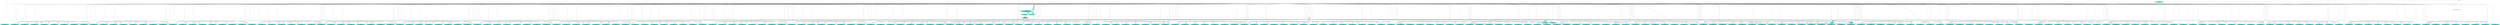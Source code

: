 strict digraph "compose( ,  )" {
	node [label="\N"];
	"855:CA"	 [ast="<pyverilog.vparser.ast.Case object at 0x7f311f9bc090>",
		fillcolor=lightcyan,
		label="855:CA",
		statements="[]",
		style=filled,
		typ=Case];
	"856:BL"	 [ast="<pyverilog.vparser.ast.Block object at 0x7f311f9bc2d0>",
		fillcolor=turquoise,
		label="856:BL
tmp_ca_state_new[20] = update_rule_reg[0];",
		statements="[<pyverilog.vparser.ast.BlockingSubstitution object at 0x7f311f9bc350>]",
		style=filled,
		typ=Block];
	"855:CA" -> "856:BL"	 [cond="[]",
		lineno=None];
	"836:BL"	 [ast="<pyverilog.vparser.ast.Block object at 0x7f311f9d4ed0>",
		fillcolor=turquoise,
		label="836:BL
tmp_ca_state_new[19] = update_rule_reg[4];",
		statements="[<pyverilog.vparser.ast.BlockingSubstitution object at 0x7f311f9d4f50>]",
		style=filled,
		typ=Block];
	"Leaf_131:AL"	 [def_var="['ca_state_we', 'ca_state_new', 'tmp_ca_state_new']",
		label="Leaf_131:AL"];
	"836:BL" -> "Leaf_131:AL"	 [cond="[]",
		lineno=None];
	"699:CA"	 [ast="<pyverilog.vparser.ast.Case object at 0x7f311fed1490>",
		fillcolor=lightcyan,
		label="699:CA",
		statements="[]",
		style=filled,
		typ=Case];
	"700:BL"	 [ast="<pyverilog.vparser.ast.Block object at 0x7f311fed16d0>",
		fillcolor=turquoise,
		label="700:BL
tmp_ca_state_new[15] = update_rule_reg[6];",
		statements="[<pyverilog.vparser.ast.BlockingSubstitution object at 0x7f311fed1750>]",
		style=filled,
		typ=Block];
	"699:CA" -> "700:BL"	 [cond="[]",
		lineno=None];
	"524:BL"	 [ast="<pyverilog.vparser.ast.Block object at 0x7f311fee5690>",
		fillcolor=turquoise,
		label="524:BL
tmp_ca_state_new[10] = update_rule_reg[7];",
		statements="[<pyverilog.vparser.ast.BlockingSubstitution object at 0x7f311fee5710>]",
		style=filled,
		typ=Block];
	"524:BL" -> "Leaf_131:AL"	 [cond="[]",
		lineno=None];
	"1155:CA"	 [ast="<pyverilog.vparser.ast.Case object at 0x7f314146cd10>",
		fillcolor=lightcyan,
		label="1155:CA",
		statements="[]",
		style=filled,
		typ=Case];
	"1156:BL"	 [ast="<pyverilog.vparser.ast.Block object at 0x7f314146cf50>",
		fillcolor=turquoise,
		label="1156:BL
tmp_ca_state_new[28] = update_rule_reg[3];",
		statements="[<pyverilog.vparser.ast.BlockingSubstitution object at 0x7f314146cfd0>]",
		style=filled,
		typ=Block];
	"1155:CA" -> "1156:BL"	 [cond="[]",
		lineno=None];
	"207:CA"	 [ast="<pyverilog.vparser.ast.Case object at 0x7f311fe50750>",
		fillcolor=lightcyan,
		label="207:CA",
		statements="[]",
		style=filled,
		typ=Case];
	"208:BL"	 [ast="<pyverilog.vparser.ast.Block object at 0x7f311fe50990>",
		fillcolor=turquoise,
		label="208:BL
tmp_ca_state_new[2] = update_rule_reg[0];",
		statements="[<pyverilog.vparser.ast.BlockingSubstitution object at 0x7f311fe50a10>]",
		style=filled,
		typ=Block];
	"207:CA" -> "208:BL"	 [cond="[]",
		lineno=None];
	"644:BL"	 [ast="<pyverilog.vparser.ast.Block object at 0x7f311feebe90>",
		fillcolor=turquoise,
		label="644:BL
tmp_ca_state_new[14] = update_rule_reg[1];",
		statements="[<pyverilog.vparser.ast.BlockingSubstitution object at 0x7f311feebf10>]",
		style=filled,
		typ=Block];
	"644:BL" -> "Leaf_131:AL"	 [cond="[]",
		lineno=None];
	"476:BL"	 [ast="<pyverilog.vparser.ast.Block object at 0x7f311feb2650>",
		fillcolor=turquoise,
		label="476:BL
tmp_ca_state_new[9] = update_rule_reg[4];",
		statements="[<pyverilog.vparser.ast.BlockingSubstitution object at 0x7f311feb26d0>]",
		style=filled,
		typ=Block];
	"476:BL" -> "Leaf_131:AL"	 [cond="[]",
		lineno=None];
	"979:CA"	 [ast="<pyverilog.vparser.ast.Case object at 0x7f314143ccd0>",
		fillcolor=lightcyan,
		label="979:CA",
		statements="[]",
		style=filled,
		typ=Case];
	"980:BL"	 [ast="<pyverilog.vparser.ast.Block object at 0x7f314143cf10>",
		fillcolor=turquoise,
		label="980:BL
tmp_ca_state_new[23] = update_rule_reg[4];",
		statements="[<pyverilog.vparser.ast.BlockingSubstitution object at 0x7f314143cf90>]",
		style=filled,
		typ=Block];
	"979:CA" -> "980:BL"	 [cond="[]",
		lineno=None];
	"576:BL"	 [ast="<pyverilog.vparser.ast.Block object at 0x7f311fec5a50>",
		fillcolor=turquoise,
		label="576:BL
tmp_ca_state_new[12] = update_rule_reg[2];",
		statements="[<pyverilog.vparser.ast.BlockingSubstitution object at 0x7f311fec5ad0>]",
		style=filled,
		typ=Block];
	"576:BL" -> "Leaf_131:AL"	 [cond="[]",
		lineno=None];
	"631:CA"	 [ast="<pyverilog.vparser.ast.Case object at 0x7f311feeb090>",
		fillcolor=lightcyan,
		label="631:CA",
		statements="[]",
		style=filled,
		typ=Case];
	"632:BL"	 [ast="<pyverilog.vparser.ast.Block object at 0x7f311feeb2d0>",
		fillcolor=turquoise,
		label="632:BL
tmp_ca_state_new[13] = update_rule_reg[7];",
		statements="[<pyverilog.vparser.ast.BlockingSubstitution object at 0x7f311feeb350>]",
		style=filled,
		typ=Block];
	"631:CA" -> "632:BL"	 [cond="[]",
		lineno=None];
	"1236:BL"	 [ast="<pyverilog.vparser.ast.Block object at 0x7f3141403f90>",
		fillcolor=turquoise,
		label="1236:BL
tmp_ca_state_new[30] = update_rule_reg[5];",
		statements="[<pyverilog.vparser.ast.BlockingSubstitution object at 0x7f3141407050>]",
		style=filled,
		typ=Block];
	"1236:BL" -> "Leaf_131:AL"	 [cond="[]",
		lineno=None];
	"818:CS"	 [ast="<pyverilog.vparser.ast.CaseStatement object at 0x7f311f9c0810>",
		fillcolor=linen,
		label="818:CS",
		statements="[]",
		style=filled,
		typ=CaseStatement];
	"843:CA"	 [ast="<pyverilog.vparser.ast.Case object at 0x7f311f9c04d0>",
		fillcolor=lightcyan,
		label="843:CA",
		statements="[]",
		style=filled,
		typ=Case];
	"818:CS" -> "843:CA"	 [cond="['ca_state_reg', 'ca_state_reg', 'ca_state_reg']",
		label="{ ca_state_reg[18], ca_state_reg[19], ca_state_reg[20] }",
		lineno=818];
	"847:CA"	 [ast="<pyverilog.vparser.ast.Case object at 0x7f311f9c08d0>",
		fillcolor=lightcyan,
		label="847:CA",
		statements="[]",
		style=filled,
		typ=Case];
	"818:CS" -> "847:CA"	 [cond="['ca_state_reg', 'ca_state_reg', 'ca_state_reg']",
		label="{ ca_state_reg[18], ca_state_reg[19], ca_state_reg[20] }",
		lineno=818];
	"827:CA"	 [ast="<pyverilog.vparser.ast.Case object at 0x7f311f9d4490>",
		fillcolor=lightcyan,
		label="827:CA",
		statements="[]",
		style=filled,
		typ=Case];
	"818:CS" -> "827:CA"	 [cond="['ca_state_reg', 'ca_state_reg', 'ca_state_reg']",
		label="{ ca_state_reg[18], ca_state_reg[19], ca_state_reg[20] }",
		lineno=818];
	"831:CA"	 [ast="<pyverilog.vparser.ast.Case object at 0x7f311f9d4890>",
		fillcolor=lightcyan,
		label="831:CA",
		statements="[]",
		style=filled,
		typ=Case];
	"818:CS" -> "831:CA"	 [cond="['ca_state_reg', 'ca_state_reg', 'ca_state_reg']",
		label="{ ca_state_reg[18], ca_state_reg[19], ca_state_reg[20] }",
		lineno=818];
	"819:CA"	 [ast="<pyverilog.vparser.ast.Case object at 0x7f311f9e7c50>",
		fillcolor=lightcyan,
		label="819:CA",
		statements="[]",
		style=filled,
		typ=Case];
	"818:CS" -> "819:CA"	 [cond="['ca_state_reg', 'ca_state_reg', 'ca_state_reg']",
		label="{ ca_state_reg[18], ca_state_reg[19], ca_state_reg[20] }",
		lineno=818];
	"823:CA"	 [ast="<pyverilog.vparser.ast.Case object at 0x7f311f9d40d0>",
		fillcolor=lightcyan,
		label="823:CA",
		statements="[]",
		style=filled,
		typ=Case];
	"818:CS" -> "823:CA"	 [cond="['ca_state_reg', 'ca_state_reg', 'ca_state_reg']",
		label="{ ca_state_reg[18], ca_state_reg[19], ca_state_reg[20] }",
		lineno=818];
	"835:CA"	 [ast="<pyverilog.vparser.ast.Case object at 0x7f311f9d4c90>",
		fillcolor=lightcyan,
		label="835:CA",
		statements="[]",
		style=filled,
		typ=Case];
	"818:CS" -> "835:CA"	 [cond="['ca_state_reg', 'ca_state_reg', 'ca_state_reg']",
		label="{ ca_state_reg[18], ca_state_reg[19], ca_state_reg[20] }",
		lineno=818];
	"839:CA"	 [ast="<pyverilog.vparser.ast.Case object at 0x7f311f9c00d0>",
		fillcolor=lightcyan,
		label="839:CA",
		statements="[]",
		style=filled,
		typ=Case];
	"818:CS" -> "839:CA"	 [cond="['ca_state_reg', 'ca_state_reg', 'ca_state_reg']",
		label="{ ca_state_reg[18], ca_state_reg[19], ca_state_reg[20] }",
		lineno=818];
	"1115:CA"	 [ast="<pyverilog.vparser.ast.Case object at 0x7f3141464510>",
		fillcolor=lightcyan,
		label="1115:CA",
		statements="[]",
		style=filled,
		typ=Case];
	"1116:BL"	 [ast="<pyverilog.vparser.ast.Block object at 0x7f3141464750>",
		fillcolor=turquoise,
		label="1116:BL
tmp_ca_state_new[27] = update_rule_reg[2];",
		statements="[<pyverilog.vparser.ast.BlockingSubstitution object at 0x7f31414647d0>]",
		style=filled,
		typ=Block];
	"1115:CA" -> "1116:BL"	 [cond="[]",
		lineno=None];
	"376:BL"	 [ast="<pyverilog.vparser.ast.Block object at 0x7f3120164250>",
		fillcolor=turquoise,
		label="376:BL
tmp_ca_state_new[6] = update_rule_reg[6];",
		statements="[<pyverilog.vparser.ast.BlockingSubstitution object at 0x7f31201642d0>]",
		style=filled,
		typ=Block];
	"376:BL" -> "Leaf_131:AL"	 [cond="[]",
		lineno=None];
	"748:BL"	 [ast="<pyverilog.vparser.ast.Block object at 0x7f311f9da690>",
		fillcolor=turquoise,
		label="748:BL
tmp_ca_state_new[17] = update_rule_reg[0];",
		statements="[<pyverilog.vparser.ast.BlockingSubstitution object at 0x7f311f9da710>]",
		style=filled,
		typ=Block];
	"748:BL" -> "Leaf_131:AL"	 [cond="[]",
		lineno=None];
	"Leaf_100:AL"	 [def_var="['ca_state_reg', 'update_rule_reg']",
		label="Leaf_100:AL"];
	"91:AS"	 [ast="<pyverilog.vparser.ast.Assign object at 0x7f3120578f50>",
		def_var="['prng_data']",
		fillcolor=deepskyblue,
		label="91:AS
prng_data = ca_state_reg;",
		statements="[]",
		style=filled,
		typ=Assign,
		use_var="['ca_state_reg']"];
	"Leaf_100:AL" -> "91:AS";
	"131:AL"	 [ast="<pyverilog.vparser.ast.Always object at 0x7f311fea5690>",
		clk_sens=False,
		fillcolor=gold,
		label="131:AL",
		sens="['init_pattern_data', 'update_rule_reg', 'tmp_ca_state_new']",
		statements="[]",
		style=filled,
		typ=Always,
		use_var="['ca_state_reg', 'update_rule_reg', 'tmp_ca_state_new', 'init_pattern_data', 'load_init_pattern', 'next_pattern']"];
	"Leaf_100:AL" -> "131:AL";
	"711:CA"	 [ast="<pyverilog.vparser.ast.Case object at 0x7f311f9cb050>",
		fillcolor=lightcyan,
		label="711:CA",
		statements="[]",
		style=filled,
		typ=Case];
	"712:BL"	 [ast="<pyverilog.vparser.ast.Block object at 0x7f311f9cb290>",
		fillcolor=turquoise,
		label="712:BL
tmp_ca_state_new[16] = update_rule_reg[0];",
		statements="[<pyverilog.vparser.ast.BlockingSubstitution object at 0x7f311f9cb310>]",
		style=filled,
		typ=Block];
	"711:CA" -> "712:BL"	 [cond="[]",
		lineno=None];
	"659:CA"	 [ast="<pyverilog.vparser.ast.Case object at 0x7f311feb9c50>",
		fillcolor=lightcyan,
		label="659:CA",
		statements="[]",
		style=filled,
		typ=Case];
	"660:BL"	 [ast="<pyverilog.vparser.ast.Block object at 0x7f311feb9e90>",
		fillcolor=turquoise,
		label="660:BL
tmp_ca_state_new[14] = update_rule_reg[5];",
		statements="[<pyverilog.vparser.ast.BlockingSubstitution object at 0x7f311feb9f10>]",
		style=filled,
		typ=Block];
	"659:CA" -> "660:BL"	 [cond="[]",
		lineno=None];
	"808:BL"	 [ast="<pyverilog.vparser.ast.Block object at 0x7f311f9e7310>",
		fillcolor=turquoise,
		label="808:BL
tmp_ca_state_new[18] = update_rule_reg[6];",
		statements="[<pyverilog.vparser.ast.BlockingSubstitution object at 0x7f311f9e7390>]",
		style=filled,
		typ=Block];
	"808:BL" -> "Leaf_131:AL"	 [cond="[]",
		lineno=None];
	"903:CA"	 [ast="<pyverilog.vparser.ast.Case object at 0x7f311f9ba0d0>",
		fillcolor=lightcyan,
		label="903:CA",
		statements="[]",
		style=filled,
		typ=Case];
	"904:BL"	 [ast="<pyverilog.vparser.ast.Block object at 0x7f311f9ba310>",
		fillcolor=turquoise,
		label="904:BL
tmp_ca_state_new[21] = update_rule_reg[3];",
		statements="[<pyverilog.vparser.ast.BlockingSubstitution object at 0x7f311f9ba390>]",
		style=filled,
		typ=Block];
	"903:CA" -> "904:BL"	 [cond="[]",
		lineno=None];
	"879:CA"	 [ast="<pyverilog.vparser.ast.Case object at 0x7f311f9cf8d0>",
		fillcolor=lightcyan,
		label="879:CA",
		statements="[]",
		style=filled,
		typ=Case];
	"880:BL"	 [ast="<pyverilog.vparser.ast.Block object at 0x7f311f9cfb10>",
		fillcolor=turquoise,
		label="880:BL
tmp_ca_state_new[20] = update_rule_reg[6];",
		statements="[<pyverilog.vparser.ast.BlockingSubstitution object at 0x7f311f9cfb90>]",
		style=filled,
		typ=Block];
	"879:CA" -> "880:BL"	 [cond="[]",
		lineno=None];
	"1106:CS"	 [ast="<pyverilog.vparser.ast.CaseStatement object at 0x7f3141469890>",
		fillcolor=linen,
		label="1106:CS",
		statements="[]",
		style=filled,
		typ=CaseStatement];
	"1106:CS" -> "1115:CA"	 [cond="['ca_state_reg', 'ca_state_reg', 'ca_state_reg']",
		label="{ ca_state_reg[26], ca_state_reg[27], ca_state_reg[28] }",
		lineno=1106];
	"1119:CA"	 [ast="<pyverilog.vparser.ast.Case object at 0x7f3141464910>",
		fillcolor=lightcyan,
		label="1119:CA",
		statements="[]",
		style=filled,
		typ=Case];
	"1106:CS" -> "1119:CA"	 [cond="['ca_state_reg', 'ca_state_reg', 'ca_state_reg']",
		label="{ ca_state_reg[26], ca_state_reg[27], ca_state_reg[28] }",
		lineno=1106];
	"1107:CA"	 [ast="<pyverilog.vparser.ast.Case object at 0x7f3141460cd0>",
		fillcolor=lightcyan,
		label="1107:CA",
		statements="[]",
		style=filled,
		typ=Case];
	"1106:CS" -> "1107:CA"	 [cond="['ca_state_reg', 'ca_state_reg', 'ca_state_reg']",
		label="{ ca_state_reg[26], ca_state_reg[27], ca_state_reg[28] }",
		lineno=1106];
	"1111:CA"	 [ast="<pyverilog.vparser.ast.Case object at 0x7f3141464150>",
		fillcolor=lightcyan,
		label="1111:CA",
		statements="[]",
		style=filled,
		typ=Case];
	"1106:CS" -> "1111:CA"	 [cond="['ca_state_reg', 'ca_state_reg', 'ca_state_reg']",
		label="{ ca_state_reg[26], ca_state_reg[27], ca_state_reg[28] }",
		lineno=1106];
	"1127:CA"	 [ast="<pyverilog.vparser.ast.Case object at 0x7f3141469150>",
		fillcolor=lightcyan,
		label="1127:CA",
		statements="[]",
		style=filled,
		typ=Case];
	"1106:CS" -> "1127:CA"	 [cond="['ca_state_reg', 'ca_state_reg', 'ca_state_reg']",
		label="{ ca_state_reg[26], ca_state_reg[27], ca_state_reg[28] }",
		lineno=1106];
	"1135:CA"	 [ast="<pyverilog.vparser.ast.Case object at 0x7f3141469950>",
		fillcolor=lightcyan,
		label="1135:CA",
		statements="[]",
		style=filled,
		typ=Case];
	"1106:CS" -> "1135:CA"	 [cond="['ca_state_reg', 'ca_state_reg', 'ca_state_reg']",
		label="{ ca_state_reg[26], ca_state_reg[27], ca_state_reg[28] }",
		lineno=1106];
	"1131:CA"	 [ast="<pyverilog.vparser.ast.Case object at 0x7f3141469550>",
		fillcolor=lightcyan,
		label="1131:CA",
		statements="[]",
		style=filled,
		typ=Case];
	"1106:CS" -> "1131:CA"	 [cond="['ca_state_reg', 'ca_state_reg', 'ca_state_reg']",
		label="{ ca_state_reg[26], ca_state_reg[27], ca_state_reg[28] }",
		lineno=1106];
	"1123:CA"	 [ast="<pyverilog.vparser.ast.Case object at 0x7f3141464d10>",
		fillcolor=lightcyan,
		label="1123:CA",
		statements="[]",
		style=filled,
		typ=Case];
	"1106:CS" -> "1123:CA"	 [cond="['ca_state_reg', 'ca_state_reg', 'ca_state_reg']",
		label="{ ca_state_reg[26], ca_state_reg[27], ca_state_reg[28] }",
		lineno=1106];
	"171:CA"	 [ast="<pyverilog.vparser.ast.Case object at 0x7f3120286390>",
		fillcolor=lightcyan,
		label="171:CA",
		statements="[]",
		style=filled,
		typ=Case];
	"172:BL"	 [ast="<pyverilog.vparser.ast.Block object at 0x7f31202865d0>",
		fillcolor=turquoise,
		label="172:BL
tmp_ca_state_new[1] = update_rule_reg[0];",
		statements="[<pyverilog.vparser.ast.BlockingSubstitution object at 0x7f3120286650>]",
		style=filled,
		typ=Block];
	"171:CA" -> "172:BL"	 [cond="[]",
		lineno=None];
	"219:CA"	 [ast="<pyverilog.vparser.ast.Case object at 0x7f311fe46390>",
		fillcolor=lightcyan,
		label="219:CA",
		statements="[]",
		style=filled,
		typ=Case];
	"220:BL"	 [ast="<pyverilog.vparser.ast.Block object at 0x7f311fe465d0>",
		fillcolor=turquoise,
		label="220:BL
tmp_ca_state_new[2] = update_rule_reg[3];",
		statements="[<pyverilog.vparser.ast.BlockingSubstitution object at 0x7f311fe46650>]",
		style=filled,
		typ=Block];
	"219:CA" -> "220:BL"	 [cond="[]",
		lineno=None];
	"448:BL"	 [ast="<pyverilog.vparser.ast.Block object at 0x7f3120165a50>",
		fillcolor=turquoise,
		label="448:BL
tmp_ca_state_new[8] = update_rule_reg[6];",
		statements="[<pyverilog.vparser.ast.BlockingSubstitution object at 0x7f3120165ad0>]",
		style=filled,
		typ=Block];
	"448:BL" -> "Leaf_131:AL"	 [cond="[]",
		lineno=None];
	"844:BL"	 [ast="<pyverilog.vparser.ast.Block object at 0x7f311f9c0710>",
		fillcolor=turquoise,
		label="844:BL
tmp_ca_state_new[19] = update_rule_reg[6];",
		statements="[<pyverilog.vparser.ast.BlockingSubstitution object at 0x7f311f9c0790>]",
		style=filled,
		typ=Block];
	"843:CA" -> "844:BL"	 [cond="[]",
		lineno=None];
	"856:BL" -> "Leaf_131:AL"	 [cond="[]",
		lineno=None];
	"543:CA"	 [ast="<pyverilog.vparser.ast.Case object at 0x7f311feed810>",
		fillcolor=lightcyan,
		label="543:CA",
		statements="[]",
		style=filled,
		typ=Case];
	"544:BL"	 [ast="<pyverilog.vparser.ast.Block object at 0x7f311feeda50>",
		fillcolor=turquoise,
		label="544:BL
tmp_ca_state_new[11] = update_rule_reg[3];",
		statements="[<pyverilog.vparser.ast.BlockingSubstitution object at 0x7f311feedad0>]",
		style=filled,
		typ=Block];
	"543:CA" -> "544:BL"	 [cond="[]",
		lineno=None];
	"1112:BL"	 [ast="<pyverilog.vparser.ast.Block object at 0x7f3141464390>",
		fillcolor=turquoise,
		label="1112:BL
tmp_ca_state_new[27] = update_rule_reg[1];",
		statements="[<pyverilog.vparser.ast.BlockingSubstitution object at 0x7f3141464410>]",
		style=filled,
		typ=Block];
	"1112:BL" -> "Leaf_131:AL"	 [cond="[]",
		lineno=None];
	"926:CS"	 [ast="<pyverilog.vparser.ast.CaseStatement object at 0x7f3141438450>",
		fillcolor=linen,
		label="926:CS",
		statements="[]",
		style=filled,
		typ=CaseStatement];
	"927:CA"	 [ast="<pyverilog.vparser.ast.Case object at 0x7f311f9e1890>",
		fillcolor=lightcyan,
		label="927:CA",
		statements="[]",
		style=filled,
		typ=Case];
	"926:CS" -> "927:CA"	 [cond="['ca_state_reg', 'ca_state_reg', 'ca_state_reg']",
		label="{ ca_state_reg[21], ca_state_reg[22], ca_state_reg[23] }",
		lineno=926];
	"947:CA"	 [ast="<pyverilog.vparser.ast.Case object at 0x7f3141434cd0>",
		fillcolor=lightcyan,
		label="947:CA",
		statements="[]",
		style=filled,
		typ=Case];
	"926:CS" -> "947:CA"	 [cond="['ca_state_reg', 'ca_state_reg', 'ca_state_reg']",
		label="{ ca_state_reg[21], ca_state_reg[22], ca_state_reg[23] }",
		lineno=926];
	"955:CA"	 [ast="<pyverilog.vparser.ast.Case object at 0x7f3141438510>",
		fillcolor=lightcyan,
		label="955:CA",
		statements="[]",
		style=filled,
		typ=Case];
	"926:CS" -> "955:CA"	 [cond="['ca_state_reg', 'ca_state_reg', 'ca_state_reg']",
		label="{ ca_state_reg[21], ca_state_reg[22], ca_state_reg[23] }",
		lineno=926];
	"931:CA"	 [ast="<pyverilog.vparser.ast.Case object at 0x7f311f9e1cd0>",
		fillcolor=lightcyan,
		label="931:CA",
		statements="[]",
		style=filled,
		typ=Case];
	"926:CS" -> "931:CA"	 [cond="['ca_state_reg', 'ca_state_reg', 'ca_state_reg']",
		label="{ ca_state_reg[21], ca_state_reg[22], ca_state_reg[23] }",
		lineno=926];
	"939:CA"	 [ast="<pyverilog.vparser.ast.Case object at 0x7f31414344d0>",
		fillcolor=lightcyan,
		label="939:CA",
		statements="[]",
		style=filled,
		typ=Case];
	"926:CS" -> "939:CA"	 [cond="['ca_state_reg', 'ca_state_reg', 'ca_state_reg']",
		label="{ ca_state_reg[21], ca_state_reg[22], ca_state_reg[23] }",
		lineno=926];
	"943:CA"	 [ast="<pyverilog.vparser.ast.Case object at 0x7f31414348d0>",
		fillcolor=lightcyan,
		label="943:CA",
		statements="[]",
		style=filled,
		typ=Case];
	"926:CS" -> "943:CA"	 [cond="['ca_state_reg', 'ca_state_reg', 'ca_state_reg']",
		label="{ ca_state_reg[21], ca_state_reg[22], ca_state_reg[23] }",
		lineno=926];
	"951:CA"	 [ast="<pyverilog.vparser.ast.Case object at 0x7f3141438110>",
		fillcolor=lightcyan,
		label="951:CA",
		statements="[]",
		style=filled,
		typ=Case];
	"926:CS" -> "951:CA"	 [cond="['ca_state_reg', 'ca_state_reg', 'ca_state_reg']",
		label="{ ca_state_reg[21], ca_state_reg[22], ca_state_reg[23] }",
		lineno=926];
	"935:CA"	 [ast="<pyverilog.vparser.ast.Case object at 0x7f31414340d0>",
		fillcolor=lightcyan,
		label="935:CA",
		statements="[]",
		style=filled,
		typ=Case];
	"926:CS" -> "935:CA"	 [cond="['ca_state_reg', 'ca_state_reg', 'ca_state_reg']",
		label="{ ca_state_reg[21], ca_state_reg[22], ca_state_reg[23] }",
		lineno=926];
	"504:BL"	 [ast="<pyverilog.vparser.ast.Block object at 0x7f311fee0250>",
		fillcolor=turquoise,
		label="504:BL
tmp_ca_state_new[10] = update_rule_reg[2];",
		statements="[<pyverilog.vparser.ast.BlockingSubstitution object at 0x7f311fee02d0>]",
		style=filled,
		typ=Block];
	"504:BL" -> "Leaf_131:AL"	 [cond="[]",
		lineno=None];
	"1244:BL"	 [ast="<pyverilog.vparser.ast.Block object at 0x7f31414077d0>",
		fillcolor=turquoise,
		label="1244:BL
tmp_ca_state_new[30] = update_rule_reg[7];",
		statements="[<pyverilog.vparser.ast.BlockingSubstitution object at 0x7f3141407850>]",
		style=filled,
		typ=Block];
	"1244:BL" -> "Leaf_131:AL"	 [cond="[]",
		lineno=None];
	"1224:BL"	 [ast="<pyverilog.vparser.ast.Block object at 0x7f3141403390>",
		fillcolor=turquoise,
		label="1224:BL
tmp_ca_state_new[30] = update_rule_reg[2];",
		statements="[<pyverilog.vparser.ast.BlockingSubstitution object at 0x7f3141403410>]",
		style=filled,
		typ=Block];
	"1224:BL" -> "Leaf_131:AL"	 [cond="[]",
		lineno=None];
	"1034:CS"	 [ast="<pyverilog.vparser.ast.CaseStatement object at 0x7f3141458090>",
		fillcolor=linen,
		label="1034:CS",
		statements="[]",
		style=filled,
		typ=CaseStatement];
	"1039:CA"	 [ast="<pyverilog.vparser.ast.Case object at 0x7f314144e910>",
		fillcolor=lightcyan,
		label="1039:CA",
		statements="[]",
		style=filled,
		typ=Case];
	"1034:CS" -> "1039:CA"	 [cond="['ca_state_reg', 'ca_state_reg', 'ca_state_reg']",
		label="{ ca_state_reg[24], ca_state_reg[25], ca_state_reg[26] }",
		lineno=1034];
	"1055:CA"	 [ast="<pyverilog.vparser.ast.Case object at 0x7f3141454910>",
		fillcolor=lightcyan,
		label="1055:CA",
		statements="[]",
		style=filled,
		typ=Case];
	"1034:CS" -> "1055:CA"	 [cond="['ca_state_reg', 'ca_state_reg', 'ca_state_reg']",
		label="{ ca_state_reg[24], ca_state_reg[25], ca_state_reg[26] }",
		lineno=1034];
	"1047:CA"	 [ast="<pyverilog.vparser.ast.Case object at 0x7f3141454110>",
		fillcolor=lightcyan,
		label="1047:CA",
		statements="[]",
		style=filled,
		typ=Case];
	"1034:CS" -> "1047:CA"	 [cond="['ca_state_reg', 'ca_state_reg', 'ca_state_reg']",
		label="{ ca_state_reg[24], ca_state_reg[25], ca_state_reg[26] }",
		lineno=1034];
	"1051:CA"	 [ast="<pyverilog.vparser.ast.Case object at 0x7f3141454510>",
		fillcolor=lightcyan,
		label="1051:CA",
		statements="[]",
		style=filled,
		typ=Case];
	"1034:CS" -> "1051:CA"	 [cond="['ca_state_reg', 'ca_state_reg', 'ca_state_reg']",
		label="{ ca_state_reg[24], ca_state_reg[25], ca_state_reg[26] }",
		lineno=1034];
	"1063:CA"	 [ast="<pyverilog.vparser.ast.Case object at 0x7f3141458150>",
		fillcolor=lightcyan,
		label="1063:CA",
		statements="[]",
		style=filled,
		typ=Case];
	"1034:CS" -> "1063:CA"	 [cond="['ca_state_reg', 'ca_state_reg', 'ca_state_reg']",
		label="{ ca_state_reg[24], ca_state_reg[25], ca_state_reg[26] }",
		lineno=1034];
	"1035:CA"	 [ast="<pyverilog.vparser.ast.Case object at 0x7f314144e4d0>",
		fillcolor=lightcyan,
		label="1035:CA",
		statements="[]",
		style=filled,
		typ=Case];
	"1034:CS" -> "1035:CA"	 [cond="['ca_state_reg', 'ca_state_reg', 'ca_state_reg']",
		label="{ ca_state_reg[24], ca_state_reg[25], ca_state_reg[26] }",
		lineno=1034];
	"1043:CA"	 [ast="<pyverilog.vparser.ast.Case object at 0x7f314144ecd0>",
		fillcolor=lightcyan,
		label="1043:CA",
		statements="[]",
		style=filled,
		typ=Case];
	"1034:CS" -> "1043:CA"	 [cond="['ca_state_reg', 'ca_state_reg', 'ca_state_reg']",
		label="{ ca_state_reg[24], ca_state_reg[25], ca_state_reg[26] }",
		lineno=1034];
	"1059:CA"	 [ast="<pyverilog.vparser.ast.Case object at 0x7f3141454d10>",
		fillcolor=lightcyan,
		label="1059:CA",
		statements="[]",
		style=filled,
		typ=Case];
	"1034:CS" -> "1059:CA"	 [cond="['ca_state_reg', 'ca_state_reg', 'ca_state_reg']",
		label="{ ca_state_reg[24], ca_state_reg[25], ca_state_reg[26] }",
		lineno=1034];
	"632:BL" -> "Leaf_131:AL"	 [cond="[]",
		lineno=None];
	"507:CA"	 [ast="<pyverilog.vparser.ast.Case object at 0x7f311fee0410>",
		fillcolor=lightcyan,
		label="507:CA",
		statements="[]",
		style=filled,
		typ=Case];
	"508:BL"	 [ast="<pyverilog.vparser.ast.Block object at 0x7f311fee0650>",
		fillcolor=turquoise,
		label="508:BL
tmp_ca_state_new[10] = update_rule_reg[3];",
		statements="[<pyverilog.vparser.ast.BlockingSubstitution object at 0x7f311fee06d0>]",
		style=filled,
		typ=Block];
	"507:CA" -> "508:BL"	 [cond="[]",
		lineno=None];
	"1007:CA"	 [ast="<pyverilog.vparser.ast.Case object at 0x7f31414458d0>",
		fillcolor=lightcyan,
		label="1007:CA",
		statements="[]",
		style=filled,
		typ=Case];
	"1008:BL"	 [ast="<pyverilog.vparser.ast.Block object at 0x7f3141445b10>",
		fillcolor=turquoise,
		label="1008:BL
tmp_ca_state_new[24] = update_rule_reg[2];",
		statements="[<pyverilog.vparser.ast.BlockingSubstitution object at 0x7f3141445b90>]",
		style=filled,
		typ=Block];
	"1007:CA" -> "1008:BL"	 [cond="[]",
		lineno=None];
	"647:CA"	 [ast="<pyverilog.vparser.ast.Case object at 0x7f311feb9050>",
		fillcolor=lightcyan,
		label="647:CA",
		statements="[]",
		style=filled,
		typ=Case];
	"648:BL"	 [ast="<pyverilog.vparser.ast.Block object at 0x7f311feb9290>",
		fillcolor=turquoise,
		label="648:BL
tmp_ca_state_new[14] = update_rule_reg[2];",
		statements="[<pyverilog.vparser.ast.BlockingSubstitution object at 0x7f311feb9310>]",
		style=filled,
		typ=Block];
	"647:CA" -> "648:BL"	 [cond="[]",
		lineno=None];
	"875:CA"	 [ast="<pyverilog.vparser.ast.Case object at 0x7f311f9cf4d0>",
		fillcolor=lightcyan,
		label="875:CA",
		statements="[]",
		style=filled,
		typ=Case];
	"876:BL"	 [ast="<pyverilog.vparser.ast.Block object at 0x7f311f9cf710>",
		fillcolor=turquoise,
		label="876:BL
tmp_ca_state_new[20] = update_rule_reg[5];",
		statements="[<pyverilog.vparser.ast.BlockingSubstitution object at 0x7f311f9cf790>]",
		style=filled,
		typ=Block];
	"875:CA" -> "876:BL"	 [cond="[]",
		lineno=None];
	"451:CA"	 [ast="<pyverilog.vparser.ast.Case object at 0x7f3120165c10>",
		fillcolor=lightcyan,
		label="451:CA",
		statements="[]",
		style=filled,
		typ=Case];
	"452:BL"	 [ast="<pyverilog.vparser.ast.Block object at 0x7f3120165e50>",
		fillcolor=turquoise,
		label="452:BL
tmp_ca_state_new[8] = update_rule_reg[7];",
		statements="[<pyverilog.vparser.ast.BlockingSubstitution object at 0x7f3120165ed0>]",
		style=filled,
		typ=Block];
	"451:CA" -> "452:BL"	 [cond="[]",
		lineno=None];
	"424:BL"	 [ast="<pyverilog.vparser.ast.Block object at 0x7f3120163210>",
		fillcolor=turquoise,
		label="424:BL
tmp_ca_state_new[8] = update_rule_reg[0];",
		statements="[<pyverilog.vparser.ast.BlockingSubstitution object at 0x7f3120163290>]",
		style=filled,
		typ=Block];
	"424:BL" -> "Leaf_131:AL"	 [cond="[]",
		lineno=None];
	"259:CA"	 [ast="<pyverilog.vparser.ast.Case object at 0x7f311fe4eb90>",
		fillcolor=lightcyan,
		label="259:CA",
		statements="[]",
		style=filled,
		typ=Case];
	"260:BL"	 [ast="<pyverilog.vparser.ast.Block object at 0x7f311fe4edd0>",
		fillcolor=turquoise,
		label="260:BL
tmp_ca_state_new[3] = update_rule_reg[4];",
		statements="[<pyverilog.vparser.ast.BlockingSubstitution object at 0x7f311fe4ee50>]",
		style=filled,
		typ=Block];
	"259:CA" -> "260:BL"	 [cond="[]",
		lineno=None];
	"828:BL"	 [ast="<pyverilog.vparser.ast.Block object at 0x7f311f9d46d0>",
		fillcolor=turquoise,
		label="828:BL
tmp_ca_state_new[19] = update_rule_reg[2];",
		statements="[<pyverilog.vparser.ast.BlockingSubstitution object at 0x7f311f9d4750>]",
		style=filled,
		typ=Block];
	"828:BL" -> "Leaf_131:AL"	 [cond="[]",
		lineno=None];
	"283:CA"	 [ast="<pyverilog.vparser.ast.Case object at 0x7f311fe6b3d0>",
		fillcolor=lightcyan,
		label="283:CA",
		statements="[]",
		style=filled,
		typ=Case];
	"284:BL"	 [ast="<pyverilog.vparser.ast.Block object at 0x7f311fe6b610>",
		fillcolor=turquoise,
		label="284:BL
tmp_ca_state_new[4] = update_rule_reg[1];",
		statements="[<pyverilog.vparser.ast.BlockingSubstitution object at 0x7f311fe6b690>]",
		style=filled,
		typ=Block];
	"283:CA" -> "284:BL"	 [cond="[]",
		lineno=None];
	"803:CA"	 [ast="<pyverilog.vparser.ast.Case object at 0x7f311f9b1c90>",
		fillcolor=lightcyan,
		label="803:CA",
		statements="[]",
		style=filled,
		typ=Case];
	"804:BL"	 [ast="<pyverilog.vparser.ast.Block object at 0x7f311f9b1ed0>",
		fillcolor=turquoise,
		label="804:BL
tmp_ca_state_new[18] = update_rule_reg[5];",
		statements="[<pyverilog.vparser.ast.BlockingSubstitution object at 0x7f311f9b1f50>]",
		style=filled,
		typ=Block];
	"803:CA" -> "804:BL"	 [cond="[]",
		lineno=None];
	"547:CA"	 [ast="<pyverilog.vparser.ast.Case object at 0x7f311feedc10>",
		fillcolor=lightcyan,
		label="547:CA",
		statements="[]",
		style=filled,
		typ=Case];
	"548:BL"	 [ast="<pyverilog.vparser.ast.Block object at 0x7f311feede50>",
		fillcolor=turquoise,
		label="548:BL
tmp_ca_state_new[11] = update_rule_reg[4];",
		statements="[<pyverilog.vparser.ast.BlockingSubstitution object at 0x7f311feeded0>]",
		style=filled,
		typ=Block];
	"547:CA" -> "548:BL"	 [cond="[]",
		lineno=None];
	"539:CA"	 [ast="<pyverilog.vparser.ast.Case object at 0x7f311feed410>",
		fillcolor=lightcyan,
		label="539:CA",
		statements="[]",
		style=filled,
		typ=Case];
	"540:BL"	 [ast="<pyverilog.vparser.ast.Block object at 0x7f311feed650>",
		fillcolor=turquoise,
		label="540:BL
tmp_ca_state_new[11] = update_rule_reg[2];",
		statements="[<pyverilog.vparser.ast.BlockingSubstitution object at 0x7f311feed6d0>]",
		style=filled,
		typ=Block];
	"539:CA" -> "540:BL"	 [cond="[]",
		lineno=None];
	"248:BL"	 [ast="<pyverilog.vparser.ast.Block object at 0x7f311fe4e210>",
		fillcolor=turquoise,
		label="248:BL
tmp_ca_state_new[3] = update_rule_reg[1];",
		statements="[<pyverilog.vparser.ast.BlockingSubstitution object at 0x7f311fe4e290>]",
		style=filled,
		typ=Block];
	"248:BL" -> "Leaf_131:AL"	 [cond="[]",
		lineno=None];
	"280:BL"	 [ast="<pyverilog.vparser.ast.Block object at 0x7f311fe6b1d0>",
		fillcolor=turquoise,
		label="280:BL
tmp_ca_state_new[4] = update_rule_reg[0];",
		statements="[<pyverilog.vparser.ast.BlockingSubstitution object at 0x7f311fe6b250>]",
		style=filled,
		typ=Block];
	"280:BL" -> "Leaf_131:AL"	 [cond="[]",
		lineno=None];
	"1228:BL"	 [ast="<pyverilog.vparser.ast.Block object at 0x7f3141403790>",
		fillcolor=turquoise,
		label="1228:BL
tmp_ca_state_new[30] = update_rule_reg[3];",
		statements="[<pyverilog.vparser.ast.BlockingSubstitution object at 0x7f3141403810>]",
		style=filled,
		typ=Block];
	"1228:BL" -> "Leaf_131:AL"	 [cond="[]",
		lineno=None];
	"971:CA"	 [ast="<pyverilog.vparser.ast.Case object at 0x7f314143c4d0>",
		fillcolor=lightcyan,
		label="971:CA",
		statements="[]",
		style=filled,
		typ=Case];
	"972:BL"	 [ast="<pyverilog.vparser.ast.Block object at 0x7f314143c710>",
		fillcolor=turquoise,
		label="972:BL
tmp_ca_state_new[23] = update_rule_reg[2];",
		statements="[<pyverilog.vparser.ast.BlockingSubstitution object at 0x7f314143c790>]",
		style=filled,
		typ=Block];
	"971:CA" -> "972:BL"	 [cond="[]",
		lineno=None];
	"251:CA"	 [ast="<pyverilog.vparser.ast.Case object at 0x7f311fe4e390>",
		fillcolor=lightcyan,
		label="251:CA",
		statements="[]",
		style=filled,
		typ=Case];
	"252:BL"	 [ast="<pyverilog.vparser.ast.Block object at 0x7f311fe4e5d0>",
		fillcolor=turquoise,
		label="252:BL
tmp_ca_state_new[3] = update_rule_reg[2];",
		statements="[<pyverilog.vparser.ast.BlockingSubstitution object at 0x7f311fe4e650>]",
		style=filled,
		typ=Block];
	"251:CA" -> "252:BL"	 [cond="[]",
		lineno=None];
	"1271:CA"	 [ast="<pyverilog.vparser.ast.Case object at 0x7f3141410190>",
		fillcolor=lightcyan,
		label="1271:CA",
		statements="[]",
		style=filled,
		typ=Case];
	"1272:BL"	 [ast="<pyverilog.vparser.ast.Block object at 0x7f31414103d0>",
		fillcolor=turquoise,
		label="1272:BL
tmp_ca_state_new[31] = update_rule_reg[5];",
		statements="[<pyverilog.vparser.ast.BlockingSubstitution object at 0x7f3141410450>]",
		style=filled,
		typ=Block];
	"1271:CA" -> "1272:BL"	 [cond="[]",
		lineno=None];
	"1091:CA"	 [ast="<pyverilog.vparser.ast.Case object at 0x7f314145bd10>",
		fillcolor=lightcyan,
		label="1091:CA",
		statements="[]",
		style=filled,
		typ=Case];
	"1092:BL"	 [ast="<pyverilog.vparser.ast.Block object at 0x7f314145bf50>",
		fillcolor=turquoise,
		label="1092:BL
tmp_ca_state_new[26] = update_rule_reg[5];",
		statements="[<pyverilog.vparser.ast.BlockingSubstitution object at 0x7f314145bfd0>]",
		style=filled,
		typ=Block];
	"1091:CA" -> "1092:BL"	 [cond="[]",
		lineno=None];
	"1223:CA"	 [ast="<pyverilog.vparser.ast.Case object at 0x7f3141403150>",
		fillcolor=lightcyan,
		label="1223:CA",
		statements="[]",
		style=filled,
		typ=Case];
	"1223:CA" -> "1224:BL"	 [cond="[]",
		lineno=None];
	"388:BL"	 [ast="<pyverilog.vparser.ast.Block object at 0x7f3120164dd0>",
		fillcolor=turquoise,
		label="388:BL
tmp_ca_state_new[7] = update_rule_reg[0];",
		statements="[<pyverilog.vparser.ast.BlockingSubstitution object at 0x7f3120164e50>]",
		style=filled,
		typ=Block];
	"388:BL" -> "Leaf_131:AL"	 [cond="[]",
		lineno=None];
	"883:CA"	 [ast="<pyverilog.vparser.ast.Case object at 0x7f311f9cfcd0>",
		fillcolor=lightcyan,
		label="883:CA",
		statements="[]",
		style=filled,
		typ=Case];
	"884:BL"	 [ast="<pyverilog.vparser.ast.Block object at 0x7f311f9cff10>",
		fillcolor=turquoise,
		label="884:BL
tmp_ca_state_new[20] = update_rule_reg[7];",
		statements="[<pyverilog.vparser.ast.BlockingSubstitution object at 0x7f311f9cff90>]",
		style=filled,
		typ=Block];
	"883:CA" -> "884:BL"	 [cond="[]",
		lineno=None];
	"1179:CA"	 [ast="<pyverilog.vparser.ast.Case object at 0x7f31413f5510>",
		fillcolor=lightcyan,
		label="1179:CA",
		statements="[]",
		style=filled,
		typ=Case];
	"1180:BL"	 [ast="<pyverilog.vparser.ast.Block object at 0x7f31413f5750>",
		fillcolor=turquoise,
		label="1180:BL
tmp_ca_state_new[29] = update_rule_reg[0];",
		statements="[<pyverilog.vparser.ast.BlockingSubstitution object at 0x7f31413f57d0>]",
		style=filled,
		typ=Block];
	"1179:CA" -> "1180:BL"	 [cond="[]",
		lineno=None];
	"1143:CA"	 [ast="<pyverilog.vparser.ast.Case object at 0x7f314146c110>",
		fillcolor=lightcyan,
		label="1143:CA",
		statements="[]",
		style=filled,
		typ=Case];
	"1144:BL"	 [ast="<pyverilog.vparser.ast.Block object at 0x7f314146c350>",
		fillcolor=turquoise,
		label="1144:BL
tmp_ca_state_new[28] = update_rule_reg[0];",
		statements="[<pyverilog.vparser.ast.BlockingSubstitution object at 0x7f314146c3d0>]",
		style=filled,
		typ=Block];
	"1143:CA" -> "1144:BL"	 [cond="[]",
		lineno=None];
	"896:BL"	 [ast="<pyverilog.vparser.ast.Block object at 0x7f311f9d9b10>",
		fillcolor=turquoise,
		label="896:BL
tmp_ca_state_new[21] = update_rule_reg[1];",
		statements="[<pyverilog.vparser.ast.BlockingSubstitution object at 0x7f311f9d9b90>]",
		style=filled,
		typ=Block];
	"896:BL" -> "Leaf_131:AL"	 [cond="[]",
		lineno=None];
	"483:CA"	 [ast="<pyverilog.vparser.ast.Case object at 0x7f311feb2c10>",
		fillcolor=lightcyan,
		label="483:CA",
		statements="[]",
		style=filled,
		typ=Case];
	"484:BL"	 [ast="<pyverilog.vparser.ast.Block object at 0x7f311feb2e50>",
		fillcolor=turquoise,
		label="484:BL
tmp_ca_state_new[9] = update_rule_reg[6];",
		statements="[<pyverilog.vparser.ast.BlockingSubstitution object at 0x7f311feb2ed0>]",
		style=filled,
		typ=Block];
	"483:CA" -> "484:BL"	 [cond="[]",
		lineno=None];
	"452:BL" -> "Leaf_131:AL"	 [cond="[]",
		lineno=None];
	"771:CA"	 [ast="<pyverilog.vparser.ast.Case object at 0x7f311f9d8c90>",
		fillcolor=lightcyan,
		label="771:CA",
		statements="[]",
		style=filled,
		typ=Case];
	"772:BL"	 [ast="<pyverilog.vparser.ast.Block object at 0x7f311f9d8ed0>",
		fillcolor=turquoise,
		label="772:BL
tmp_ca_state_new[17] = update_rule_reg[6];",
		statements="[<pyverilog.vparser.ast.BlockingSubstitution object at 0x7f311f9d8f50>]",
		style=filled,
		typ=Block];
	"771:CA" -> "772:BL"	 [cond="[]",
		lineno=None];
	"471:CA"	 [ast="<pyverilog.vparser.ast.Case object at 0x7f3120169fd0>",
		fillcolor=lightcyan,
		label="471:CA",
		statements="[]",
		style=filled,
		typ=Case];
	"472:BL"	 [ast="<pyverilog.vparser.ast.Block object at 0x7f311feb2250>",
		fillcolor=turquoise,
		label="472:BL
tmp_ca_state_new[9] = update_rule_reg[3];",
		statements="[<pyverilog.vparser.ast.BlockingSubstitution object at 0x7f311feb22d0>]",
		style=filled,
		typ=Block];
	"471:CA" -> "472:BL"	 [cond="[]",
		lineno=None];
	"335:CA"	 [ast="<pyverilog.vparser.ast.Case object at 0x7f311fe6e7d0>",
		fillcolor=lightcyan,
		label="335:CA",
		statements="[]",
		style=filled,
		typ=Case];
	"336:BL"	 [ast="<pyverilog.vparser.ast.Block object at 0x7f311fe6ea10>",
		fillcolor=turquoise,
		label="336:BL
tmp_ca_state_new[5] = update_rule_reg[5];",
		statements="[<pyverilog.vparser.ast.BlockingSubstitution object at 0x7f311fe6ea90>]",
		style=filled,
		typ=Block];
	"335:CA" -> "336:BL"	 [cond="[]",
		lineno=None];
	"612:BL"	 [ast="<pyverilog.vparser.ast.Block object at 0x7f311fee6e50>",
		fillcolor=turquoise,
		label="612:BL
tmp_ca_state_new[13] = update_rule_reg[2];",
		statements="[<pyverilog.vparser.ast.BlockingSubstitution object at 0x7f311fee6ed0>]",
		style=filled,
		typ=Block];
	"612:BL" -> "Leaf_131:AL"	 [cond="[]",
		lineno=None];
	"583:CA"	 [ast="<pyverilog.vparser.ast.Case object at 0x7f311febb050>",
		fillcolor=lightcyan,
		label="583:CA",
		statements="[]",
		style=filled,
		typ=Case];
	"584:BL"	 [ast="<pyverilog.vparser.ast.Block object at 0x7f311febb290>",
		fillcolor=turquoise,
		label="584:BL
tmp_ca_state_new[12] = update_rule_reg[4];",
		statements="[<pyverilog.vparser.ast.BlockingSubstitution object at 0x7f311febb310>]",
		style=filled,
		typ=Block];
	"583:CA" -> "584:BL"	 [cond="[]",
		lineno=None];
	"928:BL"	 [ast="<pyverilog.vparser.ast.Block object at 0x7f311f9e1ad0>",
		fillcolor=turquoise,
		label="928:BL
tmp_ca_state_new[22] = update_rule_reg[0];",
		statements="[<pyverilog.vparser.ast.BlockingSubstitution object at 0x7f311f9e1b50>]",
		style=filled,
		typ=Block];
	"927:CA" -> "928:BL"	 [cond="[]",
		lineno=None];
	"788:BL"	 [ast="<pyverilog.vparser.ast.Block object at 0x7f311f9e5ed0>",
		fillcolor=turquoise,
		label="788:BL
tmp_ca_state_new[18] = update_rule_reg[1];",
		statements="[<pyverilog.vparser.ast.BlockingSubstitution object at 0x7f311f9e5f50>]",
		style=filled,
		typ=Block];
	"788:BL" -> "Leaf_131:AL"	 [cond="[]",
		lineno=None];
	"192:BL"	 [ast="<pyverilog.vparser.ast.Block object at 0x7f311fe43a10>",
		fillcolor=turquoise,
		label="192:BL
tmp_ca_state_new[1] = update_rule_reg[5];",
		statements="[<pyverilog.vparser.ast.BlockingSubstitution object at 0x7f311fe43a90>]",
		style=filled,
		typ=Block];
	"192:BL" -> "Leaf_131:AL"	 [cond="[]",
		lineno=None];
	"1120:BL"	 [ast="<pyverilog.vparser.ast.Block object at 0x7f3141464b50>",
		fillcolor=turquoise,
		label="1120:BL
tmp_ca_state_new[27] = update_rule_reg[3];",
		statements="[<pyverilog.vparser.ast.BlockingSubstitution object at 0x7f3141464bd0>]",
		style=filled,
		typ=Block];
	"1120:BL" -> "Leaf_131:AL"	 [cond="[]",
		lineno=None];
	"868:BL"	 [ast="<pyverilog.vparser.ast.Block object at 0x7f311f9bced0>",
		fillcolor=turquoise,
		label="868:BL
tmp_ca_state_new[20] = update_rule_reg[3];",
		statements="[<pyverilog.vparser.ast.BlockingSubstitution object at 0x7f311f9bcf50>]",
		style=filled,
		typ=Block];
	"868:BL" -> "Leaf_131:AL"	 [cond="[]",
		lineno=None];
	"544:BL" -> "Leaf_131:AL"	 [cond="[]",
		lineno=None];
	"252:BL" -> "Leaf_131:AL"	 [cond="[]",
		lineno=None];
	"1036:BL"	 [ast="<pyverilog.vparser.ast.Block object at 0x7f314144e710>",
		fillcolor=turquoise,
		label="1036:BL
tmp_ca_state_new[25] = update_rule_reg[0];",
		statements="[<pyverilog.vparser.ast.BlockingSubstitution object at 0x7f314144e790>]",
		style=filled,
		typ=Block];
	"1036:BL" -> "Leaf_131:AL"	 [cond="[]",
		lineno=None];
	"428:BL"	 [ast="<pyverilog.vparser.ast.Block object at 0x7f3120163650>",
		fillcolor=turquoise,
		label="428:BL
tmp_ca_state_new[8] = update_rule_reg[1];",
		statements="[<pyverilog.vparser.ast.BlockingSubstitution object at 0x7f31201636d0>]",
		style=filled,
		typ=Block];
	"428:BL" -> "Leaf_131:AL"	 [cond="[]",
		lineno=None];
	"403:CA"	 [ast="<pyverilog.vparser.ast.Case object at 0x7f312016dbd0>",
		fillcolor=lightcyan,
		label="403:CA",
		statements="[]",
		style=filled,
		typ=Case];
	"404:BL"	 [ast="<pyverilog.vparser.ast.Block object at 0x7f312016de10>",
		fillcolor=turquoise,
		label="404:BL
tmp_ca_state_new[7] = update_rule_reg[4];",
		statements="[<pyverilog.vparser.ast.BlockingSubstitution object at 0x7f312016de90>]",
		style=filled,
		typ=Block];
	"403:CA" -> "404:BL"	 [cond="[]",
		lineno=None];
	"556:BL"	 [ast="<pyverilog.vparser.ast.Block object at 0x7f311feea690>",
		fillcolor=turquoise,
		label="556:BL
tmp_ca_state_new[11] = update_rule_reg[6];",
		statements="[<pyverilog.vparser.ast.BlockingSubstitution object at 0x7f311feea710>]",
		style=filled,
		typ=Block];
	"556:BL" -> "Leaf_131:AL"	 [cond="[]",
		lineno=None];
	"1214:CS"	 [ast="<pyverilog.vparser.ast.CaseStatement object at 0x7f31414074d0>",
		fillcolor=linen,
		label="1214:CS",
		statements="[]",
		style=filled,
		typ=CaseStatement];
	"1214:CS" -> "1223:CA"	 [cond="['ca_state_reg', 'ca_state_reg', 'ca_state_reg']",
		label="{ ca_state_reg[29], ca_state_reg[30], ca_state_reg[31] }",
		lineno=1214];
	"1243:CA"	 [ast="<pyverilog.vparser.ast.Case object at 0x7f3141407590>",
		fillcolor=lightcyan,
		label="1243:CA",
		statements="[]",
		style=filled,
		typ=Case];
	"1214:CS" -> "1243:CA"	 [cond="['ca_state_reg', 'ca_state_reg', 'ca_state_reg']",
		label="{ ca_state_reg[29], ca_state_reg[30], ca_state_reg[31] }",
		lineno=1214];
	"1227:CA"	 [ast="<pyverilog.vparser.ast.Case object at 0x7f3141403550>",
		fillcolor=lightcyan,
		label="1227:CA",
		statements="[]",
		style=filled,
		typ=Case];
	"1214:CS" -> "1227:CA"	 [cond="['ca_state_reg', 'ca_state_reg', 'ca_state_reg']",
		label="{ ca_state_reg[29], ca_state_reg[30], ca_state_reg[31] }",
		lineno=1214];
	"1239:CA"	 [ast="<pyverilog.vparser.ast.Case object at 0x7f3141407190>",
		fillcolor=lightcyan,
		label="1239:CA",
		statements="[]",
		style=filled,
		typ=Case];
	"1214:CS" -> "1239:CA"	 [cond="['ca_state_reg', 'ca_state_reg', 'ca_state_reg']",
		label="{ ca_state_reg[29], ca_state_reg[30], ca_state_reg[31] }",
		lineno=1214];
	"1231:CA"	 [ast="<pyverilog.vparser.ast.Case object at 0x7f3141403950>",
		fillcolor=lightcyan,
		label="1231:CA",
		statements="[]",
		style=filled,
		typ=Case];
	"1214:CS" -> "1231:CA"	 [cond="['ca_state_reg', 'ca_state_reg', 'ca_state_reg']",
		label="{ ca_state_reg[29], ca_state_reg[30], ca_state_reg[31] }",
		lineno=1214];
	"1215:CA"	 [ast="<pyverilog.vparser.ast.Case object at 0x7f31413fe910>",
		fillcolor=lightcyan,
		label="1215:CA",
		statements="[]",
		style=filled,
		typ=Case];
	"1214:CS" -> "1215:CA"	 [cond="['ca_state_reg', 'ca_state_reg', 'ca_state_reg']",
		label="{ ca_state_reg[29], ca_state_reg[30], ca_state_reg[31] }",
		lineno=1214];
	"1235:CA"	 [ast="<pyverilog.vparser.ast.Case object at 0x7f3141403d50>",
		fillcolor=lightcyan,
		label="1235:CA",
		statements="[]",
		style=filled,
		typ=Case];
	"1214:CS" -> "1235:CA"	 [cond="['ca_state_reg', 'ca_state_reg', 'ca_state_reg']",
		label="{ ca_state_reg[29], ca_state_reg[30], ca_state_reg[31] }",
		lineno=1214];
	"1219:CA"	 [ast="<pyverilog.vparser.ast.Case object at 0x7f31413fed50>",
		fillcolor=lightcyan,
		label="1219:CA",
		statements="[]",
		style=filled,
		typ=Case];
	"1214:CS" -> "1219:CA"	 [cond="['ca_state_reg', 'ca_state_reg', 'ca_state_reg']",
		label="{ ca_state_reg[29], ca_state_reg[30], ca_state_reg[31] }",
		lineno=1214];
	"848:BL"	 [ast="<pyverilog.vparser.ast.Block object at 0x7f311f9c0b10>",
		fillcolor=turquoise,
		label="848:BL
tmp_ca_state_new[19] = update_rule_reg[7];",
		statements="[<pyverilog.vparser.ast.BlockingSubstitution object at 0x7f311f9c0b90>]",
		style=filled,
		typ=Block];
	"847:CA" -> "848:BL"	 [cond="[]",
		lineno=None];
	"992:BL"	 [ast="<pyverilog.vparser.ast.Block object at 0x7f3141441b50>",
		fillcolor=turquoise,
		label="992:BL
tmp_ca_state_new[23] = update_rule_reg[7];",
		statements="[<pyverilog.vparser.ast.BlockingSubstitution object at 0x7f3141441bd0>]",
		style=filled,
		typ=Block];
	"992:BL" -> "Leaf_131:AL"	 [cond="[]",
		lineno=None];
	"915:CA"	 [ast="<pyverilog.vparser.ast.Case object at 0x7f311f9bacd0>",
		fillcolor=lightcyan,
		label="915:CA",
		statements="[]",
		style=filled,
		typ=Case];
	"916:BL"	 [ast="<pyverilog.vparser.ast.Block object at 0x7f311f9baf10>",
		fillcolor=turquoise,
		label="916:BL
tmp_ca_state_new[21] = update_rule_reg[6];",
		statements="[<pyverilog.vparser.ast.BlockingSubstitution object at 0x7f311f9baf90>]",
		style=filled,
		typ=Block];
	"915:CA" -> "916:BL"	 [cond="[]",
		lineno=None];
	"1064:BL"	 [ast="<pyverilog.vparser.ast.Block object at 0x7f3141458390>",
		fillcolor=turquoise,
		label="1064:BL
tmp_ca_state_new[25] = update_rule_reg[7];",
		statements="[<pyverilog.vparser.ast.BlockingSubstitution object at 0x7f3141458410>]",
		style=filled,
		typ=Block];
	"1064:BL" -> "Leaf_131:AL"	 [cond="[]",
		lineno=None];
	"776:BL"	 [ast="<pyverilog.vparser.ast.Block object at 0x7f311f9e5310>",
		fillcolor=turquoise,
		label="776:BL
tmp_ca_state_new[17] = update_rule_reg[7];",
		statements="[<pyverilog.vparser.ast.BlockingSubstitution object at 0x7f311f9e5390>]",
		style=filled,
		typ=Block];
	"776:BL" -> "Leaf_131:AL"	 [cond="[]",
		lineno=None];
	"299:CA"	 [ast="<pyverilog.vparser.ast.Case object at 0x7f311fe693d0>",
		fillcolor=lightcyan,
		label="299:CA",
		statements="[]",
		style=filled,
		typ=Case];
	"300:BL"	 [ast="<pyverilog.vparser.ast.Block object at 0x7f311fe69610>",
		fillcolor=turquoise,
		label="300:BL
tmp_ca_state_new[4] = update_rule_reg[5];",
		statements="[<pyverilog.vparser.ast.BlockingSubstitution object at 0x7f311fe69690>]",
		style=filled,
		typ=Block];
	"299:CA" -> "300:BL"	 [cond="[]",
		lineno=None];
	"551:CA"	 [ast="<pyverilog.vparser.ast.Case object at 0x7f311feea050>",
		fillcolor=lightcyan,
		label="551:CA",
		statements="[]",
		style=filled,
		typ=Case];
	"552:BL"	 [ast="<pyverilog.vparser.ast.Block object at 0x7f311feea290>",
		fillcolor=turquoise,
		label="552:BL
tmp_ca_state_new[11] = update_rule_reg[5];",
		statements="[<pyverilog.vparser.ast.BlockingSubstitution object at 0x7f311feea310>]",
		style=filled,
		typ=Block];
	"551:CA" -> "552:BL"	 [cond="[]",
		lineno=None];
	"536:BL"	 [ast="<pyverilog.vparser.ast.Block object at 0x7f311feed290>",
		fillcolor=turquoise,
		label="536:BL
tmp_ca_state_new[11] = update_rule_reg[1];",
		statements="[<pyverilog.vparser.ast.BlockingSubstitution object at 0x7f311feed310>]",
		style=filled,
		typ=Block];
	"536:BL" -> "Leaf_131:AL"	 [cond="[]",
		lineno=None];
	"812:BL"	 [ast="<pyverilog.vparser.ast.Block object at 0x7f311f9e7710>",
		fillcolor=turquoise,
		label="812:BL
tmp_ca_state_new[18] = update_rule_reg[7];",
		statements="[<pyverilog.vparser.ast.BlockingSubstitution object at 0x7f311f9e7790>]",
		style=filled,
		typ=Block];
	"812:BL" -> "Leaf_131:AL"	 [cond="[]",
		lineno=None];
	"308:BL"	 [ast="<pyverilog.vparser.ast.Block object at 0x7f311fe69e10>",
		fillcolor=turquoise,
		label="308:BL
tmp_ca_state_new[4] = update_rule_reg[7];",
		statements="[<pyverilog.vparser.ast.BlockingSubstitution object at 0x7f311fe69e90>]",
		style=filled,
		typ=Block];
	"308:BL" -> "Leaf_131:AL"	 [cond="[]",
		lineno=None];
	"411:CA"	 [ast="<pyverilog.vparser.ast.Case object at 0x7f312015c410>",
		fillcolor=lightcyan,
		label="411:CA",
		statements="[]",
		style=filled,
		typ=Case];
	"412:BL"	 [ast="<pyverilog.vparser.ast.Block object at 0x7f312015c650>",
		fillcolor=turquoise,
		label="412:BL
tmp_ca_state_new[7] = update_rule_reg[6];",
		statements="[<pyverilog.vparser.ast.BlockingSubstitution object at 0x7f312015c6d0>]",
		style=filled,
		typ=Block];
	"411:CA" -> "412:BL"	 [cond="[]",
		lineno=None];
	"212:BL"	 [ast="<pyverilog.vparser.ast.Block object at 0x7f311fe50dd0>",
		fillcolor=turquoise,
		label="212:BL
tmp_ca_state_new[2] = update_rule_reg[1];",
		statements="[<pyverilog.vparser.ast.BlockingSubstitution object at 0x7f311fe50e50>]",
		style=filled,
		typ=Block];
	"212:BL" -> "Leaf_131:AL"	 [cond="[]",
		lineno=None];
	"1092:BL" -> "Leaf_131:AL"	 [cond="[]",
		lineno=None];
	"624:BL"	 [ast="<pyverilog.vparser.ast.Block object at 0x7f311febda90>",
		fillcolor=turquoise,
		label="624:BL
tmp_ca_state_new[13] = update_rule_reg[5];",
		statements="[<pyverilog.vparser.ast.BlockingSubstitution object at 0x7f311febdb10>]",
		style=filled,
		typ=Block];
	"624:BL" -> "Leaf_131:AL"	 [cond="[]",
		lineno=None];
	"1243:CA" -> "1244:BL"	 [cond="[]",
		lineno=None];
	"172:BL" -> "Leaf_131:AL"	 [cond="[]",
		lineno=None];
	"811:CA"	 [ast="<pyverilog.vparser.ast.Case object at 0x7f311f9e74d0>",
		fillcolor=lightcyan,
		label="811:CA",
		statements="[]",
		style=filled,
		typ=Case];
	"811:CA" -> "812:BL"	 [cond="[]",
		lineno=None];
	"1184:BL"	 [ast="<pyverilog.vparser.ast.Block object at 0x7f31413f5b90>",
		fillcolor=turquoise,
		label="1184:BL
tmp_ca_state_new[29] = update_rule_reg[1];",
		statements="[<pyverilog.vparser.ast.BlockingSubstitution object at 0x7f31413f5c10>]",
		style=filled,
		typ=Block];
	"1184:BL" -> "Leaf_131:AL"	 [cond="[]",
		lineno=None];
	"227:CA"	 [ast="<pyverilog.vparser.ast.Case object at 0x7f311fe46b90>",
		fillcolor=lightcyan,
		label="227:CA",
		statements="[]",
		style=filled,
		typ=Case];
	"228:BL"	 [ast="<pyverilog.vparser.ast.Block object at 0x7f311fe46dd0>",
		fillcolor=turquoise,
		label="228:BL
tmp_ca_state_new[2] = update_rule_reg[5];",
		statements="[<pyverilog.vparser.ast.BlockingSubstitution object at 0x7f311fe46e50>]",
		style=filled,
		typ=Block];
	"227:CA" -> "228:BL"	 [cond="[]",
		lineno=None];
	"232:BL"	 [ast="<pyverilog.vparser.ast.Block object at 0x7f311fe44210>",
		fillcolor=turquoise,
		label="232:BL
tmp_ca_state_new[2] = update_rule_reg[6];",
		statements="[<pyverilog.vparser.ast.BlockingSubstitution object at 0x7f311fe44290>]",
		style=filled,
		typ=Block];
	"232:BL" -> "Leaf_131:AL"	 [cond="[]",
		lineno=None];
	"499:CA"	 [ast="<pyverilog.vparser.ast.Case object at 0x7f311feb6c10>",
		fillcolor=lightcyan,
		label="499:CA",
		statements="[]",
		style=filled,
		typ=Case];
	"500:BL"	 [ast="<pyverilog.vparser.ast.Block object at 0x7f311feb6e50>",
		fillcolor=turquoise,
		label="500:BL
tmp_ca_state_new[10] = update_rule_reg[1];",
		statements="[<pyverilog.vparser.ast.BlockingSubstitution object at 0x7f311feb6ed0>]",
		style=filled,
		typ=Block];
	"499:CA" -> "500:BL"	 [cond="[]",
		lineno=None];
	"763:CA"	 [ast="<pyverilog.vparser.ast.Case object at 0x7f311f9d8490>",
		fillcolor=lightcyan,
		label="763:CA",
		statements="[]",
		style=filled,
		typ=Case];
	"764:BL"	 [ast="<pyverilog.vparser.ast.Block object at 0x7f311f9d86d0>",
		fillcolor=turquoise,
		label="764:BL
tmp_ca_state_new[17] = update_rule_reg[4];",
		statements="[<pyverilog.vparser.ast.BlockingSubstitution object at 0x7f311f9d8750>]",
		style=filled,
		typ=Block];
	"763:CA" -> "764:BL"	 [cond="[]",
		lineno=None];
	"719:CA"	 [ast="<pyverilog.vparser.ast.Case object at 0x7f311f9cb850>",
		fillcolor=lightcyan,
		label="719:CA",
		statements="[]",
		style=filled,
		typ=Case];
	"720:BL"	 [ast="<pyverilog.vparser.ast.Block object at 0x7f311f9cba90>",
		fillcolor=turquoise,
		label="720:BL
tmp_ca_state_new[16] = update_rule_reg[2];",
		statements="[<pyverilog.vparser.ast.BlockingSubstitution object at 0x7f311f9cbb10>]",
		style=filled,
		typ=Block];
	"719:CA" -> "720:BL"	 [cond="[]",
		lineno=None];
	"651:CA"	 [ast="<pyverilog.vparser.ast.Case object at 0x7f311feb9450>",
		fillcolor=lightcyan,
		label="651:CA",
		statements="[]",
		style=filled,
		typ=Case];
	"652:BL"	 [ast="<pyverilog.vparser.ast.Block object at 0x7f311feb9690>",
		fillcolor=turquoise,
		label="652:BL
tmp_ca_state_new[14] = update_rule_reg[3];",
		statements="[<pyverilog.vparser.ast.BlockingSubstitution object at 0x7f311feb9710>]",
		style=filled,
		typ=Block];
	"651:CA" -> "652:BL"	 [cond="[]",
		lineno=None];
	"916:BL" -> "Leaf_131:AL"	 [cond="[]",
		lineno=None];
	"295:CA"	 [ast="<pyverilog.vparser.ast.Case object at 0x7f311fe6bf90>",
		fillcolor=lightcyan,
		label="295:CA",
		statements="[]",
		style=filled,
		typ=Case];
	"296:BL"	 [ast="<pyverilog.vparser.ast.Block object at 0x7f311fe69210>",
		fillcolor=turquoise,
		label="296:BL
tmp_ca_state_new[4] = update_rule_reg[4];",
		statements="[<pyverilog.vparser.ast.BlockingSubstitution object at 0x7f311fe69290>]",
		style=filled,
		typ=Block];
	"295:CA" -> "296:BL"	 [cond="[]",
		lineno=None];
	"1080:BL"	 [ast="<pyverilog.vparser.ast.Block object at 0x7f314145b350>",
		fillcolor=turquoise,
		label="1080:BL
tmp_ca_state_new[26] = update_rule_reg[2];",
		statements="[<pyverilog.vparser.ast.BlockingSubstitution object at 0x7f314145b3d0>]",
		style=filled,
		typ=Block];
	"1080:BL" -> "Leaf_131:AL"	 [cond="[]",
		lineno=None];
	"147:CA"	 [ast="<pyverilog.vparser.ast.Case object at 0x7f3120280b50>",
		fillcolor=lightcyan,
		label="147:CA",
		statements="[]",
		style=filled,
		typ=Case];
	"148:BL"	 [ast="<pyverilog.vparser.ast.Block object at 0x7f3120280d90>",
		fillcolor=turquoise,
		label="148:BL
tmp_ca_state_new[0] = update_rule_reg[3];",
		statements="[<pyverilog.vparser.ast.BlockingSubstitution object at 0x7f3120280e10>]",
		style=filled,
		typ=Block];
	"147:CA" -> "148:BL"	 [cond="[]",
		lineno=None];
	"1171:CA"	 [ast="<pyverilog.vparser.ast.Case object at 0x7f3141471d50>",
		fillcolor=lightcyan,
		label="1171:CA",
		statements="[]",
		style=filled,
		typ=Case];
	"1172:BL"	 [ast="<pyverilog.vparser.ast.Block object at 0x7f3141471f90>",
		fillcolor=turquoise,
		label="1172:BL
tmp_ca_state_new[28] = update_rule_reg[7];",
		statements="[<pyverilog.vparser.ast.BlockingSubstitution object at 0x7f31413f5050>]",
		style=filled,
		typ=Block];
	"1171:CA" -> "1172:BL"	 [cond="[]",
		lineno=None];
	"468:BL"	 [ast="<pyverilog.vparser.ast.Block object at 0x7f3120169e10>",
		fillcolor=turquoise,
		label="468:BL
tmp_ca_state_new[9] = update_rule_reg[2];",
		statements="[<pyverilog.vparser.ast.BlockingSubstitution object at 0x7f3120169e90>]",
		style=filled,
		typ=Block];
	"468:BL" -> "Leaf_131:AL"	 [cond="[]",
		lineno=None];
	"628:BL"	 [ast="<pyverilog.vparser.ast.Block object at 0x7f311febde90>",
		fillcolor=turquoise,
		label="628:BL
tmp_ca_state_new[13] = update_rule_reg[6];",
		statements="[<pyverilog.vparser.ast.BlockingSubstitution object at 0x7f311febdf10>]",
		style=filled,
		typ=Block];
	"628:BL" -> "Leaf_131:AL"	 [cond="[]",
		lineno=None];
	"676:BL"	 [ast="<pyverilog.vparser.ast.Block object at 0x7f311fee8e50>",
		fillcolor=turquoise,
		label="676:BL
tmp_ca_state_new[15] = update_rule_reg[0];",
		statements="[<pyverilog.vparser.ast.BlockingSubstitution object at 0x7f311fee8ed0>]",
		style=filled,
		typ=Block];
	"676:BL" -> "Leaf_131:AL"	 [cond="[]",
		lineno=None];
	"984:BL"	 [ast="<pyverilog.vparser.ast.Block object at 0x7f3141441350>",
		fillcolor=turquoise,
		label="984:BL
tmp_ca_state_new[23] = update_rule_reg[5];",
		statements="[<pyverilog.vparser.ast.BlockingSubstitution object at 0x7f31414413d0>]",
		style=filled,
		typ=Block];
	"984:BL" -> "Leaf_131:AL"	 [cond="[]",
		lineno=None];
	"268:BL"	 [ast="<pyverilog.vparser.ast.Block object at 0x7f311fe4f610>",
		fillcolor=turquoise,
		label="268:BL
tmp_ca_state_new[3] = update_rule_reg[6];",
		statements="[<pyverilog.vparser.ast.BlockingSubstitution object at 0x7f311fe4f690>]",
		style=filled,
		typ=Block];
	"268:BL" -> "Leaf_131:AL"	 [cond="[]",
		lineno=None];
	"1119:CA" -> "1120:BL"	 [cond="[]",
		lineno=None];
	"215:CA"	 [ast="<pyverilog.vparser.ast.Case object at 0x7f311fe50f50>",
		fillcolor=lightcyan,
		label="215:CA",
		statements="[]",
		style=filled,
		typ=Case];
	"216:BL"	 [ast="<pyverilog.vparser.ast.Block object at 0x7f311fe461d0>",
		fillcolor=turquoise,
		label="216:BL
tmp_ca_state_new[2] = update_rule_reg[2];",
		statements="[<pyverilog.vparser.ast.BlockingSubstitution object at 0x7f311fe46250>]",
		style=filled,
		typ=Block];
	"215:CA" -> "216:BL"	 [cond="[]",
		lineno=None];
	"444:BL"	 [ast="<pyverilog.vparser.ast.Block object at 0x7f3120165650>",
		fillcolor=turquoise,
		label="444:BL
tmp_ca_state_new[8] = update_rule_reg[5];",
		statements="[<pyverilog.vparser.ast.BlockingSubstitution object at 0x7f31201656d0>]",
		style=filled,
		typ=Block];
	"444:BL" -> "Leaf_131:AL"	 [cond="[]",
		lineno=None];
	"911:CA"	 [ast="<pyverilog.vparser.ast.Case object at 0x7f311f9ba8d0>",
		fillcolor=lightcyan,
		label="911:CA",
		statements="[]",
		style=filled,
		typ=Case];
	"912:BL"	 [ast="<pyverilog.vparser.ast.Block object at 0x7f311f9bab10>",
		fillcolor=turquoise,
		label="912:BL
tmp_ca_state_new[21] = update_rule_reg[5];",
		statements="[<pyverilog.vparser.ast.BlockingSubstitution object at 0x7f311f9bab90>]",
		style=filled,
		typ=Block];
	"911:CA" -> "912:BL"	 [cond="[]",
		lineno=None];
	"944:BL"	 [ast="<pyverilog.vparser.ast.Block object at 0x7f3141434b10>",
		fillcolor=turquoise,
		label="944:BL
tmp_ca_state_new[22] = update_rule_reg[4];",
		statements="[<pyverilog.vparser.ast.BlockingSubstitution object at 0x7f3141434b90>]",
		style=filled,
		typ=Block];
	"944:BL" -> "Leaf_131:AL"	 [cond="[]",
		lineno=None];
	"703:CA"	 [ast="<pyverilog.vparser.ast.Case object at 0x7f311fed1890>",
		fillcolor=lightcyan,
		label="703:CA",
		statements="[]",
		style=filled,
		typ=Case];
	"704:BL"	 [ast="<pyverilog.vparser.ast.Block object at 0x7f311fed1ad0>",
		fillcolor=turquoise,
		label="704:BL
tmp_ca_state_new[15] = update_rule_reg[7];",
		statements="[<pyverilog.vparser.ast.BlockingSubstitution object at 0x7f311fed1b50>]",
		style=filled,
		typ=Block];
	"703:CA" -> "704:BL"	 [cond="[]",
		lineno=None];
	"412:BL" -> "Leaf_131:AL"	 [cond="[]",
		lineno=None];
	"292:BL"	 [ast="<pyverilog.vparser.ast.Block object at 0x7f311fe6bdd0>",
		fillcolor=turquoise,
		label="292:BL
tmp_ca_state_new[4] = update_rule_reg[3];",
		statements="[<pyverilog.vparser.ast.BlockingSubstitution object at 0x7f311fe6be50>]",
		style=filled,
		typ=Block];
	"292:BL" -> "Leaf_131:AL"	 [cond="[]",
		lineno=None];
	"1187:CA"	 [ast="<pyverilog.vparser.ast.Case object at 0x7f31413f5d10>",
		fillcolor=lightcyan,
		label="1187:CA",
		statements="[]",
		style=filled,
		typ=Case];
	"1188:BL"	 [ast="<pyverilog.vparser.ast.Block object at 0x7f31413f5f50>",
		fillcolor=turquoise,
		label="1188:BL
tmp_ca_state_new[29] = update_rule_reg[2];",
		statements="[<pyverilog.vparser.ast.BlockingSubstitution object at 0x7f31413f5fd0>]",
		style=filled,
		typ=Block];
	"1187:CA" -> "1188:BL"	 [cond="[]",
		lineno=None];
	"1044:BL"	 [ast="<pyverilog.vparser.ast.Block object at 0x7f314144ef10>",
		fillcolor=turquoise,
		label="1044:BL
tmp_ca_state_new[25] = update_rule_reg[2];",
		statements="[<pyverilog.vparser.ast.BlockingSubstitution object at 0x7f314144ef90>]",
		style=filled,
		typ=Block];
	"1044:BL" -> "Leaf_131:AL"	 [cond="[]",
		lineno=None];
	"760:BL"	 [ast="<pyverilog.vparser.ast.Block object at 0x7f311f9d82d0>",
		fillcolor=turquoise,
		label="760:BL
tmp_ca_state_new[17] = update_rule_reg[3];",
		statements="[<pyverilog.vparser.ast.BlockingSubstitution object at 0x7f311f9d8350>]",
		style=filled,
		typ=Block];
	"760:BL" -> "Leaf_131:AL"	 [cond="[]",
		lineno=None];
	"948:BL"	 [ast="<pyverilog.vparser.ast.Block object at 0x7f3141434f10>",
		fillcolor=turquoise,
		label="948:BL
tmp_ca_state_new[22] = update_rule_reg[5];",
		statements="[<pyverilog.vparser.ast.BlockingSubstitution object at 0x7f3141434f90>]",
		style=filled,
		typ=Block];
	"947:CA" -> "948:BL"	 [cond="[]",
		lineno=None];
	"871:CA"	 [ast="<pyverilog.vparser.ast.Case object at 0x7f311f9cf0d0>",
		fillcolor=lightcyan,
		label="871:CA",
		statements="[]",
		style=filled,
		typ=Case];
	"872:BL"	 [ast="<pyverilog.vparser.ast.Block object at 0x7f311f9cf310>",
		fillcolor=turquoise,
		label="872:BL
tmp_ca_state_new[20] = update_rule_reg[4];",
		statements="[<pyverilog.vparser.ast.BlockingSubstitution object at 0x7f311f9cf390>]",
		style=filled,
		typ=Block];
	"871:CA" -> "872:BL"	 [cond="[]",
		lineno=None];
	"1172:BL" -> "Leaf_131:AL"	 [cond="[]",
		lineno=None];
	"667:CA"	 [ast="<pyverilog.vparser.ast.Case object at 0x7f311fee8490>",
		fillcolor=lightcyan,
		label="667:CA",
		statements="[]",
		style=filled,
		typ=Case];
	"668:BL"	 [ast="<pyverilog.vparser.ast.Block object at 0x7f311fee86d0>",
		fillcolor=turquoise,
		label="668:BL
tmp_ca_state_new[14] = update_rule_reg[7];",
		statements="[<pyverilog.vparser.ast.BlockingSubstitution object at 0x7f311fee8750>]",
		style=filled,
		typ=Block];
	"667:CA" -> "668:BL"	 [cond="[]",
		lineno=None];
	"1075:CA"	 [ast="<pyverilog.vparser.ast.Case object at 0x7f3141458d10>",
		fillcolor=lightcyan,
		label="1075:CA",
		statements="[]",
		style=filled,
		typ=Case];
	"1076:BL"	 [ast="<pyverilog.vparser.ast.Block object at 0x7f3141458f50>",
		fillcolor=turquoise,
		label="1076:BL
tmp_ca_state_new[26] = update_rule_reg[1];",
		statements="[<pyverilog.vparser.ast.BlockingSubstitution object at 0x7f3141458fd0>]",
		style=filled,
		typ=Block];
	"1075:CA" -> "1076:BL"	 [cond="[]",
		lineno=None];
	"895:CA"	 [ast="<pyverilog.vparser.ast.Case object at 0x7f311f9d98d0>",
		fillcolor=lightcyan,
		label="895:CA",
		statements="[]",
		style=filled,
		typ=Case];
	"895:CA" -> "896:BL"	 [cond="[]",
		lineno=None];
	"264:BL"	 [ast="<pyverilog.vparser.ast.Block object at 0x7f311fe4f210>",
		fillcolor=turquoise,
		label="264:BL
tmp_ca_state_new[3] = update_rule_reg[5];",
		statements="[<pyverilog.vparser.ast.BlockingSubstitution object at 0x7f311fe4f290>]",
		style=filled,
		typ=Block];
	"264:BL" -> "Leaf_131:AL"	 [cond="[]",
		lineno=None];
	"315:CA"	 [ast="<pyverilog.vparser.ast.Case object at 0x7f311fe6f390>",
		fillcolor=lightcyan,
		label="315:CA",
		statements="[]",
		style=filled,
		typ=Case];
	"316:BL"	 [ast="<pyverilog.vparser.ast.Block object at 0x7f311fe6f5d0>",
		fillcolor=turquoise,
		label="316:BL
tmp_ca_state_new[5] = update_rule_reg[0];",
		statements="[<pyverilog.vparser.ast.BlockingSubstitution object at 0x7f311fe6f650>]",
		style=filled,
		typ=Block];
	"315:CA" -> "316:BL"	 [cond="[]",
		lineno=None];
	"404:BL" -> "Leaf_131:AL"	 [cond="[]",
		lineno=None];
	"1108:BL"	 [ast="<pyverilog.vparser.ast.Block object at 0x7f3141460f10>",
		fillcolor=turquoise,
		label="1108:BL
tmp_ca_state_new[27] = update_rule_reg[0];",
		statements="[<pyverilog.vparser.ast.BlockingSubstitution object at 0x7f3141460f90>]",
		style=filled,
		typ=Block];
	"1107:CA" -> "1108:BL"	 [cond="[]",
		lineno=None];
	"783:CA"	 [ast="<pyverilog.vparser.ast.Case object at 0x7f311f9e5850>",
		fillcolor=lightcyan,
		label="783:CA",
		statements="[]",
		style=filled,
		typ=Case];
	"784:BL"	 [ast="<pyverilog.vparser.ast.Block object at 0x7f311f9e5a90>",
		fillcolor=turquoise,
		label="784:BL
tmp_ca_state_new[18] = update_rule_reg[0];",
		statements="[<pyverilog.vparser.ast.BlockingSubstitution object at 0x7f311f9e5b10>]",
		style=filled,
		typ=Block];
	"783:CA" -> "784:BL"	 [cond="[]",
		lineno=None];
	"1203:CA"	 [ast="<pyverilog.vparser.ast.Case object at 0x7f31413fad50>",
		fillcolor=lightcyan,
		label="1203:CA",
		statements="[]",
		style=filled,
		typ=Case];
	"1204:BL"	 [ast="<pyverilog.vparser.ast.Block object at 0x7f31413faf90>",
		fillcolor=turquoise,
		label="1204:BL
tmp_ca_state_new[29] = update_rule_reg[6];",
		statements="[<pyverilog.vparser.ast.BlockingSubstitution object at 0x7f31413fe050>]",
		style=filled,
		typ=Block];
	"1203:CA" -> "1204:BL"	 [cond="[]",
		lineno=None];
	"1279:CA"	 [ast="<pyverilog.vparser.ast.Case object at 0x7f3141410990>",
		fillcolor=lightcyan,
		label="1279:CA",
		statements="[]",
		style=filled,
		typ=Case];
	"1280:BL"	 [ast="<pyverilog.vparser.ast.Block object at 0x7f3141410bd0>",
		fillcolor=turquoise,
		label="1280:BL
tmp_ca_state_new[31] = update_rule_reg[7];",
		statements="[<pyverilog.vparser.ast.BlockingSubstitution object at 0x7f3141410c50>]",
		style=filled,
		typ=Block];
	"1279:CA" -> "1280:BL"	 [cond="[]",
		lineno=None];
	"1040:BL"	 [ast="<pyverilog.vparser.ast.Block object at 0x7f314144eb50>",
		fillcolor=turquoise,
		label="1040:BL
tmp_ca_state_new[25] = update_rule_reg[1];",
		statements="[<pyverilog.vparser.ast.BlockingSubstitution object at 0x7f314144ebd0>]",
		style=filled,
		typ=Block];
	"1039:CA" -> "1040:BL"	 [cond="[]",
		lineno=None];
	"735:CA"	 [ast="<pyverilog.vparser.ast.Case object at 0x7f311f9b7890>",
		fillcolor=lightcyan,
		label="735:CA",
		statements="[]",
		style=filled,
		typ=Case];
	"736:BL"	 [ast="<pyverilog.vparser.ast.Block object at 0x7f311f9b7ad0>",
		fillcolor=turquoise,
		label="736:BL
tmp_ca_state_new[16] = update_rule_reg[6];",
		statements="[<pyverilog.vparser.ast.BlockingSubstitution object at 0x7f311f9b7b50>]",
		style=filled,
		typ=Block];
	"735:CA" -> "736:BL"	 [cond="[]",
		lineno=None];
	"109:BL"	 [ast="<pyverilog.vparser.ast.Block object at 0x7f311fea5710>",
		fillcolor=turquoise,
		label="109:BL",
		statements="[]",
		style=filled,
		typ=Block];
	"112:IF"	 [ast="<pyverilog.vparser.ast.IfStatement object at 0x7f311fea5550>",
		fillcolor=springgreen,
		label="112:IF",
		statements="[]",
		style=filled,
		typ=IfStatement];
	"109:BL" -> "112:IF"	 [cond="[]",
		lineno=None];
	"117:IF"	 [ast="<pyverilog.vparser.ast.IfStatement object at 0x7f311fea57d0>",
		fillcolor=springgreen,
		label="117:IF",
		statements="[]",
		style=filled,
		typ=IfStatement];
	"109:BL" -> "117:IF"	 [cond="[]",
		lineno=None];
	"371:CA"	 [ast="<pyverilog.vparser.ast.Case object at 0x7f3120153bd0>",
		fillcolor=lightcyan,
		label="371:CA",
		statements="[]",
		style=filled,
		typ=Case];
	"372:BL"	 [ast="<pyverilog.vparser.ast.Block object at 0x7f3120153e10>",
		fillcolor=turquoise,
		label="372:BL
tmp_ca_state_new[6] = update_rule_reg[5];",
		statements="[<pyverilog.vparser.ast.BlockingSubstitution object at 0x7f3120153e90>]",
		style=filled,
		typ=Block];
	"371:CA" -> "372:BL"	 [cond="[]",
		lineno=None];
	"395:CA"	 [ast="<pyverilog.vparser.ast.Case object at 0x7f312016d3d0>",
		fillcolor=lightcyan,
		label="395:CA",
		statements="[]",
		style=filled,
		typ=Case];
	"396:BL"	 [ast="<pyverilog.vparser.ast.Block object at 0x7f312016d610>",
		fillcolor=turquoise,
		label="396:BL
tmp_ca_state_new[7] = update_rule_reg[2];",
		statements="[<pyverilog.vparser.ast.BlockingSubstitution object at 0x7f312016d690>]",
		style=filled,
		typ=Block];
	"395:CA" -> "396:BL"	 [cond="[]",
		lineno=None];
	"595:CA"	 [ast="<pyverilog.vparser.ast.Case object at 0x7f311febbc50>",
		fillcolor=lightcyan,
		label="595:CA",
		statements="[]",
		style=filled,
		typ=Case];
	"596:BL"	 [ast="<pyverilog.vparser.ast.Block object at 0x7f311febbe90>",
		fillcolor=turquoise,
		label="596:BL
tmp_ca_state_new[12] = update_rule_reg[7];",
		statements="[<pyverilog.vparser.ast.BlockingSubstitution object at 0x7f311febbf10>]",
		style=filled,
		typ=Block];
	"595:CA" -> "596:BL"	 [cond="[]",
		lineno=None];
	"535:CA"	 [ast="<pyverilog.vparser.ast.Case object at 0x7f311feed050>",
		fillcolor=lightcyan,
		label="535:CA",
		statements="[]",
		style=filled,
		typ=Case];
	"535:CA" -> "536:BL"	 [cond="[]",
		lineno=None];
	"484:BL" -> "Leaf_131:AL"	 [cond="[]",
		lineno=None];
	"1192:BL"	 [ast="<pyverilog.vparser.ast.Block object at 0x7f31413fa390>",
		fillcolor=turquoise,
		label="1192:BL
tmp_ca_state_new[29] = update_rule_reg[3];",
		statements="[<pyverilog.vparser.ast.BlockingSubstitution object at 0x7f31413fa410>]",
		style=filled,
		typ=Block];
	"1192:BL" -> "Leaf_131:AL"	 [cond="[]",
		lineno=None];
	"284:BL" -> "Leaf_131:AL"	 [cond="[]",
		lineno=None];
	"675:CA"	 [ast="<pyverilog.vparser.ast.Case object at 0x7f311fee8c10>",
		fillcolor=lightcyan,
		label="675:CA",
		statements="[]",
		style=filled,
		typ=Case];
	"675:CA" -> "676:BL"	 [cond="[]",
		lineno=None];
	"1263:CA"	 [ast="<pyverilog.vparser.ast.Case object at 0x7f314140c950>",
		fillcolor=lightcyan,
		label="1263:CA",
		statements="[]",
		style=filled,
		typ=Case];
	"1264:BL"	 [ast="<pyverilog.vparser.ast.Block object at 0x7f314140cb90>",
		fillcolor=turquoise,
		label="1264:BL
tmp_ca_state_new[31] = update_rule_reg[3];",
		statements="[<pyverilog.vparser.ast.BlockingSubstitution object at 0x7f314140cc10>]",
		style=filled,
		typ=Block];
	"1263:CA" -> "1264:BL"	 [cond="[]",
		lineno=None];
	"103:BL"	 [ast="<pyverilog.vparser.ast.Block object at 0x7f311fea5190>",
		fillcolor=turquoise,
		label="103:BL
update_rule_reg <= DEFAULT_RULE;
ca_state_reg <= 32'b00000000000000000000000000000000;",
		statements="[<pyverilog.vparser.ast.NonblockingSubstitution object at 0x7f311fea51d0>, <pyverilog.vparser.ast.NonblockingSubstitution object \
at 0x7f311fea5350>]",
		style=filled,
		typ=Block];
	"103:BL" -> "Leaf_100:AL"	 [cond="[]",
		lineno=None];
	"278:CS"	 [ast="<pyverilog.vparser.ast.CaseStatement object at 0x7f311fe69b10>",
		fillcolor=linen,
		label="278:CS",
		statements="[]",
		style=filled,
		typ=CaseStatement];
	"278:CS" -> "283:CA"	 [cond="['ca_state_reg', 'ca_state_reg', 'ca_state_reg']",
		label="{ ca_state_reg[3], ca_state_reg[4], ca_state_reg[5] }",
		lineno=278];
	"278:CS" -> "299:CA"	 [cond="['ca_state_reg', 'ca_state_reg', 'ca_state_reg']",
		label="{ ca_state_reg[3], ca_state_reg[4], ca_state_reg[5] }",
		lineno=278];
	"278:CS" -> "295:CA"	 [cond="['ca_state_reg', 'ca_state_reg', 'ca_state_reg']",
		label="{ ca_state_reg[3], ca_state_reg[4], ca_state_reg[5] }",
		lineno=278];
	"303:CA"	 [ast="<pyverilog.vparser.ast.Case object at 0x7f311fe697d0>",
		fillcolor=lightcyan,
		label="303:CA",
		statements="[]",
		style=filled,
		typ=Case];
	"278:CS" -> "303:CA"	 [cond="['ca_state_reg', 'ca_state_reg', 'ca_state_reg']",
		label="{ ca_state_reg[3], ca_state_reg[4], ca_state_reg[5] }",
		lineno=278];
	"287:CA"	 [ast="<pyverilog.vparser.ast.Case object at 0x7f311fe6b790>",
		fillcolor=lightcyan,
		label="287:CA",
		statements="[]",
		style=filled,
		typ=Case];
	"278:CS" -> "287:CA"	 [cond="['ca_state_reg', 'ca_state_reg', 'ca_state_reg']",
		label="{ ca_state_reg[3], ca_state_reg[4], ca_state_reg[5] }",
		lineno=278];
	"279:CA"	 [ast="<pyverilog.vparser.ast.Case object at 0x7f311fe4ff50>",
		fillcolor=lightcyan,
		label="279:CA",
		statements="[]",
		style=filled,
		typ=Case];
	"278:CS" -> "279:CA"	 [cond="['ca_state_reg', 'ca_state_reg', 'ca_state_reg']",
		label="{ ca_state_reg[3], ca_state_reg[4], ca_state_reg[5] }",
		lineno=278];
	"291:CA"	 [ast="<pyverilog.vparser.ast.Case object at 0x7f311fe6bb90>",
		fillcolor=lightcyan,
		label="291:CA",
		statements="[]",
		style=filled,
		typ=Case];
	"278:CS" -> "291:CA"	 [cond="['ca_state_reg', 'ca_state_reg', 'ca_state_reg']",
		label="{ ca_state_reg[3], ca_state_reg[4], ca_state_reg[5] }",
		lineno=278];
	"307:CA"	 [ast="<pyverilog.vparser.ast.Case object at 0x7f311fe69bd0>",
		fillcolor=lightcyan,
		label="307:CA",
		statements="[]",
		style=filled,
		typ=Case];
	"278:CS" -> "307:CA"	 [cond="['ca_state_reg', 'ca_state_reg', 'ca_state_reg']",
		label="{ ca_state_reg[3], ca_state_reg[4], ca_state_reg[5] }",
		lineno=278];
	"827:CA" -> "828:BL"	 [cond="[]",
		lineno=None];
	"188:BL"	 [ast="<pyverilog.vparser.ast.Block object at 0x7f311fe43610>",
		fillcolor=turquoise,
		label="188:BL
tmp_ca_state_new[1] = update_rule_reg[4];",
		statements="[<pyverilog.vparser.ast.BlockingSubstitution object at 0x7f311fe43690>]",
		style=filled,
		typ=Block];
	"188:BL" -> "Leaf_131:AL"	 [cond="[]",
		lineno=None];
	"832:BL"	 [ast="<pyverilog.vparser.ast.Block object at 0x7f311f9d4ad0>",
		fillcolor=turquoise,
		label="832:BL
tmp_ca_state_new[19] = update_rule_reg[3];",
		statements="[<pyverilog.vparser.ast.BlockingSubstitution object at 0x7f311f9d4b50>]",
		style=filled,
		typ=Block];
	"831:CA" -> "832:BL"	 [cond="[]",
		lineno=None];
	"1000:BL"	 [ast="<pyverilog.vparser.ast.Block object at 0x7f3141445310>",
		fillcolor=turquoise,
		label="1000:BL
tmp_ca_state_new[24] = update_rule_reg[0];",
		statements="[<pyverilog.vparser.ast.BlockingSubstitution object at 0x7f3141445390>]",
		style=filled,
		typ=Block];
	"1000:BL" -> "Leaf_131:AL"	 [cond="[]",
		lineno=None];
	"723:CA"	 [ast="<pyverilog.vparser.ast.Case object at 0x7f311f9cbc50>",
		fillcolor=lightcyan,
		label="723:CA",
		statements="[]",
		style=filled,
		typ=Case];
	"724:BL"	 [ast="<pyverilog.vparser.ast.Block object at 0x7f311f9cbe90>",
		fillcolor=turquoise,
		label="724:BL
tmp_ca_state_new[16] = update_rule_reg[3];",
		statements="[<pyverilog.vparser.ast.BlockingSubstitution object at 0x7f311f9cbf10>]",
		style=filled,
		typ=Block];
	"723:CA" -> "724:BL"	 [cond="[]",
		lineno=None];
	"1200:BL"	 [ast="<pyverilog.vparser.ast.Block object at 0x7f31413fab90>",
		fillcolor=turquoise,
		label="1200:BL
tmp_ca_state_new[29] = update_rule_reg[5];",
		statements="[<pyverilog.vparser.ast.BlockingSubstitution object at 0x7f31413fac10>]",
		style=filled,
		typ=Block];
	"1200:BL" -> "Leaf_131:AL"	 [cond="[]",
		lineno=None];
	"256:BL"	 [ast="<pyverilog.vparser.ast.Block object at 0x7f311fe4e9d0>",
		fillcolor=turquoise,
		label="256:BL
tmp_ca_state_new[3] = update_rule_reg[3];",
		statements="[<pyverilog.vparser.ast.BlockingSubstitution object at 0x7f311fe4ea50>]",
		style=filled,
		typ=Block];
	"256:BL" -> "Leaf_131:AL"	 [cond="[]",
		lineno=None];
	"824:BL"	 [ast="<pyverilog.vparser.ast.Block object at 0x7f311f9d4310>",
		fillcolor=turquoise,
		label="824:BL
tmp_ca_state_new[19] = update_rule_reg[1];",
		statements="[<pyverilog.vparser.ast.BlockingSubstitution object at 0x7f311f9d4390>]",
		style=filled,
		typ=Block];
	"824:BL" -> "Leaf_131:AL"	 [cond="[]",
		lineno=None];
	"1152:BL"	 [ast="<pyverilog.vparser.ast.Block object at 0x7f314146cb50>",
		fillcolor=turquoise,
		label="1152:BL
tmp_ca_state_new[28] = update_rule_reg[2];",
		statements="[<pyverilog.vparser.ast.BlockingSubstitution object at 0x7f314146cbd0>]",
		style=filled,
		typ=Block];
	"1152:BL" -> "Leaf_131:AL"	 [cond="[]",
		lineno=None];
	"956:BL"	 [ast="<pyverilog.vparser.ast.Block object at 0x7f3141438750>",
		fillcolor=turquoise,
		label="956:BL
tmp_ca_state_new[22] = update_rule_reg[7];",
		statements="[<pyverilog.vparser.ast.BlockingSubstitution object at 0x7f31414387d0>]",
		style=filled,
		typ=Block];
	"955:CA" -> "956:BL"	 [cond="[]",
		lineno=None];
	"139:CA"	 [ast="<pyverilog.vparser.ast.Case object at 0x7f3120280390>",
		fillcolor=lightcyan,
		label="139:CA",
		statements="[]",
		style=filled,
		typ=Case];
	"140:BL"	 [ast="<pyverilog.vparser.ast.Block object at 0x7f31202805d0>",
		fillcolor=turquoise,
		label="140:BL
tmp_ca_state_new[0] = update_rule_reg[1];",
		statements="[<pyverilog.vparser.ast.BlockingSubstitution object at 0x7f3120280650>]",
		style=filled,
		typ=Block];
	"139:CA" -> "140:BL"	 [cond="[]",
		lineno=None];
	"132:BL"	 [ast="<pyverilog.vparser.ast.Block object at 0x7f3141410cd0>",
		fillcolor=turquoise,
		label="132:BL",
		statements="[]",
		style=filled,
		typ=Block];
	"132:BL" -> "818:CS"	 [cond="[]",
		lineno=None];
	"132:BL" -> "1106:CS"	 [cond="[]",
		lineno=None];
	"132:BL" -> "926:CS"	 [cond="[]",
		lineno=None];
	"132:BL" -> "1034:CS"	 [cond="[]",
		lineno=None];
	"132:BL" -> "1214:CS"	 [cond="[]",
		lineno=None];
	"132:BL" -> "278:CS"	 [cond="[]",
		lineno=None];
	"1070:CS"	 [ast="<pyverilog.vparser.ast.CaseStatement object at 0x7f3141460490>",
		fillcolor=linen,
		label="1070:CS",
		statements="[]",
		style=filled,
		typ=CaseStatement];
	"132:BL" -> "1070:CS"	 [cond="[]",
		lineno=None];
	"494:CS"	 [ast="<pyverilog.vparser.ast.CaseStatement object at 0x7f311fee5390>",
		fillcolor=linen,
		label="494:CS",
		statements="[]",
		style=filled,
		typ=CaseStatement];
	"132:BL" -> "494:CS"	 [cond="[]",
		lineno=None];
	"134:CS"	 [ast="<pyverilog.vparser.ast.CaseStatement object at 0x7f3120282ad0>",
		fillcolor=linen,
		label="134:CS",
		statements="[]",
		style=filled,
		typ=CaseStatement];
	"132:BL" -> "134:CS"	 [cond="[]",
		lineno=None];
	"962:CS"	 [ast="<pyverilog.vparser.ast.CaseStatement object at 0x7f3141441850>",
		fillcolor=linen,
		label="962:CS",
		statements="[]",
		style=filled,
		typ=CaseStatement];
	"132:BL" -> "962:CS"	 [cond="[]",
		lineno=None];
	"530:CS"	 [ast="<pyverilog.vparser.ast.CaseStatement object at 0x7f311feea790>",
		fillcolor=linen,
		label="530:CS",
		statements="[]",
		style=filled,
		typ=CaseStatement];
	"132:BL" -> "530:CS"	 [cond="[]",
		lineno=None];
	"458:CS"	 [ast="<pyverilog.vparser.ast.CaseStatement object at 0x7f311feb2f50>",
		fillcolor=linen,
		label="458:CS",
		statements="[]",
		style=filled,
		typ=CaseStatement];
	"132:BL" -> "458:CS"	 [cond="[]",
		lineno=None];
	"890:CS"	 [ast="<pyverilog.vparser.ast.CaseStatement object at 0x7f311f9bafd0>",
		fillcolor=linen,
		label="890:CS",
		statements="[]",
		style=filled,
		typ=CaseStatement];
	"132:BL" -> "890:CS"	 [cond="[]",
		lineno=None];
	"1250:CS"	 [ast="<pyverilog.vparser.ast.CaseStatement object at 0x7f31414108d0>",
		fillcolor=linen,
		label="1250:CS",
		statements="[]",
		style=filled,
		typ=CaseStatement];
	"132:BL" -> "1250:CS"	 [cond="[]",
		lineno=None];
	"422:CS"	 [ast="<pyverilog.vparser.ast.CaseStatement object at 0x7f3120165b50>",
		fillcolor=linen,
		label="422:CS",
		statements="[]",
		style=filled,
		typ=CaseStatement];
	"132:BL" -> "422:CS"	 [cond="[]",
		lineno=None];
	"998:CS"	 [ast="<pyverilog.vparser.ast.CaseStatement object at 0x7f314144ac50>",
		fillcolor=linen,
		label="998:CS",
		statements="[]",
		style=filled,
		typ=CaseStatement];
	"132:BL" -> "998:CS"	 [cond="[]",
		lineno=None];
	"638:CS"	 [ast="<pyverilog.vparser.ast.CaseStatement object at 0x7f311fee83d0>",
		fillcolor=linen,
		label="638:CS",
		statements="[]",
		style=filled,
		typ=CaseStatement];
	"132:BL" -> "638:CS"	 [cond="[]",
		lineno=None];
	"242:CS"	 [ast="<pyverilog.vparser.ast.CaseStatement object at 0x7f311fe4f710>",
		fillcolor=linen,
		label="242:CS",
		statements="[]",
		style=filled,
		typ=CaseStatement];
	"132:BL" -> "242:CS"	 [cond="[]",
		lineno=None];
	"602:CS"	 [ast="<pyverilog.vparser.ast.CaseStatement object at 0x7f311febdf90>",
		fillcolor=linen,
		label="602:CS",
		statements="[]",
		style=filled,
		typ=CaseStatement];
	"132:BL" -> "602:CS"	 [cond="[]",
		lineno=None];
	"746:CS"	 [ast="<pyverilog.vparser.ast.CaseStatement object at 0x7f311f9d8fd0>",
		fillcolor=linen,
		label="746:CS",
		statements="[]",
		style=filled,
		typ=CaseStatement];
	"132:BL" -> "746:CS"	 [cond="[]",
		lineno=None];
	"170:CS"	 [ast="<pyverilog.vparser.ast.CaseStatement object at 0x7f311fe43f10>",
		fillcolor=linen,
		label="170:CS",
		statements="[]",
		style=filled,
		typ=CaseStatement];
	"132:BL" -> "170:CS"	 [cond="[]",
		lineno=None];
	"782:CS"	 [ast="<pyverilog.vparser.ast.CaseStatement object at 0x7f311f9e7410>",
		fillcolor=linen,
		label="782:CS",
		statements="[]",
		style=filled,
		typ=CaseStatement];
	"132:BL" -> "782:CS"	 [cond="[]",
		lineno=None];
	"350:CS"	 [ast="<pyverilog.vparser.ast.CaseStatement object at 0x7f3120164350>",
		fillcolor=linen,
		label="350:CS",
		statements="[]",
		style=filled,
		typ=CaseStatement];
	"132:BL" -> "350:CS"	 [cond="[]",
		lineno=None];
	"674:CS"	 [ast="<pyverilog.vparser.ast.CaseStatement object at 0x7f311fed17d0>",
		fillcolor=linen,
		label="674:CS",
		statements="[]",
		style=filled,
		typ=CaseStatement];
	"132:BL" -> "674:CS"	 [cond="[]",
		lineno=None];
	"854:CS"	 [ast="<pyverilog.vparser.ast.CaseStatement object at 0x7f311f9cfc10>",
		fillcolor=linen,
		label="854:CS",
		statements="[]",
		style=filled,
		typ=CaseStatement];
	"132:BL" -> "854:CS"	 [cond="[]",
		lineno=None];
	"386:CS"	 [ast="<pyverilog.vparser.ast.CaseStatement object at 0x7f312015c750>",
		fillcolor=linen,
		label="386:CS",
		statements="[]",
		style=filled,
		typ=CaseStatement];
	"132:BL" -> "386:CS"	 [cond="[]",
		lineno=None];
	"710:CS"	 [ast="<pyverilog.vparser.ast.CaseStatement object at 0x7f311f9b7bd0>",
		fillcolor=linen,
		label="710:CS",
		statements="[]",
		style=filled,
		typ=CaseStatement];
	"132:BL" -> "710:CS"	 [cond="[]",
		lineno=None];
	"1178:CS"	 [ast="<pyverilog.vparser.ast.CaseStatement object at 0x7f31413fe0d0>",
		fillcolor=linen,
		label="1178:CS",
		statements="[]",
		style=filled,
		typ=CaseStatement];
	"132:BL" -> "1178:CS"	 [cond="[]",
		lineno=None];
	"1142:CS"	 [ast="<pyverilog.vparser.ast.CaseStatement object at 0x7f3141471c90>",
		fillcolor=linen,
		label="1142:CS",
		statements="[]",
		style=filled,
		typ=CaseStatement];
	"132:BL" -> "1142:CS"	 [cond="[]",
		lineno=None];
	"206:CS"	 [ast="<pyverilog.vparser.ast.CaseStatement object at 0x7f311fe44310>",
		fillcolor=linen,
		label="206:CS",
		statements="[]",
		style=filled,
		typ=CaseStatement];
	"132:BL" -> "206:CS"	 [cond="[]",
		lineno=None];
	"1286:IF"	 [ast="<pyverilog.vparser.ast.IfStatement object at 0x7f3141410f90>",
		fillcolor=springgreen,
		label="1286:IF",
		statements="[]",
		style=filled,
		typ=IfStatement];
	"132:BL" -> "1286:IF"	 [cond="[]",
		lineno=None];
	"566:CS"	 [ast="<pyverilog.vparser.ast.CaseStatement object at 0x7f311febbb90>",
		fillcolor=linen,
		label="566:CS",
		statements="[]",
		style=filled,
		typ=CaseStatement];
	"132:BL" -> "566:CS"	 [cond="[]",
		lineno=None];
	"1297:IF"	 [ast="<pyverilog.vparser.ast.IfStatement object at 0x7f3141414550>",
		fillcolor=springgreen,
		label="1297:IF",
		statements="[]",
		style=filled,
		typ=IfStatement];
	"132:BL" -> "1297:IF"	 [cond="[]",
		lineno=None];
	"314:CS"	 [ast="<pyverilog.vparser.ast.CaseStatement object at 0x7f311fe6ef10>",
		fillcolor=linen,
		label="314:CS",
		statements="[]",
		style=filled,
		typ=CaseStatement];
	"132:BL" -> "314:CS"	 [cond="[]",
		lineno=None];
	"488:BL"	 [ast="<pyverilog.vparser.ast.Block object at 0x7f311feb6290>",
		fillcolor=turquoise,
		label="488:BL
tmp_ca_state_new[9] = update_rule_reg[7];",
		statements="[<pyverilog.vparser.ast.BlockingSubstitution object at 0x7f311feb6310>]",
		style=filled,
		typ=Block];
	"488:BL" -> "Leaf_131:AL"	 [cond="[]",
		lineno=None];
	"431:CA"	 [ast="<pyverilog.vparser.ast.Case object at 0x7f31201637d0>",
		fillcolor=lightcyan,
		label="431:CA",
		statements="[]",
		style=filled,
		typ=Case];
	"432:BL"	 [ast="<pyverilog.vparser.ast.Block object at 0x7f3120163a10>",
		fillcolor=turquoise,
		label="432:BL
tmp_ca_state_new[8] = update_rule_reg[2];",
		statements="[<pyverilog.vparser.ast.BlockingSubstitution object at 0x7f3120163a90>]",
		style=filled,
		typ=Block];
	"431:CA" -> "432:BL"	 [cond="[]",
		lineno=None];
	"515:CA"	 [ast="<pyverilog.vparser.ast.Case object at 0x7f311fee0c10>",
		fillcolor=lightcyan,
		label="515:CA",
		statements="[]",
		style=filled,
		typ=Case];
	"516:BL"	 [ast="<pyverilog.vparser.ast.Block object at 0x7f311fee0e50>",
		fillcolor=turquoise,
		label="516:BL
tmp_ca_state_new[10] = update_rule_reg[5];",
		statements="[<pyverilog.vparser.ast.BlockingSubstitution object at 0x7f311fee0ed0>]",
		style=filled,
		typ=Block];
	"515:CA" -> "516:BL"	 [cond="[]",
		lineno=None];
	"696:BL"	 [ast="<pyverilog.vparser.ast.Block object at 0x7f311fed12d0>",
		fillcolor=turquoise,
		label="696:BL
tmp_ca_state_new[15] = update_rule_reg[5];",
		statements="[<pyverilog.vparser.ast.BlockingSubstitution object at 0x7f311fed1350>]",
		style=filled,
		typ=Block];
	"696:BL" -> "Leaf_131:AL"	 [cond="[]",
		lineno=None];
	"344:BL"	 [ast="<pyverilog.vparser.ast.Block object at 0x7f311fe6c250>",
		fillcolor=turquoise,
		label="344:BL
tmp_ca_state_new[5] = update_rule_reg[7];",
		statements="[<pyverilog.vparser.ast.BlockingSubstitution object at 0x7f311fe6c2d0>]",
		style=filled,
		typ=Block];
	"344:BL" -> "Leaf_131:AL"	 [cond="[]",
		lineno=None];
	"592:BL"	 [ast="<pyverilog.vparser.ast.Block object at 0x7f311febba90>",
		fillcolor=turquoise,
		label="592:BL
tmp_ca_state_new[12] = update_rule_reg[6];",
		statements="[<pyverilog.vparser.ast.BlockingSubstitution object at 0x7f311febbb10>]",
		style=filled,
		typ=Block];
	"592:BL" -> "Leaf_131:AL"	 [cond="[]",
		lineno=None];
	"1280:BL" -> "Leaf_131:AL"	 [cond="[]",
		lineno=None];
	"113:BL"	 [ast="<pyverilog.vparser.ast.Block object at 0x7f311fea55d0>",
		fillcolor=turquoise,
		label="113:BL
update_rule_reg <= update_rule;",
		statements="[<pyverilog.vparser.ast.NonblockingSubstitution object at 0x7f311fea56d0>]",
		style=filled,
		typ=Block];
	"112:IF" -> "113:BL"	 [cond="['load_update_rule']",
		label=load_update_rule,
		lineno=112];
	"799:CA"	 [ast="<pyverilog.vparser.ast.Case object at 0x7f311f9b1890>",
		fillcolor=lightcyan,
		label="799:CA",
		statements="[]",
		style=filled,
		typ=Case];
	"800:BL"	 [ast="<pyverilog.vparser.ast.Block object at 0x7f311f9b1ad0>",
		fillcolor=turquoise,
		label="800:BL
tmp_ca_state_new[18] = update_rule_reg[4];",
		statements="[<pyverilog.vparser.ast.BlockingSubstitution object at 0x7f311f9b1b50>]",
		style=filled,
		typ=Block];
	"799:CA" -> "800:BL"	 [cond="[]",
		lineno=None];
	"316:BL" -> "Leaf_131:AL"	 [cond="[]",
		lineno=None];
	"919:CA"	 [ast="<pyverilog.vparser.ast.Case object at 0x7f311f9e1110>",
		fillcolor=lightcyan,
		label="919:CA",
		statements="[]",
		style=filled,
		typ=Case];
	"920:BL"	 [ast="<pyverilog.vparser.ast.Block object at 0x7f311f9e1350>",
		fillcolor=turquoise,
		label="920:BL
tmp_ca_state_new[21] = update_rule_reg[7];",
		statements="[<pyverilog.vparser.ast.BlockingSubstitution object at 0x7f311f9e13d0>]",
		style=filled,
		typ=Block];
	"919:CA" -> "920:BL"	 [cond="[]",
		lineno=None];
	"747:CA"	 [ast="<pyverilog.vparser.ast.Case object at 0x7f311f9da450>",
		fillcolor=lightcyan,
		label="747:CA",
		statements="[]",
		style=filled,
		typ=Case];
	"747:CA" -> "748:BL"	 [cond="[]",
		lineno=None];
	"1040:BL" -> "Leaf_131:AL"	 [cond="[]",
		lineno=None];
	"159:CA"	 [ast="<pyverilog.vparser.ast.Case object at 0x7f3120282790>",
		fillcolor=lightcyan,
		label="159:CA",
		statements="[]",
		style=filled,
		typ=Case];
	"160:BL"	 [ast="<pyverilog.vparser.ast.Block object at 0x7f31202829d0>",
		fillcolor=turquoise,
		label="160:BL
tmp_ca_state_new[0] = update_rule_reg[6];",
		statements="[<pyverilog.vparser.ast.BlockingSubstitution object at 0x7f3120282a50>]",
		style=filled,
		typ=Block];
	"159:CA" -> "160:BL"	 [cond="[]",
		lineno=None];
	"304:BL"	 [ast="<pyverilog.vparser.ast.Block object at 0x7f311fe69a10>",
		fillcolor=turquoise,
		label="304:BL
tmp_ca_state_new[4] = update_rule_reg[6];",
		statements="[<pyverilog.vparser.ast.BlockingSubstitution object at 0x7f311fe69a90>]",
		style=filled,
		typ=Block];
	"303:CA" -> "304:BL"	 [cond="[]",
		lineno=None];
	"231:CA"	 [ast="<pyverilog.vparser.ast.Case object at 0x7f311fe46f90>",
		fillcolor=lightcyan,
		label="231:CA",
		statements="[]",
		style=filled,
		typ=Case];
	"231:CA" -> "232:BL"	 [cond="[]",
		lineno=None];
	"1070:CS" -> "1091:CA"	 [cond="['ca_state_reg', 'ca_state_reg', 'ca_state_reg']",
		label="{ ca_state_reg[25], ca_state_reg[26], ca_state_reg[27] }",
		lineno=1070];
	"1070:CS" -> "1075:CA"	 [cond="['ca_state_reg', 'ca_state_reg', 'ca_state_reg']",
		label="{ ca_state_reg[25], ca_state_reg[26], ca_state_reg[27] }",
		lineno=1070];
	"1095:CA"	 [ast="<pyverilog.vparser.ast.Case object at 0x7f3141460150>",
		fillcolor=lightcyan,
		label="1095:CA",
		statements="[]",
		style=filled,
		typ=Case];
	"1070:CS" -> "1095:CA"	 [cond="['ca_state_reg', 'ca_state_reg', 'ca_state_reg']",
		label="{ ca_state_reg[25], ca_state_reg[26], ca_state_reg[27] }",
		lineno=1070];
	"1079:CA"	 [ast="<pyverilog.vparser.ast.Case object at 0x7f314145b110>",
		fillcolor=lightcyan,
		label="1079:CA",
		statements="[]",
		style=filled,
		typ=Case];
	"1070:CS" -> "1079:CA"	 [cond="['ca_state_reg', 'ca_state_reg', 'ca_state_reg']",
		label="{ ca_state_reg[25], ca_state_reg[26], ca_state_reg[27] }",
		lineno=1070];
	"1071:CA"	 [ast="<pyverilog.vparser.ast.Case object at 0x7f31414588d0>",
		fillcolor=lightcyan,
		label="1071:CA",
		statements="[]",
		style=filled,
		typ=Case];
	"1070:CS" -> "1071:CA"	 [cond="['ca_state_reg', 'ca_state_reg', 'ca_state_reg']",
		label="{ ca_state_reg[25], ca_state_reg[26], ca_state_reg[27] }",
		lineno=1070];
	"1083:CA"	 [ast="<pyverilog.vparser.ast.Case object at 0x7f314145b510>",
		fillcolor=lightcyan,
		label="1083:CA",
		statements="[]",
		style=filled,
		typ=Case];
	"1070:CS" -> "1083:CA"	 [cond="['ca_state_reg', 'ca_state_reg', 'ca_state_reg']",
		label="{ ca_state_reg[25], ca_state_reg[26], ca_state_reg[27] }",
		lineno=1070];
	"1087:CA"	 [ast="<pyverilog.vparser.ast.Case object at 0x7f314145b910>",
		fillcolor=lightcyan,
		label="1087:CA",
		statements="[]",
		style=filled,
		typ=Case];
	"1070:CS" -> "1087:CA"	 [cond="['ca_state_reg', 'ca_state_reg', 'ca_state_reg']",
		label="{ ca_state_reg[25], ca_state_reg[26], ca_state_reg[27] }",
		lineno=1070];
	"1099:CA"	 [ast="<pyverilog.vparser.ast.Case object at 0x7f3141460550>",
		fillcolor=lightcyan,
		label="1099:CA",
		statements="[]",
		style=filled,
		typ=Case];
	"1070:CS" -> "1099:CA"	 [cond="['ca_state_reg', 'ca_state_reg', 'ca_state_reg']",
		label="{ ca_state_reg[25], ca_state_reg[26], ca_state_reg[27] }",
		lineno=1070];
	"180:BL"	 [ast="<pyverilog.vparser.ast.Block object at 0x7f3120286dd0>",
		fillcolor=turquoise,
		label="180:BL
tmp_ca_state_new[1] = update_rule_reg[2];",
		statements="[<pyverilog.vparser.ast.BlockingSubstitution object at 0x7f3120286e50>]",
		style=filled,
		typ=Block];
	"180:BL" -> "Leaf_131:AL"	 [cond="[]",
		lineno=None];
	"720:BL" -> "Leaf_131:AL"	 [cond="[]",
		lineno=None];
	"503:CA"	 [ast="<pyverilog.vparser.ast.Case object at 0x7f311feb6fd0>",
		fillcolor=lightcyan,
		label="503:CA",
		statements="[]",
		style=filled,
		typ=Case];
	"503:CA" -> "504:BL"	 [cond="[]",
		lineno=None];
	"323:CA"	 [ast="<pyverilog.vparser.ast.Case object at 0x7f311fe6fb90>",
		fillcolor=lightcyan,
		label="323:CA",
		statements="[]",
		style=filled,
		typ=Case];
	"324:BL"	 [ast="<pyverilog.vparser.ast.Block object at 0x7f311fe6fdd0>",
		fillcolor=turquoise,
		label="324:BL
tmp_ca_state_new[5] = update_rule_reg[2];",
		statements="[<pyverilog.vparser.ast.BlockingSubstitution object at 0x7f311fe6fe50>]",
		style=filled,
		typ=Block];
	"323:CA" -> "324:BL"	 [cond="[]",
		lineno=None];
	"494:CS" -> "507:CA"	 [cond="['ca_state_reg', 'ca_state_reg', 'ca_state_reg']",
		label="{ ca_state_reg[9], ca_state_reg[10], ca_state_reg[11] }",
		lineno=494];
	"494:CS" -> "499:CA"	 [cond="['ca_state_reg', 'ca_state_reg', 'ca_state_reg']",
		label="{ ca_state_reg[9], ca_state_reg[10], ca_state_reg[11] }",
		lineno=494];
	"494:CS" -> "515:CA"	 [cond="['ca_state_reg', 'ca_state_reg', 'ca_state_reg']",
		label="{ ca_state_reg[9], ca_state_reg[10], ca_state_reg[11] }",
		lineno=494];
	"494:CS" -> "503:CA"	 [cond="['ca_state_reg', 'ca_state_reg', 'ca_state_reg']",
		label="{ ca_state_reg[9], ca_state_reg[10], ca_state_reg[11] }",
		lineno=494];
	"519:CA"	 [ast="<pyverilog.vparser.ast.Case object at 0x7f311fee5050>",
		fillcolor=lightcyan,
		label="519:CA",
		statements="[]",
		style=filled,
		typ=Case];
	"494:CS" -> "519:CA"	 [cond="['ca_state_reg', 'ca_state_reg', 'ca_state_reg']",
		label="{ ca_state_reg[9], ca_state_reg[10], ca_state_reg[11] }",
		lineno=494];
	"495:CA"	 [ast="<pyverilog.vparser.ast.Case object at 0x7f311feb67d0>",
		fillcolor=lightcyan,
		label="495:CA",
		statements="[]",
		style=filled,
		typ=Case];
	"494:CS" -> "495:CA"	 [cond="['ca_state_reg', 'ca_state_reg', 'ca_state_reg']",
		label="{ ca_state_reg[9], ca_state_reg[10], ca_state_reg[11] }",
		lineno=494];
	"523:CA"	 [ast="<pyverilog.vparser.ast.Case object at 0x7f311fee5450>",
		fillcolor=lightcyan,
		label="523:CA",
		statements="[]",
		style=filled,
		typ=Case];
	"494:CS" -> "523:CA"	 [cond="['ca_state_reg', 'ca_state_reg', 'ca_state_reg']",
		label="{ ca_state_reg[9], ca_state_reg[10], ca_state_reg[11] }",
		lineno=494];
	"511:CA"	 [ast="<pyverilog.vparser.ast.Case object at 0x7f311fee0810>",
		fillcolor=lightcyan,
		label="511:CA",
		statements="[]",
		style=filled,
		typ=Case];
	"494:CS" -> "511:CA"	 [cond="['ca_state_reg', 'ca_state_reg', 'ca_state_reg']",
		label="{ ca_state_reg[9], ca_state_reg[10], ca_state_reg[11] }",
		lineno=494];
	"364:BL"	 [ast="<pyverilog.vparser.ast.Block object at 0x7f3120153610>",
		fillcolor=turquoise,
		label="364:BL
tmp_ca_state_new[6] = update_rule_reg[3];",
		statements="[<pyverilog.vparser.ast.BlockingSubstitution object at 0x7f3120153690>]",
		style=filled,
		typ=Block];
	"364:BL" -> "Leaf_131:AL"	 [cond="[]",
		lineno=None];
	"1216:BL"	 [ast="<pyverilog.vparser.ast.Block object at 0x7f31413feb50>",
		fillcolor=turquoise,
		label="1216:BL
tmp_ca_state_new[30] = update_rule_reg[0];",
		statements="[<pyverilog.vparser.ast.BlockingSubstitution object at 0x7f31413febd0>]",
		style=filled,
		typ=Block];
	"1216:BL" -> "Leaf_131:AL"	 [cond="[]",
		lineno=None];
	"304:BL" -> "Leaf_131:AL"	 [cond="[]",
		lineno=None];
	"920:BL" -> "Leaf_131:AL"	 [cond="[]",
		lineno=None];
	"134:CS" -> "147:CA"	 [cond="['ca_state_reg', 'ca_state_reg', 'ca_state_reg']",
		label="{ ca_state_reg[31], ca_state_reg[0], ca_state_reg[1] }",
		lineno=134];
	"134:CS" -> "139:CA"	 [cond="['ca_state_reg', 'ca_state_reg', 'ca_state_reg']",
		label="{ ca_state_reg[31], ca_state_reg[0], ca_state_reg[1] }",
		lineno=134];
	"134:CS" -> "159:CA"	 [cond="['ca_state_reg', 'ca_state_reg', 'ca_state_reg']",
		label="{ ca_state_reg[31], ca_state_reg[0], ca_state_reg[1] }",
		lineno=134];
	"135:CA"	 [ast="<pyverilog.vparser.ast.Case object at 0x7f311fea5f10>",
		fillcolor=lightcyan,
		label="135:CA",
		statements="[]",
		style=filled,
		typ=Case];
	"134:CS" -> "135:CA"	 [cond="['ca_state_reg', 'ca_state_reg', 'ca_state_reg']",
		label="{ ca_state_reg[31], ca_state_reg[0], ca_state_reg[1] }",
		lineno=134];
	"163:CA"	 [ast="<pyverilog.vparser.ast.Case object at 0x7f3120282b90>",
		fillcolor=lightcyan,
		label="163:CA",
		statements="[]",
		style=filled,
		typ=Case];
	"134:CS" -> "163:CA"	 [cond="['ca_state_reg', 'ca_state_reg', 'ca_state_reg']",
		label="{ ca_state_reg[31], ca_state_reg[0], ca_state_reg[1] }",
		lineno=134];
	"151:CA"	 [ast="<pyverilog.vparser.ast.Case object at 0x7f3120280f50>",
		fillcolor=lightcyan,
		label="151:CA",
		statements="[]",
		style=filled,
		typ=Case];
	"134:CS" -> "151:CA"	 [cond="['ca_state_reg', 'ca_state_reg', 'ca_state_reg']",
		label="{ ca_state_reg[31], ca_state_reg[0], ca_state_reg[1] }",
		lineno=134];
	"143:CA"	 [ast="<pyverilog.vparser.ast.Case object at 0x7f3120280750>",
		fillcolor=lightcyan,
		label="143:CA",
		statements="[]",
		style=filled,
		typ=Case];
	"134:CS" -> "143:CA"	 [cond="['ca_state_reg', 'ca_state_reg', 'ca_state_reg']",
		label="{ ca_state_reg[31], ca_state_reg[0], ca_state_reg[1] }",
		lineno=134];
	"155:CA"	 [ast="<pyverilog.vparser.ast.Case object at 0x7f3120282390>",
		fillcolor=lightcyan,
		label="155:CA",
		statements="[]",
		style=filled,
		typ=Case];
	"134:CS" -> "155:CA"	 [cond="['ca_state_reg', 'ca_state_reg', 'ca_state_reg']",
		label="{ ca_state_reg[31], ca_state_reg[0], ca_state_reg[1] }",
		lineno=134];
	"759:CA"	 [ast="<pyverilog.vparser.ast.Case object at 0x7f311f9d8090>",
		fillcolor=lightcyan,
		label="759:CA",
		statements="[]",
		style=filled,
		typ=Case];
	"759:CA" -> "760:BL"	 [cond="[]",
		lineno=None];
	"156:BL"	 [ast="<pyverilog.vparser.ast.Block object at 0x7f31202825d0>",
		fillcolor=turquoise,
		label="156:BL
tmp_ca_state_new[0] = update_rule_reg[5];",
		statements="[<pyverilog.vparser.ast.BlockingSubstitution object at 0x7f3120282650>]",
		style=filled,
		typ=Block];
	"156:BL" -> "Leaf_131:AL"	 [cond="[]",
		lineno=None];
	"1164:BL"	 [ast="<pyverilog.vparser.ast.Block object at 0x7f3141471790>",
		fillcolor=turquoise,
		label="1164:BL
tmp_ca_state_new[28] = update_rule_reg[5];",
		statements="[<pyverilog.vparser.ast.BlockingSubstitution object at 0x7f3141471810>]",
		style=filled,
		typ=Block];
	"1164:BL" -> "Leaf_131:AL"	 [cond="[]",
		lineno=None];
	"367:CA"	 [ast="<pyverilog.vparser.ast.Case object at 0x7f31201537d0>",
		fillcolor=lightcyan,
		label="367:CA",
		statements="[]",
		style=filled,
		typ=Case];
	"368:BL"	 [ast="<pyverilog.vparser.ast.Block object at 0x7f3120153a10>",
		fillcolor=turquoise,
		label="368:BL
tmp_ca_state_new[6] = update_rule_reg[4];",
		statements="[<pyverilog.vparser.ast.BlockingSubstitution object at 0x7f3120153a90>]",
		style=filled,
		typ=Block];
	"367:CA" -> "368:BL"	 [cond="[]",
		lineno=None];
	"732:BL"	 [ast="<pyverilog.vparser.ast.Block object at 0x7f311f9b76d0>",
		fillcolor=turquoise,
		label="732:BL
tmp_ca_state_new[16] = update_rule_reg[5];",
		statements="[<pyverilog.vparser.ast.BlockingSubstitution object at 0x7f311f9b7750>]",
		style=filled,
		typ=Block];
	"732:BL" -> "Leaf_131:AL"	 [cond="[]",
		lineno=None];
	"567:CA"	 [ast="<pyverilog.vparser.ast.Case object at 0x7f311feeafd0>",
		fillcolor=lightcyan,
		label="567:CA",
		statements="[]",
		style=filled,
		typ=Case];
	"568:BL"	 [ast="<pyverilog.vparser.ast.Block object at 0x7f311fec5250>",
		fillcolor=turquoise,
		label="568:BL
tmp_ca_state_new[12] = update_rule_reg[0];",
		statements="[<pyverilog.vparser.ast.BlockingSubstitution object at 0x7f311fec52d0>]",
		style=filled,
		typ=Block];
	"567:CA" -> "568:BL"	 [cond="[]",
		lineno=None];
	"688:BL"	 [ast="<pyverilog.vparser.ast.Block object at 0x7f311feb1a90>",
		fillcolor=turquoise,
		label="688:BL
tmp_ca_state_new[15] = update_rule_reg[3];",
		statements="[<pyverilog.vparser.ast.BlockingSubstitution object at 0x7f311feb1b10>]",
		style=filled,
		typ=Block];
	"688:BL" -> "Leaf_131:AL"	 [cond="[]",
		lineno=None];
	"1111:CA" -> "1112:BL"	 [cond="[]",
		lineno=None];
	"1027:CA"	 [ast="<pyverilog.vparser.ast.Case object at 0x7f314144ad10>",
		fillcolor=lightcyan,
		label="1027:CA",
		statements="[]",
		style=filled,
		typ=Case];
	"1028:BL"	 [ast="<pyverilog.vparser.ast.Block object at 0x7f314144af50>",
		fillcolor=turquoise,
		label="1028:BL
tmp_ca_state_new[24] = update_rule_reg[7];",
		statements="[<pyverilog.vparser.ast.BlockingSubstitution object at 0x7f314144afd0>]",
		style=filled,
		typ=Block];
	"1027:CA" -> "1028:BL"	 [cond="[]",
		lineno=None];
	"1056:BL"	 [ast="<pyverilog.vparser.ast.Block object at 0x7f3141454b50>",
		fillcolor=turquoise,
		label="1056:BL
tmp_ca_state_new[25] = update_rule_reg[5];",
		statements="[<pyverilog.vparser.ast.BlockingSubstitution object at 0x7f3141454bd0>]",
		style=filled,
		typ=Block];
	"1055:CA" -> "1056:BL"	 [cond="[]",
		lineno=None];
	"962:CS" -> "979:CA"	 [cond="['ca_state_reg', 'ca_state_reg', 'ca_state_reg']",
		label="{ ca_state_reg[22], ca_state_reg[23], ca_state_reg[24] }",
		lineno=962];
	"962:CS" -> "971:CA"	 [cond="['ca_state_reg', 'ca_state_reg', 'ca_state_reg']",
		label="{ ca_state_reg[22], ca_state_reg[23], ca_state_reg[24] }",
		lineno=962];
	"987:CA"	 [ast="<pyverilog.vparser.ast.Case object at 0x7f3141441510>",
		fillcolor=lightcyan,
		label="987:CA",
		statements="[]",
		style=filled,
		typ=Case];
	"962:CS" -> "987:CA"	 [cond="['ca_state_reg', 'ca_state_reg', 'ca_state_reg']",
		label="{ ca_state_reg[22], ca_state_reg[23], ca_state_reg[24] }",
		lineno=962];
	"975:CA"	 [ast="<pyverilog.vparser.ast.Case object at 0x7f314143c8d0>",
		fillcolor=lightcyan,
		label="975:CA",
		statements="[]",
		style=filled,
		typ=Case];
	"962:CS" -> "975:CA"	 [cond="['ca_state_reg', 'ca_state_reg', 'ca_state_reg']",
		label="{ ca_state_reg[22], ca_state_reg[23], ca_state_reg[24] }",
		lineno=962];
	"967:CA"	 [ast="<pyverilog.vparser.ast.Case object at 0x7f314143c110>",
		fillcolor=lightcyan,
		label="967:CA",
		statements="[]",
		style=filled,
		typ=Case];
	"962:CS" -> "967:CA"	 [cond="['ca_state_reg', 'ca_state_reg', 'ca_state_reg']",
		label="{ ca_state_reg[22], ca_state_reg[23], ca_state_reg[24] }",
		lineno=962];
	"991:CA"	 [ast="<pyverilog.vparser.ast.Case object at 0x7f3141441910>",
		fillcolor=lightcyan,
		label="991:CA",
		statements="[]",
		style=filled,
		typ=Case];
	"962:CS" -> "991:CA"	 [cond="['ca_state_reg', 'ca_state_reg', 'ca_state_reg']",
		label="{ ca_state_reg[22], ca_state_reg[23], ca_state_reg[24] }",
		lineno=962];
	"983:CA"	 [ast="<pyverilog.vparser.ast.Case object at 0x7f3141441110>",
		fillcolor=lightcyan,
		label="983:CA",
		statements="[]",
		style=filled,
		typ=Case];
	"962:CS" -> "983:CA"	 [cond="['ca_state_reg', 'ca_state_reg', 'ca_state_reg']",
		label="{ ca_state_reg[22], ca_state_reg[23], ca_state_reg[24] }",
		lineno=962];
	"963:CA"	 [ast="<pyverilog.vparser.ast.Case object at 0x7f3141438c90>",
		fillcolor=lightcyan,
		label="963:CA",
		statements="[]",
		style=filled,
		typ=Case];
	"962:CS" -> "963:CA"	 [cond="['ca_state_reg', 'ca_state_reg', 'ca_state_reg']",
		label="{ ca_state_reg[22], ca_state_reg[23], ca_state_reg[24] }",
		lineno=962];
	"1227:CA" -> "1228:BL"	 [cond="[]",
		lineno=None];
	"327:CA"	 [ast="<pyverilog.vparser.ast.Case object at 0x7f311fe6ff90>",
		fillcolor=lightcyan,
		label="327:CA",
		statements="[]",
		style=filled,
		typ=Case];
	"328:BL"	 [ast="<pyverilog.vparser.ast.Block object at 0x7f311fe6e210>",
		fillcolor=turquoise,
		label="328:BL
tmp_ca_state_new[5] = update_rule_reg[3];",
		statements="[<pyverilog.vparser.ast.BlockingSubstitution object at 0x7f311fe6e290>]",
		style=filled,
		typ=Block];
	"327:CA" -> "328:BL"	 [cond="[]",
		lineno=None];
	"1168:BL"	 [ast="<pyverilog.vparser.ast.Block object at 0x7f3141471b90>",
		fillcolor=turquoise,
		label="1168:BL
tmp_ca_state_new[28] = update_rule_reg[6];",
		statements="[<pyverilog.vparser.ast.BlockingSubstitution object at 0x7f3141471c10>]",
		style=filled,
		typ=Block];
	"1168:BL" -> "Leaf_131:AL"	 [cond="[]",
		lineno=None];
	"1136:BL"	 [ast="<pyverilog.vparser.ast.Block object at 0x7f3141469b90>",
		fillcolor=turquoise,
		label="1136:BL
tmp_ca_state_new[27] = update_rule_reg[7];",
		statements="[<pyverilog.vparser.ast.BlockingSubstitution object at 0x7f3141469c10>]",
		style=filled,
		typ=Block];
	"1136:BL" -> "Leaf_131:AL"	 [cond="[]",
		lineno=None];
	"359:CA"	 [ast="<pyverilog.vparser.ast.Case object at 0x7f311fe6cf90>",
		fillcolor=lightcyan,
		label="359:CA",
		statements="[]",
		style=filled,
		typ=Case];
	"360:BL"	 [ast="<pyverilog.vparser.ast.Block object at 0x7f3120153210>",
		fillcolor=turquoise,
		label="360:BL
tmp_ca_state_new[6] = update_rule_reg[2];",
		statements="[<pyverilog.vparser.ast.BlockingSubstitution object at 0x7f3120153290>]",
		style=filled,
		typ=Block];
	"359:CA" -> "360:BL"	 [cond="[]",
		lineno=None];
	"443:CA"	 [ast="<pyverilog.vparser.ast.Case object at 0x7f3120165410>",
		fillcolor=lightcyan,
		label="443:CA",
		statements="[]",
		style=filled,
		typ=Case];
	"443:CA" -> "444:BL"	 [cond="[]",
		lineno=None];
	"704:BL" -> "Leaf_131:AL"	 [cond="[]",
		lineno=None];
	"387:CA"	 [ast="<pyverilog.vparser.ast.Case object at 0x7f3120164b90>",
		fillcolor=lightcyan,
		label="387:CA",
		statements="[]",
		style=filled,
		typ=Case];
	"387:CA" -> "388:BL"	 [cond="[]",
		lineno=None];
	"530:CS" -> "543:CA"	 [cond="['ca_state_reg', 'ca_state_reg', 'ca_state_reg']",
		label="{ ca_state_reg[10], ca_state_reg[11], ca_state_reg[12] }",
		lineno=530];
	"530:CS" -> "547:CA"	 [cond="['ca_state_reg', 'ca_state_reg', 'ca_state_reg']",
		label="{ ca_state_reg[10], ca_state_reg[11], ca_state_reg[12] }",
		lineno=530];
	"530:CS" -> "539:CA"	 [cond="['ca_state_reg', 'ca_state_reg', 'ca_state_reg']",
		label="{ ca_state_reg[10], ca_state_reg[11], ca_state_reg[12] }",
		lineno=530];
	"530:CS" -> "551:CA"	 [cond="['ca_state_reg', 'ca_state_reg', 'ca_state_reg']",
		label="{ ca_state_reg[10], ca_state_reg[11], ca_state_reg[12] }",
		lineno=530];
	"530:CS" -> "535:CA"	 [cond="['ca_state_reg', 'ca_state_reg', 'ca_state_reg']",
		label="{ ca_state_reg[10], ca_state_reg[11], ca_state_reg[12] }",
		lineno=530];
	"531:CA"	 [ast="<pyverilog.vparser.ast.Case object at 0x7f311fee5bd0>",
		fillcolor=lightcyan,
		label="531:CA",
		statements="[]",
		style=filled,
		typ=Case];
	"530:CS" -> "531:CA"	 [cond="['ca_state_reg', 'ca_state_reg', 'ca_state_reg']",
		label="{ ca_state_reg[10], ca_state_reg[11], ca_state_reg[12] }",
		lineno=530];
	"559:CA"	 [ast="<pyverilog.vparser.ast.Case object at 0x7f311feea850>",
		fillcolor=lightcyan,
		label="559:CA",
		statements="[]",
		style=filled,
		typ=Case];
	"530:CS" -> "559:CA"	 [cond="['ca_state_reg', 'ca_state_reg', 'ca_state_reg']",
		label="{ ca_state_reg[10], ca_state_reg[11], ca_state_reg[12] }",
		lineno=530];
	"555:CA"	 [ast="<pyverilog.vparser.ast.Case object at 0x7f311feea450>",
		fillcolor=lightcyan,
		label="555:CA",
		statements="[]",
		style=filled,
		typ=Case];
	"530:CS" -> "555:CA"	 [cond="['ca_state_reg', 'ca_state_reg', 'ca_state_reg']",
		label="{ ca_state_reg[10], ca_state_reg[11], ca_state_reg[12] }",
		lineno=530];
	"623:CA"	 [ast="<pyverilog.vparser.ast.Case object at 0x7f311febd850>",
		fillcolor=lightcyan,
		label="623:CA",
		statements="[]",
		style=filled,
		typ=Case];
	"623:CA" -> "624:BL"	 [cond="[]",
		lineno=None];
	"1240:BL"	 [ast="<pyverilog.vparser.ast.Block object at 0x7f31414073d0>",
		fillcolor=turquoise,
		label="1240:BL
tmp_ca_state_new[30] = update_rule_reg[6];",
		statements="[<pyverilog.vparser.ast.BlockingSubstitution object at 0x7f3141407450>]",
		style=filled,
		typ=Block];
	"1240:BL" -> "Leaf_131:AL"	 [cond="[]",
		lineno=None];
	"512:BL"	 [ast="<pyverilog.vparser.ast.Block object at 0x7f311fee0a50>",
		fillcolor=turquoise,
		label="512:BL
tmp_ca_state_new[10] = update_rule_reg[4];",
		statements="[<pyverilog.vparser.ast.BlockingSubstitution object at 0x7f311fee0ad0>]",
		style=filled,
		typ=Block];
	"512:BL" -> "Leaf_131:AL"	 [cond="[]",
		lineno=None];
	"520:BL"	 [ast="<pyverilog.vparser.ast.Block object at 0x7f311fee5290>",
		fillcolor=turquoise,
		label="520:BL
tmp_ca_state_new[10] = update_rule_reg[6];",
		statements="[<pyverilog.vparser.ast.BlockingSubstitution object at 0x7f311fee5310>]",
		style=filled,
		typ=Block];
	"520:BL" -> "Leaf_131:AL"	 [cond="[]",
		lineno=None];
	"458:CS" -> "483:CA"	 [cond="['ca_state_reg', 'ca_state_reg', 'ca_state_reg']",
		label="{ ca_state_reg[8], ca_state_reg[9], ca_state_reg[10] }",
		lineno=458];
	"458:CS" -> "471:CA"	 [cond="['ca_state_reg', 'ca_state_reg', 'ca_state_reg']",
		label="{ ca_state_reg[8], ca_state_reg[9], ca_state_reg[10] }",
		lineno=458];
	"475:CA"	 [ast="<pyverilog.vparser.ast.Case object at 0x7f311feb2410>",
		fillcolor=lightcyan,
		label="475:CA",
		statements="[]",
		style=filled,
		typ=Case];
	"458:CS" -> "475:CA"	 [cond="['ca_state_reg', 'ca_state_reg', 'ca_state_reg']",
		label="{ ca_state_reg[8], ca_state_reg[9], ca_state_reg[10] }",
		lineno=458];
	"479:CA"	 [ast="<pyverilog.vparser.ast.Case object at 0x7f311feb2810>",
		fillcolor=lightcyan,
		label="479:CA",
		statements="[]",
		style=filled,
		typ=Case];
	"458:CS" -> "479:CA"	 [cond="['ca_state_reg', 'ca_state_reg', 'ca_state_reg']",
		label="{ ca_state_reg[8], ca_state_reg[9], ca_state_reg[10] }",
		lineno=458];
	"467:CA"	 [ast="<pyverilog.vparser.ast.Case object at 0x7f3120169bd0>",
		fillcolor=lightcyan,
		label="467:CA",
		statements="[]",
		style=filled,
		typ=Case];
	"458:CS" -> "467:CA"	 [cond="['ca_state_reg', 'ca_state_reg', 'ca_state_reg']",
		label="{ ca_state_reg[8], ca_state_reg[9], ca_state_reg[10] }",
		lineno=458];
	"459:CA"	 [ast="<pyverilog.vparser.ast.Case object at 0x7f31201693d0>",
		fillcolor=lightcyan,
		label="459:CA",
		statements="[]",
		style=filled,
		typ=Case];
	"458:CS" -> "459:CA"	 [cond="['ca_state_reg', 'ca_state_reg', 'ca_state_reg']",
		label="{ ca_state_reg[8], ca_state_reg[9], ca_state_reg[10] }",
		lineno=458];
	"487:CA"	 [ast="<pyverilog.vparser.ast.Case object at 0x7f311feb6050>",
		fillcolor=lightcyan,
		label="487:CA",
		statements="[]",
		style=filled,
		typ=Case];
	"458:CS" -> "487:CA"	 [cond="['ca_state_reg', 'ca_state_reg', 'ca_state_reg']",
		label="{ ca_state_reg[8], ca_state_reg[9], ca_state_reg[10] }",
		lineno=458];
	"463:CA"	 [ast="<pyverilog.vparser.ast.Case object at 0x7f3120169810>",
		fillcolor=lightcyan,
		label="463:CA",
		statements="[]",
		style=filled,
		typ=Case];
	"458:CS" -> "463:CA"	 [cond="['ca_state_reg', 'ca_state_reg', 'ca_state_reg']",
		label="{ ca_state_reg[8], ca_state_reg[9], ca_state_reg[10] }",
		lineno=458];
	"988:BL"	 [ast="<pyverilog.vparser.ast.Block object at 0x7f3141441750>",
		fillcolor=turquoise,
		label="988:BL
tmp_ca_state_new[23] = update_rule_reg[6];",
		statements="[<pyverilog.vparser.ast.BlockingSubstitution object at 0x7f31414417d0>]",
		style=filled,
		typ=Block];
	"987:CA" -> "988:BL"	 [cond="[]",
		lineno=None];
	"223:CA"	 [ast="<pyverilog.vparser.ast.Case object at 0x7f311fe46790>",
		fillcolor=lightcyan,
		label="223:CA",
		statements="[]",
		style=filled,
		typ=Case];
	"224:BL"	 [ast="<pyverilog.vparser.ast.Block object at 0x7f311fe469d0>",
		fillcolor=turquoise,
		label="224:BL
tmp_ca_state_new[2] = update_rule_reg[4];",
		statements="[<pyverilog.vparser.ast.BlockingSubstitution object at 0x7f311fe46a50>]",
		style=filled,
		typ=Block];
	"223:CA" -> "224:BL"	 [cond="[]",
		lineno=None];
	"1239:CA" -> "1240:BL"	 [cond="[]",
		lineno=None];
	"844:BL" -> "Leaf_131:AL"	 [cond="[]",
		lineno=None];
	"1128:BL"	 [ast="<pyverilog.vparser.ast.Block object at 0x7f3141469390>",
		fillcolor=turquoise,
		label="1128:BL
tmp_ca_state_new[27] = update_rule_reg[5];",
		statements="[<pyverilog.vparser.ast.BlockingSubstitution object at 0x7f3141469410>]",
		style=filled,
		typ=Block];
	"1127:CA" -> "1128:BL"	 [cond="[]",
		lineno=None];
	"195:CA"	 [ast="<pyverilog.vparser.ast.Case object at 0x7f311fe43bd0>",
		fillcolor=lightcyan,
		label="195:CA",
		statements="[]",
		style=filled,
		typ=Case];
	"196:BL"	 [ast="<pyverilog.vparser.ast.Block object at 0x7f311fe43e10>",
		fillcolor=turquoise,
		label="196:BL
tmp_ca_state_new[1] = update_rule_reg[6];",
		statements="[<pyverilog.vparser.ast.BlockingSubstitution object at 0x7f311fe43e90>]",
		style=filled,
		typ=Block];
	"195:CA" -> "196:BL"	 [cond="[]",
		lineno=None];
	"408:BL"	 [ast="<pyverilog.vparser.ast.Block object at 0x7f312015c250>",
		fillcolor=turquoise,
		label="408:BL
tmp_ca_state_new[7] = update_rule_reg[5];",
		statements="[<pyverilog.vparser.ast.BlockingSubstitution object at 0x7f312015c2d0>]",
		style=filled,
		typ=Block];
	"408:BL" -> "Leaf_131:AL"	 [cond="[]",
		lineno=None];
	"148:BL" -> "Leaf_131:AL"	 [cond="[]",
		lineno=None];
	"343:CA"	 [ast="<pyverilog.vparser.ast.Case object at 0x7f311fe6efd0>",
		fillcolor=lightcyan,
		label="343:CA",
		statements="[]",
		style=filled,
		typ=Case];
	"343:CA" -> "344:BL"	 [cond="[]",
		lineno=None];
	"964:BL"	 [ast="<pyverilog.vparser.ast.Block object at 0x7f3141438ed0>",
		fillcolor=turquoise,
		label="964:BL
tmp_ca_state_new[23] = update_rule_reg[0];",
		statements="[<pyverilog.vparser.ast.BlockingSubstitution object at 0x7f3141438f50>]",
		style=filled,
		typ=Block];
	"964:BL" -> "Leaf_131:AL"	 [cond="[]",
		lineno=None];
	"1252:BL"	 [ast="<pyverilog.vparser.ast.Block object at 0x7f3141407f50>",
		fillcolor=turquoise,
		label="1252:BL
tmp_ca_state_new[31] = update_rule_reg[0];",
		statements="[<pyverilog.vparser.ast.BlockingSubstitution object at 0x7f3141407fd0>]",
		style=filled,
		typ=Block];
	"1252:BL" -> "Leaf_131:AL"	 [cond="[]",
		lineno=None];
	"272:BL"	 [ast="<pyverilog.vparser.ast.Block object at 0x7f311fe4fa10>",
		fillcolor=turquoise,
		label="272:BL
tmp_ca_state_new[3] = update_rule_reg[7];",
		statements="[<pyverilog.vparser.ast.BlockingSubstitution object at 0x7f311fe4fa90>]",
		style=filled,
		typ=Block];
	"272:BL" -> "Leaf_131:AL"	 [cond="[]",
		lineno=None];
	"807:CA"	 [ast="<pyverilog.vparser.ast.Case object at 0x7f311f9e70d0>",
		fillcolor=lightcyan,
		label="807:CA",
		statements="[]",
		style=filled,
		typ=Case];
	"807:CA" -> "808:BL"	 [cond="[]",
		lineno=None];
	"1183:CA"	 [ast="<pyverilog.vparser.ast.Case object at 0x7f31413f5950>",
		fillcolor=lightcyan,
		label="1183:CA",
		statements="[]",
		style=filled,
		typ=Case];
	"1183:CA" -> "1184:BL"	 [cond="[]",
		lineno=None];
	"656:BL"	 [ast="<pyverilog.vparser.ast.Block object at 0x7f311feb9a90>",
		fillcolor=turquoise,
		label="656:BL
tmp_ca_state_new[14] = update_rule_reg[4];",
		statements="[<pyverilog.vparser.ast.BlockingSubstitution object at 0x7f311feb9b10>]",
		style=filled,
		typ=Block];
	"656:BL" -> "Leaf_131:AL"	 [cond="[]",
		lineno=None];
	"324:BL" -> "Leaf_131:AL"	 [cond="[]",
		lineno=None];
	"880:BL" -> "Leaf_131:AL"	 [cond="[]",
		lineno=None];
	"1096:BL"	 [ast="<pyverilog.vparser.ast.Block object at 0x7f3141460390>",
		fillcolor=turquoise,
		label="1096:BL
tmp_ca_state_new[26] = update_rule_reg[6];",
		statements="[<pyverilog.vparser.ast.BlockingSubstitution object at 0x7f3141460410>]",
		style=filled,
		typ=Block];
	"1095:CA" -> "1096:BL"	 [cond="[]",
		lineno=None];
	"907:CA"	 [ast="<pyverilog.vparser.ast.Case object at 0x7f311f9ba4d0>",
		fillcolor=lightcyan,
		label="907:CA",
		statements="[]",
		style=filled,
		typ=Case];
	"908:BL"	 [ast="<pyverilog.vparser.ast.Block object at 0x7f311f9ba710>",
		fillcolor=turquoise,
		label="908:BL
tmp_ca_state_new[21] = update_rule_reg[4];",
		statements="[<pyverilog.vparser.ast.BlockingSubstitution object at 0x7f311f9ba790>]",
		style=filled,
		typ=Block];
	"907:CA" -> "908:BL"	 [cond="[]",
		lineno=None];
	"288:BL"	 [ast="<pyverilog.vparser.ast.Block object at 0x7f311fe6b9d0>",
		fillcolor=turquoise,
		label="288:BL
tmp_ca_state_new[4] = update_rule_reg[2];",
		statements="[<pyverilog.vparser.ast.BlockingSubstitution object at 0x7f311fe6ba50>]",
		style=filled,
		typ=Block];
	"288:BL" -> "Leaf_131:AL"	 [cond="[]",
		lineno=None];
	"890:CS" -> "903:CA"	 [cond="['ca_state_reg', 'ca_state_reg', 'ca_state_reg']",
		label="{ ca_state_reg[20], ca_state_reg[21], ca_state_reg[22] }",
		lineno=890];
	"890:CS" -> "915:CA"	 [cond="['ca_state_reg', 'ca_state_reg', 'ca_state_reg']",
		label="{ ca_state_reg[20], ca_state_reg[21], ca_state_reg[22] }",
		lineno=890];
	"890:CS" -> "911:CA"	 [cond="['ca_state_reg', 'ca_state_reg', 'ca_state_reg']",
		label="{ ca_state_reg[20], ca_state_reg[21], ca_state_reg[22] }",
		lineno=890];
	"890:CS" -> "895:CA"	 [cond="['ca_state_reg', 'ca_state_reg', 'ca_state_reg']",
		label="{ ca_state_reg[20], ca_state_reg[21], ca_state_reg[22] }",
		lineno=890];
	"890:CS" -> "919:CA"	 [cond="['ca_state_reg', 'ca_state_reg', 'ca_state_reg']",
		label="{ ca_state_reg[20], ca_state_reg[21], ca_state_reg[22] }",
		lineno=890];
	"890:CS" -> "907:CA"	 [cond="['ca_state_reg', 'ca_state_reg', 'ca_state_reg']",
		label="{ ca_state_reg[20], ca_state_reg[21], ca_state_reg[22] }",
		lineno=890];
	"899:CA"	 [ast="<pyverilog.vparser.ast.Case object at 0x7f311f9d9c90>",
		fillcolor=lightcyan,
		label="899:CA",
		statements="[]",
		style=filled,
		typ=Case];
	"890:CS" -> "899:CA"	 [cond="['ca_state_reg', 'ca_state_reg', 'ca_state_reg']",
		label="{ ca_state_reg[20], ca_state_reg[21], ca_state_reg[22] }",
		lineno=890];
	"891:CA"	 [ast="<pyverilog.vparser.ast.Case object at 0x7f311f9d9490>",
		fillcolor=lightcyan,
		label="891:CA",
		statements="[]",
		style=filled,
		typ=Case];
	"890:CS" -> "891:CA"	 [cond="['ca_state_reg', 'ca_state_reg', 'ca_state_reg']",
		label="{ ca_state_reg[20], ca_state_reg[21], ca_state_reg[22] }",
		lineno=890];
	"608:BL"	 [ast="<pyverilog.vparser.ast.Block object at 0x7f311fee6a90>",
		fillcolor=turquoise,
		label="608:BL
tmp_ca_state_new[13] = update_rule_reg[1];",
		statements="[<pyverilog.vparser.ast.BlockingSubstitution object at 0x7f311fee6b10>]",
		style=filled,
		typ=Block];
	"608:BL" -> "Leaf_131:AL"	 [cond="[]",
		lineno=None];
	"976:BL"	 [ast="<pyverilog.vparser.ast.Block object at 0x7f314143cb10>",
		fillcolor=turquoise,
		label="976:BL
tmp_ca_state_new[23] = update_rule_reg[3];",
		statements="[<pyverilog.vparser.ast.BlockingSubstitution object at 0x7f314143cb90>]",
		style=filled,
		typ=Block];
	"975:CA" -> "976:BL"	 [cond="[]",
		lineno=None];
	"1180:BL" -> "Leaf_131:AL"	 [cond="[]",
		lineno=None];
	"336:BL" -> "Leaf_131:AL"	 [cond="[]",
		lineno=None];
	"144:BL"	 [ast="<pyverilog.vparser.ast.Block object at 0x7f3120280990>",
		fillcolor=turquoise,
		label="144:BL
tmp_ca_state_new[0] = update_rule_reg[2];",
		statements="[<pyverilog.vparser.ast.BlockingSubstitution object at 0x7f3120280a10>]",
		style=filled,
		typ=Block];
	"144:BL" -> "Leaf_131:AL"	 [cond="[]",
		lineno=None];
	"611:CA"	 [ast="<pyverilog.vparser.ast.Case object at 0x7f311fee6c10>",
		fillcolor=lightcyan,
		label="611:CA",
		statements="[]",
		style=filled,
		typ=Case];
	"611:CA" -> "612:BL"	 [cond="[]",
		lineno=None];
	"772:BL" -> "Leaf_131:AL"	 [cond="[]",
		lineno=None];
	"1264:BL" -> "Leaf_131:AL"	 [cond="[]",
		lineno=None];
	"751:CA"	 [ast="<pyverilog.vparser.ast.Case object at 0x7f311f9da890>",
		fillcolor=lightcyan,
		label="751:CA",
		statements="[]",
		style=filled,
		typ=Case];
	"752:BL"	 [ast="<pyverilog.vparser.ast.Block object at 0x7f311f9daad0>",
		fillcolor=turquoise,
		label="752:BL
tmp_ca_state_new[17] = update_rule_reg[1];",
		statements="[<pyverilog.vparser.ast.BlockingSubstitution object at 0x7f311f9dab50>]",
		style=filled,
		typ=Block];
	"751:CA" -> "752:BL"	 [cond="[]",
		lineno=None];
	"1250:CS" -> "1271:CA"	 [cond="['ca_state_reg', 'ca_state_reg', 'ca_state_reg']",
		label="{ ca_state_reg[30], ca_state_reg[31], ca_state_reg[0] }",
		lineno=1250];
	"1250:CS" -> "1279:CA"	 [cond="['ca_state_reg', 'ca_state_reg', 'ca_state_reg']",
		label="{ ca_state_reg[30], ca_state_reg[31], ca_state_reg[0] }",
		lineno=1250];
	"1250:CS" -> "1263:CA"	 [cond="['ca_state_reg', 'ca_state_reg', 'ca_state_reg']",
		label="{ ca_state_reg[30], ca_state_reg[31], ca_state_reg[0] }",
		lineno=1250];
	"1275:CA"	 [ast="<pyverilog.vparser.ast.Case object at 0x7f3141410590>",
		fillcolor=lightcyan,
		label="1275:CA",
		statements="[]",
		style=filled,
		typ=Case];
	"1250:CS" -> "1275:CA"	 [cond="['ca_state_reg', 'ca_state_reg', 'ca_state_reg']",
		label="{ ca_state_reg[30], ca_state_reg[31], ca_state_reg[0] }",
		lineno=1250];
	"1259:CA"	 [ast="<pyverilog.vparser.ast.Case object at 0x7f314140c550>",
		fillcolor=lightcyan,
		label="1259:CA",
		statements="[]",
		style=filled,
		typ=Case];
	"1250:CS" -> "1259:CA"	 [cond="['ca_state_reg', 'ca_state_reg', 'ca_state_reg']",
		label="{ ca_state_reg[30], ca_state_reg[31], ca_state_reg[0] }",
		lineno=1250];
	"1267:CA"	 [ast="<pyverilog.vparser.ast.Case object at 0x7f314140cd50>",
		fillcolor=lightcyan,
		label="1267:CA",
		statements="[]",
		style=filled,
		typ=Case];
	"1250:CS" -> "1267:CA"	 [cond="['ca_state_reg', 'ca_state_reg', 'ca_state_reg']",
		label="{ ca_state_reg[30], ca_state_reg[31], ca_state_reg[0] }",
		lineno=1250];
	"1255:CA"	 [ast="<pyverilog.vparser.ast.Case object at 0x7f314140c190>",
		fillcolor=lightcyan,
		label="1255:CA",
		statements="[]",
		style=filled,
		typ=Case];
	"1250:CS" -> "1255:CA"	 [cond="['ca_state_reg', 'ca_state_reg', 'ca_state_reg']",
		label="{ ca_state_reg[30], ca_state_reg[31], ca_state_reg[0] }",
		lineno=1250];
	"1251:CA"	 [ast="<pyverilog.vparser.ast.Case object at 0x7f3141407d10>",
		fillcolor=lightcyan,
		label="1251:CA",
		statements="[]",
		style=filled,
		typ=Case];
	"1250:CS" -> "1251:CA"	 [cond="['ca_state_reg', 'ca_state_reg', 'ca_state_reg']",
		label="{ ca_state_reg[30], ca_state_reg[31], ca_state_reg[0] }",
		lineno=1250];
	"320:BL"	 [ast="<pyverilog.vparser.ast.Block object at 0x7f311fe6fa10>",
		fillcolor=turquoise,
		label="320:BL
tmp_ca_state_new[5] = update_rule_reg[1];",
		statements="[<pyverilog.vparser.ast.BlockingSubstitution object at 0x7f311fe6fa90>]",
		style=filled,
		typ=Block];
	"320:BL" -> "Leaf_131:AL"	 [cond="[]",
		lineno=None];
	"1056:BL" -> "Leaf_131:AL"	 [cond="[]",
		lineno=None];
	"1135:CA" -> "1136:BL"	 [cond="[]",
		lineno=None];
	"136:BL"	 [ast="<pyverilog.vparser.ast.Block object at 0x7f3120280190>",
		fillcolor=turquoise,
		label="136:BL
tmp_ca_state_new[0] = update_rule_reg[0];",
		statements="[<pyverilog.vparser.ast.BlockingSubstitution object at 0x7f3120280210>]",
		style=filled,
		typ=Block];
	"135:CA" -> "136:BL"	 [cond="[]",
		lineno=None];
	"475:CA" -> "476:BL"	 [cond="[]",
		lineno=None];
	"331:CA"	 [ast="<pyverilog.vparser.ast.Case object at 0x7f311fe6e3d0>",
		fillcolor=lightcyan,
		label="331:CA",
		statements="[]",
		style=filled,
		typ=Case];
	"332:BL"	 [ast="<pyverilog.vparser.ast.Block object at 0x7f311fe6e610>",
		fillcolor=turquoise,
		label="332:BL
tmp_ca_state_new[5] = update_rule_reg[4];",
		statements="[<pyverilog.vparser.ast.BlockingSubstitution object at 0x7f311fe6e690>]",
		style=filled,
		typ=Block];
	"331:CA" -> "332:BL"	 [cond="[]",
		lineno=None];
	"356:BL"	 [ast="<pyverilog.vparser.ast.Block object at 0x7f311fe6ce10>",
		fillcolor=turquoise,
		label="356:BL
tmp_ca_state_new[6] = update_rule_reg[1];",
		statements="[<pyverilog.vparser.ast.BlockingSubstitution object at 0x7f311fe6ce90>]",
		style=filled,
		typ=Block];
	"356:BL" -> "Leaf_131:AL"	 [cond="[]",
		lineno=None];
	"263:CA"	 [ast="<pyverilog.vparser.ast.Case object at 0x7f311fe4ef90>",
		fillcolor=lightcyan,
		label="263:CA",
		statements="[]",
		style=filled,
		typ=Case];
	"263:CA" -> "264:BL"	 [cond="[]",
		lineno=None];
	"432:BL" -> "Leaf_131:AL"	 [cond="[]",
		lineno=None];
	"616:BL"	 [ast="<pyverilog.vparser.ast.Block object at 0x7f311febd290>",
		fillcolor=turquoise,
		label="616:BL
tmp_ca_state_new[13] = update_rule_reg[3];",
		statements="[<pyverilog.vparser.ast.BlockingSubstitution object at 0x7f311febd310>]",
		style=filled,
		typ=Block];
	"616:BL" -> "Leaf_131:AL"	 [cond="[]",
		lineno=None];
	"784:BL" -> "Leaf_131:AL"	 [cond="[]",
		lineno=None];
	"1079:CA" -> "1080:BL"	 [cond="[]",
		lineno=None];
	"287:CA" -> "288:BL"	 [cond="[]",
		lineno=None];
	"1048:BL"	 [ast="<pyverilog.vparser.ast.Block object at 0x7f3141454350>",
		fillcolor=turquoise,
		label="1048:BL
tmp_ca_state_new[25] = update_rule_reg[3];",
		statements="[<pyverilog.vparser.ast.BlockingSubstitution object at 0x7f31414543d0>]",
		style=filled,
		typ=Block];
	"1048:BL" -> "Leaf_131:AL"	 [cond="[]",
		lineno=None];
	"1024:BL"	 [ast="<pyverilog.vparser.ast.Block object at 0x7f314144ab50>",
		fillcolor=turquoise,
		label="1024:BL
tmp_ca_state_new[24] = update_rule_reg[6];",
		statements="[<pyverilog.vparser.ast.BlockingSubstitution object at 0x7f314144abd0>]",
		style=filled,
		typ=Block];
	"1024:BL" -> "Leaf_131:AL"	 [cond="[]",
		lineno=None];
	"208:BL" -> "Leaf_131:AL"	 [cond="[]",
		lineno=None];
	"552:BL" -> "Leaf_131:AL"	 [cond="[]",
		lineno=None];
	"1052:BL"	 [ast="<pyverilog.vparser.ast.Block object at 0x7f3141454750>",
		fillcolor=turquoise,
		label="1052:BL
tmp_ca_state_new[25] = update_rule_reg[4];",
		statements="[<pyverilog.vparser.ast.BlockingSubstitution object at 0x7f31414547d0>]",
		style=filled,
		typ=Block];
	"1052:BL" -> "Leaf_131:AL"	 [cond="[]",
		lineno=None];
	"508:BL" -> "Leaf_131:AL"	 [cond="[]",
		lineno=None];
	"1011:CA"	 [ast="<pyverilog.vparser.ast.Case object at 0x7f3141445cd0>",
		fillcolor=lightcyan,
		label="1011:CA",
		statements="[]",
		style=filled,
		typ=Case];
	"1012:BL"	 [ast="<pyverilog.vparser.ast.Block object at 0x7f3141445f10>",
		fillcolor=turquoise,
		label="1012:BL
tmp_ca_state_new[24] = update_rule_reg[3];",
		statements="[<pyverilog.vparser.ast.BlockingSubstitution object at 0x7f3141445f90>]",
		style=filled,
		typ=Block];
	"1011:CA" -> "1012:BL"	 [cond="[]",
		lineno=None];
	"480:BL"	 [ast="<pyverilog.vparser.ast.Block object at 0x7f311feb2a50>",
		fillcolor=turquoise,
		label="480:BL
tmp_ca_state_new[9] = update_rule_reg[5];",
		statements="[<pyverilog.vparser.ast.BlockingSubstitution object at 0x7f311feb2ad0>]",
		style=filled,
		typ=Block];
	"479:CA" -> "480:BL"	 [cond="[]",
		lineno=None];
	"1132:BL"	 [ast="<pyverilog.vparser.ast.Block object at 0x7f3141469790>",
		fillcolor=turquoise,
		label="1132:BL
tmp_ca_state_new[27] = update_rule_reg[6];",
		statements="[<pyverilog.vparser.ast.BlockingSubstitution object at 0x7f3141469810>]",
		style=filled,
		typ=Block];
	"1131:CA" -> "1132:BL"	 [cond="[]",
		lineno=None];
	"1047:CA" -> "1048:BL"	 [cond="[]",
		lineno=None];
	"211:CA"	 [ast="<pyverilog.vparser.ast.Case object at 0x7f311fe50b90>",
		fillcolor=lightcyan,
		label="211:CA",
		statements="[]",
		style=filled,
		typ=Case];
	"211:CA" -> "212:BL"	 [cond="[]",
		lineno=None];
	"571:CA"	 [ast="<pyverilog.vparser.ast.Case object at 0x7f311fec5450>",
		fillcolor=lightcyan,
		label="571:CA",
		statements="[]",
		style=filled,
		typ=Case];
	"572:BL"	 [ast="<pyverilog.vparser.ast.Block object at 0x7f311fec5690>",
		fillcolor=turquoise,
		label="572:BL
tmp_ca_state_new[12] = update_rule_reg[1];",
		statements="[<pyverilog.vparser.ast.BlockingSubstitution object at 0x7f311fec5710>]",
		style=filled,
		typ=Block];
	"571:CA" -> "572:BL"	 [cond="[]",
		lineno=None];
	"604:BL"	 [ast="<pyverilog.vparser.ast.Block object at 0x7f311fee6650>",
		fillcolor=turquoise,
		label="604:BL
tmp_ca_state_new[13] = update_rule_reg[0];",
		statements="[<pyverilog.vparser.ast.BlockingSubstitution object at 0x7f311fee66d0>]",
		style=filled,
		typ=Block];
	"604:BL" -> "Leaf_131:AL"	 [cond="[]",
		lineno=None];
	"1012:BL" -> "Leaf_131:AL"	 [cond="[]",
		lineno=None];
	"764:BL" -> "Leaf_131:AL"	 [cond="[]",
		lineno=None];
	"496:BL"	 [ast="<pyverilog.vparser.ast.Block object at 0x7f311feb6a10>",
		fillcolor=turquoise,
		label="496:BL
tmp_ca_state_new[10] = update_rule_reg[0];",
		statements="[<pyverilog.vparser.ast.BlockingSubstitution object at 0x7f311feb6a90>]",
		style=filled,
		typ=Block];
	"496:BL" -> "Leaf_131:AL"	 [cond="[]",
		lineno=None];
	"267:CA"	 [ast="<pyverilog.vparser.ast.Case object at 0x7f311fe4f3d0>",
		fillcolor=lightcyan,
		label="267:CA",
		statements="[]",
		style=filled,
		typ=Case];
	"267:CA" -> "268:BL"	 [cond="[]",
		lineno=None];
	"1232:BL"	 [ast="<pyverilog.vparser.ast.Block object at 0x7f3141403b90>",
		fillcolor=turquoise,
		label="1232:BL
tmp_ca_state_new[30] = update_rule_reg[4];",
		statements="[<pyverilog.vparser.ast.BlockingSubstitution object at 0x7f3141403c10>]",
		style=filled,
		typ=Block];
	"1231:CA" -> "1232:BL"	 [cond="[]",
		lineno=None];
	"1199:CA"	 [ast="<pyverilog.vparser.ast.Case object at 0x7f31413fa950>",
		fillcolor=lightcyan,
		label="1199:CA",
		statements="[]",
		style=filled,
		typ=Case];
	"1199:CA" -> "1200:BL"	 [cond="[]",
		lineno=None];
	"1072:BL"	 [ast="<pyverilog.vparser.ast.Block object at 0x7f3141458b10>",
		fillcolor=turquoise,
		label="1072:BL
tmp_ca_state_new[26] = update_rule_reg[0];",
		statements="[<pyverilog.vparser.ast.BlockingSubstitution object at 0x7f3141458b90>]",
		style=filled,
		typ=Block];
	"1072:BL" -> "Leaf_131:AL"	 [cond="[]",
		lineno=None];
	"976:BL" -> "Leaf_131:AL"	 [cond="[]",
		lineno=None];
	"422:CS" -> "451:CA"	 [cond="['ca_state_reg', 'ca_state_reg', 'ca_state_reg']",
		label="{ ca_state_reg[7], ca_state_reg[8], ca_state_reg[9] }",
		lineno=422];
	"422:CS" -> "431:CA"	 [cond="['ca_state_reg', 'ca_state_reg', 'ca_state_reg']",
		label="{ ca_state_reg[7], ca_state_reg[8], ca_state_reg[9] }",
		lineno=422];
	"422:CS" -> "443:CA"	 [cond="['ca_state_reg', 'ca_state_reg', 'ca_state_reg']",
		label="{ ca_state_reg[7], ca_state_reg[8], ca_state_reg[9] }",
		lineno=422];
	"447:CA"	 [ast="<pyverilog.vparser.ast.Case object at 0x7f3120165810>",
		fillcolor=lightcyan,
		label="447:CA",
		statements="[]",
		style=filled,
		typ=Case];
	"422:CS" -> "447:CA"	 [cond="['ca_state_reg', 'ca_state_reg', 'ca_state_reg']",
		label="{ ca_state_reg[7], ca_state_reg[8], ca_state_reg[9] }",
		lineno=422];
	"423:CA"	 [ast="<pyverilog.vparser.ast.Case object at 0x7f312015cf90>",
		fillcolor=lightcyan,
		label="423:CA",
		statements="[]",
		style=filled,
		typ=Case];
	"422:CS" -> "423:CA"	 [cond="['ca_state_reg', 'ca_state_reg', 'ca_state_reg']",
		label="{ ca_state_reg[7], ca_state_reg[8], ca_state_reg[9] }",
		lineno=422];
	"427:CA"	 [ast="<pyverilog.vparser.ast.Case object at 0x7f3120163410>",
		fillcolor=lightcyan,
		label="427:CA",
		statements="[]",
		style=filled,
		typ=Case];
	"422:CS" -> "427:CA"	 [cond="['ca_state_reg', 'ca_state_reg', 'ca_state_reg']",
		label="{ ca_state_reg[7], ca_state_reg[8], ca_state_reg[9] }",
		lineno=422];
	"439:CA"	 [ast="<pyverilog.vparser.ast.Case object at 0x7f3120163fd0>",
		fillcolor=lightcyan,
		label="439:CA",
		statements="[]",
		style=filled,
		typ=Case];
	"422:CS" -> "439:CA"	 [cond="['ca_state_reg', 'ca_state_reg', 'ca_state_reg']",
		label="{ ca_state_reg[7], ca_state_reg[8], ca_state_reg[9] }",
		lineno=422];
	"435:CA"	 [ast="<pyverilog.vparser.ast.Case object at 0x7f3120163bd0>",
		fillcolor=lightcyan,
		label="435:CA",
		statements="[]",
		style=filled,
		typ=Case];
	"422:CS" -> "435:CA"	 [cond="['ca_state_reg', 'ca_state_reg', 'ca_state_reg']",
		label="{ ca_state_reg[7], ca_state_reg[8], ca_state_reg[9] }",
		lineno=422];
	"820:BL"	 [ast="<pyverilog.vparser.ast.Block object at 0x7f311f9e7e90>",
		fillcolor=turquoise,
		label="820:BL
tmp_ca_state_new[19] = update_rule_reg[0];",
		statements="[<pyverilog.vparser.ast.BlockingSubstitution object at 0x7f311f9e7f10>]",
		style=filled,
		typ=Block];
	"819:CA" -> "820:BL"	 [cond="[]",
		lineno=None];
	"800:BL" -> "Leaf_131:AL"	 [cond="[]",
		lineno=None];
	"279:CA" -> "280:BL"	 [cond="[]",
		lineno=None];
	"164:BL"	 [ast="<pyverilog.vparser.ast.Block object at 0x7f3120282dd0>",
		fillcolor=turquoise,
		label="164:BL
tmp_ca_state_new[0] = update_rule_reg[7];",
		statements="[<pyverilog.vparser.ast.BlockingSubstitution object at 0x7f3120282e50>]",
		style=filled,
		typ=Block];
	"163:CA" -> "164:BL"	 [cond="[]",
		lineno=None];
	"436:BL"	 [ast="<pyverilog.vparser.ast.Block object at 0x7f3120163e10>",
		fillcolor=turquoise,
		label="436:BL
tmp_ca_state_new[8] = update_rule_reg[3];",
		statements="[<pyverilog.vparser.ast.BlockingSubstitution object at 0x7f3120163e90>]",
		style=filled,
		typ=Block];
	"436:BL" -> "Leaf_131:AL"	 [cond="[]",
		lineno=None];
	"1268:BL"	 [ast="<pyverilog.vparser.ast.Block object at 0x7f314140cf90>",
		fillcolor=turquoise,
		label="1268:BL
tmp_ca_state_new[31] = update_rule_reg[4];",
		statements="[<pyverilog.vparser.ast.BlockingSubstitution object at 0x7f3141410050>]",
		style=filled,
		typ=Block];
	"1268:BL" -> "Leaf_131:AL"	 [cond="[]",
		lineno=None];
	"752:BL" -> "Leaf_131:AL"	 [cond="[]",
		lineno=None];
	"668:BL" -> "Leaf_131:AL"	 [cond="[]",
		lineno=None];
	"980:BL" -> "Leaf_131:AL"	 [cond="[]",
		lineno=None];
	"519:CA" -> "520:BL"	 [cond="[]",
		lineno=None];
	"904:BL" -> "Leaf_131:AL"	 [cond="[]",
		lineno=None];
	"859:CA"	 [ast="<pyverilog.vparser.ast.Case object at 0x7f311f9bc4d0>",
		fillcolor=lightcyan,
		label="859:CA",
		statements="[]",
		style=filled,
		typ=Case];
	"860:BL"	 [ast="<pyverilog.vparser.ast.Block object at 0x7f311f9bc710>",
		fillcolor=turquoise,
		label="860:BL
tmp_ca_state_new[20] = update_rule_reg[1];",
		statements="[<pyverilog.vparser.ast.BlockingSubstitution object at 0x7f311f9bc790>]",
		style=filled,
		typ=Block];
	"859:CA" -> "860:BL"	 [cond="[]",
		lineno=None];
	"607:CA"	 [ast="<pyverilog.vparser.ast.Case object at 0x7f311fee6850>",
		fillcolor=lightcyan,
		label="607:CA",
		statements="[]",
		style=filled,
		typ=Case];
	"607:CA" -> "608:BL"	 [cond="[]",
		lineno=None];
	"464:BL"	 [ast="<pyverilog.vparser.ast.Block object at 0x7f3120169a50>",
		fillcolor=turquoise,
		label="464:BL
tmp_ca_state_new[9] = update_rule_reg[1];",
		statements="[<pyverilog.vparser.ast.BlockingSubstitution object at 0x7f3120169ad0>]",
		style=filled,
		typ=Block];
	"464:BL" -> "Leaf_131:AL"	 [cond="[]",
		lineno=None];
	"972:BL" -> "Leaf_131:AL"	 [cond="[]",
		lineno=None];
	"1195:CA"	 [ast="<pyverilog.vparser.ast.Case object at 0x7f31413fa550>",
		fillcolor=lightcyan,
		label="1195:CA",
		statements="[]",
		style=filled,
		typ=Case];
	"1196:BL"	 [ast="<pyverilog.vparser.ast.Block object at 0x7f31413fa790>",
		fillcolor=turquoise,
		label="1196:BL
tmp_ca_state_new[29] = update_rule_reg[4];",
		statements="[<pyverilog.vparser.ast.BlockingSubstitution object at 0x7f31413fa810>]",
		style=filled,
		typ=Block];
	"1195:CA" -> "1196:BL"	 [cond="[]",
		lineno=None];
	"998:CS" -> "1007:CA"	 [cond="['ca_state_reg', 'ca_state_reg', 'ca_state_reg']",
		label="{ ca_state_reg[23], ca_state_reg[24], ca_state_reg[25] }",
		lineno=998];
	"998:CS" -> "1027:CA"	 [cond="['ca_state_reg', 'ca_state_reg', 'ca_state_reg']",
		label="{ ca_state_reg[23], ca_state_reg[24], ca_state_reg[25] }",
		lineno=998];
	"998:CS" -> "1011:CA"	 [cond="['ca_state_reg', 'ca_state_reg', 'ca_state_reg']",
		label="{ ca_state_reg[23], ca_state_reg[24], ca_state_reg[25] }",
		lineno=998];
	"999:CA"	 [ast="<pyverilog.vparser.ast.Case object at 0x7f31414450d0>",
		fillcolor=lightcyan,
		label="999:CA",
		statements="[]",
		style=filled,
		typ=Case];
	"998:CS" -> "999:CA"	 [cond="['ca_state_reg', 'ca_state_reg', 'ca_state_reg']",
		label="{ ca_state_reg[23], ca_state_reg[24], ca_state_reg[25] }",
		lineno=998];
	"1003:CA"	 [ast="<pyverilog.vparser.ast.Case object at 0x7f3141445510>",
		fillcolor=lightcyan,
		label="1003:CA",
		statements="[]",
		style=filled,
		typ=Case];
	"998:CS" -> "1003:CA"	 [cond="['ca_state_reg', 'ca_state_reg', 'ca_state_reg']",
		label="{ ca_state_reg[23], ca_state_reg[24], ca_state_reg[25] }",
		lineno=998];
	"1019:CA"	 [ast="<pyverilog.vparser.ast.Case object at 0x7f314144a510>",
		fillcolor=lightcyan,
		label="1019:CA",
		statements="[]",
		style=filled,
		typ=Case];
	"998:CS" -> "1019:CA"	 [cond="['ca_state_reg', 'ca_state_reg', 'ca_state_reg']",
		label="{ ca_state_reg[23], ca_state_reg[24], ca_state_reg[25] }",
		lineno=998];
	"1015:CA"	 [ast="<pyverilog.vparser.ast.Case object at 0x7f314144a110>",
		fillcolor=lightcyan,
		label="1015:CA",
		statements="[]",
		style=filled,
		typ=Case];
	"998:CS" -> "1015:CA"	 [cond="['ca_state_reg', 'ca_state_reg', 'ca_state_reg']",
		label="{ ca_state_reg[23], ca_state_reg[24], ca_state_reg[25] }",
		lineno=998];
	"1023:CA"	 [ast="<pyverilog.vparser.ast.Case object at 0x7f314144a910>",
		fillcolor=lightcyan,
		label="1023:CA",
		statements="[]",
		style=filled,
		typ=Case];
	"998:CS" -> "1023:CA"	 [cond="['ca_state_reg', 'ca_state_reg', 'ca_state_reg']",
		label="{ ca_state_reg[23], ca_state_reg[24], ca_state_reg[25] }",
		lineno=998];
	"247:CA"	 [ast="<pyverilog.vparser.ast.Case object at 0x7f311fe44f90>",
		fillcolor=lightcyan,
		label="247:CA",
		statements="[]",
		style=filled,
		typ=Case];
	"247:CA" -> "248:BL"	 [cond="[]",
		lineno=None];
	"532:BL"	 [ast="<pyverilog.vparser.ast.Block object at 0x7f311fee5e10>",
		fillcolor=turquoise,
		label="532:BL
tmp_ca_state_new[11] = update_rule_reg[0];",
		statements="[<pyverilog.vparser.ast.BlockingSubstitution object at 0x7f311fee5e90>]",
		style=filled,
		typ=Block];
	"532:BL" -> "Leaf_131:AL"	 [cond="[]",
		lineno=None];
	"999:CA" -> "1000:BL"	 [cond="[]",
		lineno=None];
	"932:BL"	 [ast="<pyverilog.vparser.ast.Block object at 0x7f311f9e1f10>",
		fillcolor=turquoise,
		label="932:BL
tmp_ca_state_new[22] = update_rule_reg[1];",
		statements="[<pyverilog.vparser.ast.BlockingSubstitution object at 0x7f311f9e1f90>]",
		style=filled,
		typ=Block];
	"931:CA" -> "932:BL"	 [cond="[]",
		lineno=None];
	"740:BL"	 [ast="<pyverilog.vparser.ast.Block object at 0x7f311f9b7ed0>",
		fillcolor=turquoise,
		label="740:BL
tmp_ca_state_new[16] = update_rule_reg[7];",
		statements="[<pyverilog.vparser.ast.BlockingSubstitution object at 0x7f311f9b7f50>]",
		style=filled,
		typ=Block];
	"740:BL" -> "Leaf_131:AL"	 [cond="[]",
		lineno=None];
	"968:BL"	 [ast="<pyverilog.vparser.ast.Block object at 0x7f314143c350>",
		fillcolor=turquoise,
		label="968:BL
tmp_ca_state_new[23] = update_rule_reg[1];",
		statements="[<pyverilog.vparser.ast.BlockingSubstitution object at 0x7f314143c3d0>]",
		style=filled,
		typ=Block];
	"967:CA" -> "968:BL"	 [cond="[]",
		lineno=None];
	"587:CA"	 [ast="<pyverilog.vparser.ast.Case object at 0x7f311febb450>",
		fillcolor=lightcyan,
		label="587:CA",
		statements="[]",
		style=filled,
		typ=Case];
	"588:BL"	 [ast="<pyverilog.vparser.ast.Block object at 0x7f311febb690>",
		fillcolor=turquoise,
		label="588:BL
tmp_ca_state_new[12] = update_rule_reg[5];",
		statements="[<pyverilog.vparser.ast.BlockingSubstitution object at 0x7f311febb710>]",
		style=filled,
		typ=Block];
	"587:CA" -> "588:BL"	 [cond="[]",
		lineno=None];
	"638:CS" -> "659:CA"	 [cond="['ca_state_reg', 'ca_state_reg', 'ca_state_reg']",
		label="{ ca_state_reg[13], ca_state_reg[14], ca_state_reg[15] }",
		lineno=638];
	"638:CS" -> "647:CA"	 [cond="['ca_state_reg', 'ca_state_reg', 'ca_state_reg']",
		label="{ ca_state_reg[13], ca_state_reg[14], ca_state_reg[15] }",
		lineno=638];
	"638:CS" -> "651:CA"	 [cond="['ca_state_reg', 'ca_state_reg', 'ca_state_reg']",
		label="{ ca_state_reg[13], ca_state_reg[14], ca_state_reg[15] }",
		lineno=638];
	"638:CS" -> "667:CA"	 [cond="['ca_state_reg', 'ca_state_reg', 'ca_state_reg']",
		label="{ ca_state_reg[13], ca_state_reg[14], ca_state_reg[15] }",
		lineno=638];
	"663:CA"	 [ast="<pyverilog.vparser.ast.Case object at 0x7f311fee8090>",
		fillcolor=lightcyan,
		label="663:CA",
		statements="[]",
		style=filled,
		typ=Case];
	"638:CS" -> "663:CA"	 [cond="['ca_state_reg', 'ca_state_reg', 'ca_state_reg']",
		label="{ ca_state_reg[13], ca_state_reg[14], ca_state_reg[15] }",
		lineno=638];
	"643:CA"	 [ast="<pyverilog.vparser.ast.Case object at 0x7f311feebc50>",
		fillcolor=lightcyan,
		label="643:CA",
		statements="[]",
		style=filled,
		typ=Case];
	"638:CS" -> "643:CA"	 [cond="['ca_state_reg', 'ca_state_reg', 'ca_state_reg']",
		label="{ ca_state_reg[13], ca_state_reg[14], ca_state_reg[15] }",
		lineno=638];
	"655:CA"	 [ast="<pyverilog.vparser.ast.Case object at 0x7f311feb9850>",
		fillcolor=lightcyan,
		label="655:CA",
		statements="[]",
		style=filled,
		typ=Case];
	"638:CS" -> "655:CA"	 [cond="['ca_state_reg', 'ca_state_reg', 'ca_state_reg']",
		label="{ ca_state_reg[13], ca_state_reg[14], ca_state_reg[15] }",
		lineno=638];
	"639:CA"	 [ast="<pyverilog.vparser.ast.Case object at 0x7f311feeb810>",
		fillcolor=lightcyan,
		label="639:CA",
		statements="[]",
		style=filled,
		typ=Case];
	"638:CS" -> "639:CA"	 [cond="['ca_state_reg', 'ca_state_reg', 'ca_state_reg']",
		label="{ ca_state_reg[13], ca_state_reg[14], ca_state_reg[15] }",
		lineno=638];
	"1096:BL" -> "Leaf_131:AL"	 [cond="[]",
		lineno=None];
	"664:BL"	 [ast="<pyverilog.vparser.ast.Block object at 0x7f311fee82d0>",
		fillcolor=turquoise,
		label="664:BL
tmp_ca_state_new[14] = update_rule_reg[6];",
		statements="[<pyverilog.vparser.ast.BlockingSubstitution object at 0x7f311fee8350>]",
		style=filled,
		typ=Block];
	"664:BL" -> "Leaf_131:AL"	 [cond="[]",
		lineno=None];
	"1108:BL" -> "Leaf_131:AL"	 [cond="[]",
		lineno=None];
	"823:CA" -> "824:BL"	 [cond="[]",
		lineno=None];
	"355:CA"	 [ast="<pyverilog.vparser.ast.Case object at 0x7f311fe6cbd0>",
		fillcolor=lightcyan,
		label="355:CA",
		statements="[]",
		style=filled,
		typ=Case];
	"355:CA" -> "356:BL"	 [cond="[]",
		lineno=None];
	"932:BL" -> "Leaf_131:AL"	 [cond="[]",
		lineno=None];
	"396:BL" -> "Leaf_131:AL"	 [cond="[]",
		lineno=None];
	"224:BL" -> "Leaf_131:AL"	 [cond="[]",
		lineno=None];
	"244:BL"	 [ast="<pyverilog.vparser.ast.Block object at 0x7f311fe44d90>",
		fillcolor=turquoise,
		label="244:BL
tmp_ca_state_new[3] = update_rule_reg[0];",
		statements="[<pyverilog.vparser.ast.BlockingSubstitution object at 0x7f311fe44e10>]",
		style=filled,
		typ=Block];
	"244:BL" -> "Leaf_131:AL"	 [cond="[]",
		lineno=None];
	"795:CA"	 [ast="<pyverilog.vparser.ast.Case object at 0x7f311f9b1490>",
		fillcolor=lightcyan,
		label="795:CA",
		statements="[]",
		style=filled,
		typ=Case];
	"796:BL"	 [ast="<pyverilog.vparser.ast.Block object at 0x7f311f9b16d0>",
		fillcolor=turquoise,
		label="796:BL
tmp_ca_state_new[18] = update_rule_reg[3];",
		statements="[<pyverilog.vparser.ast.BlockingSubstitution object at 0x7f311f9b1750>]",
		style=filled,
		typ=Block];
	"795:CA" -> "796:BL"	 [cond="[]",
		lineno=None];
	"572:BL" -> "Leaf_131:AL"	 [cond="[]",
		lineno=None];
	"1287:BL"	 [ast="<pyverilog.vparser.ast.Block object at 0x7f3141410f10>",
		fillcolor=turquoise,
		label="1287:BL
ca_state_new = init_pattern_data;",
		statements="[<pyverilog.vparser.ast.BlockingSubstitution object at 0x7f3141410f50>]",
		style=filled,
		typ=Block];
	"1287:BL" -> "Leaf_131:AL"	 [cond="[]",
		lineno=None];
	"952:BL"	 [ast="<pyverilog.vparser.ast.Block object at 0x7f3141438350>",
		fillcolor=turquoise,
		label="952:BL
tmp_ca_state_new[22] = update_rule_reg[6];",
		statements="[<pyverilog.vparser.ast.BlockingSubstitution object at 0x7f31414383d0>]",
		style=filled,
		typ=Block];
	"952:BL" -> "Leaf_131:AL"	 [cond="[]",
		lineno=None];
	"1163:CA"	 [ast="<pyverilog.vparser.ast.Case object at 0x7f3141471550>",
		fillcolor=lightcyan,
		label="1163:CA",
		statements="[]",
		style=filled,
		typ=Case];
	"1163:CA" -> "1164:BL"	 [cond="[]",
		lineno=None];
	"152:BL"	 [ast="<pyverilog.vparser.ast.Block object at 0x7f31202821d0>",
		fillcolor=turquoise,
		label="152:BL
tmp_ca_state_new[0] = update_rule_reg[4];",
		statements="[<pyverilog.vparser.ast.BlockingSubstitution object at 0x7f3120282250>]",
		style=filled,
		typ=Block];
	"151:CA" -> "152:BL"	 [cond="[]",
		lineno=None];
	"900:BL"	 [ast="<pyverilog.vparser.ast.Block object at 0x7f311f9d9ed0>",
		fillcolor=turquoise,
		label="900:BL
tmp_ca_state_new[21] = update_rule_reg[2];",
		statements="[<pyverilog.vparser.ast.BlockingSubstitution object at 0x7f311f9d9f50>]",
		style=filled,
		typ=Block];
	"899:CA" -> "900:BL"	 [cond="[]",
		lineno=None];
	"820:BL" -> "Leaf_131:AL"	 [cond="[]",
		lineno=None];
	"863:CA"	 [ast="<pyverilog.vparser.ast.Case object at 0x7f311f9bc890>",
		fillcolor=lightcyan,
		label="863:CA",
		statements="[]",
		style=filled,
		typ=Case];
	"864:BL"	 [ast="<pyverilog.vparser.ast.Block object at 0x7f311f9bcad0>",
		fillcolor=turquoise,
		label="864:BL
tmp_ca_state_new[20] = update_rule_reg[2];",
		statements="[<pyverilog.vparser.ast.BlockingSubstitution object at 0x7f311f9bcb50>]",
		style=filled,
		typ=Block];
	"863:CA" -> "864:BL"	 [cond="[]",
		lineno=None];
	"663:CA" -> "664:BL"	 [cond="[]",
		lineno=None];
	"687:CA"	 [ast="<pyverilog.vparser.ast.Case object at 0x7f311feb1850>",
		fillcolor=lightcyan,
		label="687:CA",
		statements="[]",
		style=filled,
		typ=Case];
	"687:CA" -> "688:BL"	 [cond="[]",
		lineno=None];
	"640:BL"	 [ast="<pyverilog.vparser.ast.Block object at 0x7f311feeba50>",
		fillcolor=turquoise,
		label="640:BL
tmp_ca_state_new[14] = update_rule_reg[0];",
		statements="[<pyverilog.vparser.ast.BlockingSubstitution object at 0x7f311feebad0>]",
		style=filled,
		typ=Block];
	"640:BL" -> "Leaf_131:AL"	 [cond="[]",
		lineno=None];
	"495:CA" -> "496:BL"	 [cond="[]",
		lineno=None];
	"140:BL" -> "Leaf_131:AL"	 [cond="[]",
		lineno=None];
	"691:CA"	 [ast="<pyverilog.vparser.ast.Case object at 0x7f311feb1c50>",
		fillcolor=lightcyan,
		label="691:CA",
		statements="[]",
		style=filled,
		typ=Case];
	"692:BL"	 [ast="<pyverilog.vparser.ast.Block object at 0x7f311feb1e90>",
		fillcolor=turquoise,
		label="692:BL
tmp_ca_state_new[15] = update_rule_reg[4];",
		statements="[<pyverilog.vparser.ast.BlockingSubstitution object at 0x7f311feb1f10>]",
		style=filled,
		typ=Block];
	"691:CA" -> "692:BL"	 [cond="[]",
		lineno=None];
	"1084:BL"	 [ast="<pyverilog.vparser.ast.Block object at 0x7f314145b750>",
		fillcolor=turquoise,
		label="1084:BL
tmp_ca_state_new[26] = update_rule_reg[3];",
		statements="[<pyverilog.vparser.ast.BlockingSubstitution object at 0x7f314145b7d0>]",
		style=filled,
		typ=Block];
	"1084:BL" -> "Leaf_131:AL"	 [cond="[]",
		lineno=None];
	"467:CA" -> "468:BL"	 [cond="[]",
		lineno=None];
	"1232:BL" -> "Leaf_131:AL"	 [cond="[]",
		lineno=None];
	"684:BL"	 [ast="<pyverilog.vparser.ast.Block object at 0x7f311feb1690>",
		fillcolor=turquoise,
		label="684:BL
tmp_ca_state_new[15] = update_rule_reg[2];",
		statements="[<pyverilog.vparser.ast.BlockingSubstitution object at 0x7f311feb1710>]",
		style=filled,
		typ=Block];
	"684:BL" -> "Leaf_131:AL"	 [cond="[]",
		lineno=None];
	"584:BL" -> "Leaf_131:AL"	 [cond="[]",
		lineno=None];
	"1051:CA" -> "1052:BL"	 [cond="[]",
		lineno=None];
	"228:BL" -> "Leaf_131:AL"	 [cond="[]",
		lineno=None];
	"319:CA"	 [ast="<pyverilog.vparser.ast.Case object at 0x7f311fe6f7d0>",
		fillcolor=lightcyan,
		label="319:CA",
		statements="[]",
		style=filled,
		typ=Case];
	"319:CA" -> "320:BL"	 [cond="[]",
		lineno=None];
	"291:CA" -> "292:BL"	 [cond="[]",
		lineno=None];
	"619:CA"	 [ast="<pyverilog.vparser.ast.Case object at 0x7f311febd450>",
		fillcolor=lightcyan,
		label="619:CA",
		statements="[]",
		style=filled,
		typ=Case];
	"620:BL"	 [ast="<pyverilog.vparser.ast.Block object at 0x7f311febd690>",
		fillcolor=turquoise,
		label="620:BL
tmp_ca_state_new[13] = update_rule_reg[4];",
		statements="[<pyverilog.vparser.ast.BlockingSubstitution object at 0x7f311febd710>]",
		style=filled,
		typ=Block];
	"619:CA" -> "620:BL"	 [cond="[]",
		lineno=None];
	"531:CA" -> "532:BL"	 [cond="[]",
		lineno=None];
	"375:CA"	 [ast="<pyverilog.vparser.ast.Case object at 0x7f3120153fd0>",
		fillcolor=lightcyan,
		label="375:CA",
		statements="[]",
		style=filled,
		typ=Case];
	"375:CA" -> "376:BL"	 [cond="[]",
		lineno=None];
	"1188:BL" -> "Leaf_131:AL"	 [cond="[]",
		lineno=None];
	"1116:BL" -> "Leaf_131:AL"	 [cond="[]",
		lineno=None];
	"199:CA"	 [ast="<pyverilog.vparser.ast.Case object at 0x7f311fe43fd0>",
		fillcolor=lightcyan,
		label="199:CA",
		statements="[]",
		style=filled,
		typ=Case];
	"200:BL"	 [ast="<pyverilog.vparser.ast.Block object at 0x7f311fe50250>",
		fillcolor=turquoise,
		label="200:BL
tmp_ca_state_new[1] = update_rule_reg[7];",
		statements="[<pyverilog.vparser.ast.BlockingSubstitution object at 0x7f311fe502d0>]",
		style=filled,
		typ=Block];
	"199:CA" -> "200:BL"	 [cond="[]",
		lineno=None];
	"176:BL"	 [ast="<pyverilog.vparser.ast.Block object at 0x7f3120286a10>",
		fillcolor=turquoise,
		label="176:BL
tmp_ca_state_new[1] = update_rule_reg[1];",
		statements="[<pyverilog.vparser.ast.BlockingSubstitution object at 0x7f3120286a90>]",
		style=filled,
		typ=Block];
	"176:BL" -> "Leaf_131:AL"	 [cond="[]",
		lineno=None];
	"480:BL" -> "Leaf_131:AL"	 [cond="[]",
		lineno=None];
	"1004:BL"	 [ast="<pyverilog.vparser.ast.Block object at 0x7f3141445750>",
		fillcolor=turquoise,
		label="1004:BL
tmp_ca_state_new[24] = update_rule_reg[1];",
		statements="[<pyverilog.vparser.ast.BlockingSubstitution object at 0x7f31414457d0>]",
		style=filled,
		typ=Block];
	"1003:CA" -> "1004:BL"	 [cond="[]",
		lineno=None];
	"1220:BL"	 [ast="<pyverilog.vparser.ast.Block object at 0x7f31413fef90>",
		fillcolor=turquoise,
		label="1220:BL
tmp_ca_state_new[30] = update_rule_reg[1];",
		statements="[<pyverilog.vparser.ast.BlockingSubstitution object at 0x7f3141403050>]",
		style=filled,
		typ=Block];
	"1220:BL" -> "Leaf_131:AL"	 [cond="[]",
		lineno=None];
	"1148:BL"	 [ast="<pyverilog.vparser.ast.Block object at 0x7f314146c790>",
		fillcolor=turquoise,
		label="1148:BL
tmp_ca_state_new[28] = update_rule_reg[1];",
		statements="[<pyverilog.vparser.ast.BlockingSubstitution object at 0x7f314146c810>]",
		style=filled,
		typ=Block];
	"1148:BL" -> "Leaf_131:AL"	 [cond="[]",
		lineno=None];
	"956:BL" -> "Leaf_131:AL"	 [cond="[]",
		lineno=None];
	"360:BL" -> "Leaf_131:AL"	 [cond="[]",
		lineno=None];
	"242:CS" -> "259:CA"	 [cond="['ca_state_reg', 'ca_state_reg', 'ca_state_reg']",
		label="{ ca_state_reg[2], ca_state_reg[3], ca_state_reg[4] }",
		lineno=242];
	"242:CS" -> "251:CA"	 [cond="['ca_state_reg', 'ca_state_reg', 'ca_state_reg']",
		label="{ ca_state_reg[2], ca_state_reg[3], ca_state_reg[4] }",
		lineno=242];
	"242:CS" -> "263:CA"	 [cond="['ca_state_reg', 'ca_state_reg', 'ca_state_reg']",
		label="{ ca_state_reg[2], ca_state_reg[3], ca_state_reg[4] }",
		lineno=242];
	"242:CS" -> "267:CA"	 [cond="['ca_state_reg', 'ca_state_reg', 'ca_state_reg']",
		label="{ ca_state_reg[2], ca_state_reg[3], ca_state_reg[4] }",
		lineno=242];
	"242:CS" -> "247:CA"	 [cond="['ca_state_reg', 'ca_state_reg', 'ca_state_reg']",
		label="{ ca_state_reg[2], ca_state_reg[3], ca_state_reg[4] }",
		lineno=242];
	"271:CA"	 [ast="<pyverilog.vparser.ast.Case object at 0x7f311fe4f7d0>",
		fillcolor=lightcyan,
		label="271:CA",
		statements="[]",
		style=filled,
		typ=Case];
	"242:CS" -> "271:CA"	 [cond="['ca_state_reg', 'ca_state_reg', 'ca_state_reg']",
		label="{ ca_state_reg[2], ca_state_reg[3], ca_state_reg[4] }",
		lineno=242];
	"255:CA"	 [ast="<pyverilog.vparser.ast.Case object at 0x7f311fe4e790>",
		fillcolor=lightcyan,
		label="255:CA",
		statements="[]",
		style=filled,
		typ=Case];
	"242:CS" -> "255:CA"	 [cond="['ca_state_reg', 'ca_state_reg', 'ca_state_reg']",
		label="{ ca_state_reg[2], ca_state_reg[3], ca_state_reg[4] }",
		lineno=242];
	"243:CA"	 [ast="<pyverilog.vparser.ast.Case object at 0x7f311fe44b50>",
		fillcolor=lightcyan,
		label="243:CA",
		statements="[]",
		style=filled,
		typ=Case];
	"242:CS" -> "243:CA"	 [cond="['ca_state_reg', 'ca_state_reg', 'ca_state_reg']",
		label="{ ca_state_reg[2], ca_state_reg[3], ca_state_reg[4] }",
		lineno=242];
	"1151:CA"	 [ast="<pyverilog.vparser.ast.Case object at 0x7f314146c910>",
		fillcolor=lightcyan,
		label="1151:CA",
		statements="[]",
		style=filled,
		typ=Case];
	"1151:CA" -> "1152:BL"	 [cond="[]",
		lineno=None];
	"380:BL"	 [ast="<pyverilog.vparser.ast.Block object at 0x7f3120164650>",
		fillcolor=turquoise,
		label="380:BL
tmp_ca_state_new[6] = update_rule_reg[7];",
		statements="[<pyverilog.vparser.ast.BlockingSubstitution object at 0x7f31201646d0>]",
		style=filled,
		typ=Block];
	"380:BL" -> "Leaf_131:AL"	 [cond="[]",
		lineno=None];
	"560:BL"	 [ast="<pyverilog.vparser.ast.Block object at 0x7f311feeaa90>",
		fillcolor=turquoise,
		label="560:BL
tmp_ca_state_new[11] = update_rule_reg[7];",
		statements="[<pyverilog.vparser.ast.BlockingSubstitution object at 0x7f311feeab10>]",
		style=filled,
		typ=Block];
	"559:CA" -> "560:BL"	 [cond="[]",
		lineno=None];
	"1088:BL"	 [ast="<pyverilog.vparser.ast.Block object at 0x7f314145bb50>",
		fillcolor=turquoise,
		label="1088:BL
tmp_ca_state_new[26] = update_rule_reg[4];",
		statements="[<pyverilog.vparser.ast.BlockingSubstitution object at 0x7f314145bbd0>]",
		style=filled,
		typ=Block];
	"1088:BL" -> "Leaf_131:AL"	 [cond="[]",
		lineno=None];
	"101:BL"	 [ast="<pyverilog.vparser.ast.Block object at 0x7f3120145fd0>",
		fillcolor=turquoise,
		label="101:BL",
		statements="[]",
		style=filled,
		typ=Block];
	"102:IF"	 [ast="<pyverilog.vparser.ast.IfStatement object at 0x7f311fea5310>",
		fillcolor=springgreen,
		label="102:IF",
		statements="[]",
		style=filled,
		typ=IfStatement];
	"101:BL" -> "102:IF"	 [cond="[]",
		lineno=None];
	"832:BL" -> "Leaf_131:AL"	 [cond="[]",
		lineno=None];
	"602:CS" -> "631:CA"	 [cond="['ca_state_reg', 'ca_state_reg', 'ca_state_reg']",
		label="{ ca_state_reg[12], ca_state_reg[13], ca_state_reg[14] }",
		lineno=602];
	"602:CS" -> "623:CA"	 [cond="['ca_state_reg', 'ca_state_reg', 'ca_state_reg']",
		label="{ ca_state_reg[12], ca_state_reg[13], ca_state_reg[14] }",
		lineno=602];
	"602:CS" -> "611:CA"	 [cond="['ca_state_reg', 'ca_state_reg', 'ca_state_reg']",
		label="{ ca_state_reg[12], ca_state_reg[13], ca_state_reg[14] }",
		lineno=602];
	"602:CS" -> "607:CA"	 [cond="['ca_state_reg', 'ca_state_reg', 'ca_state_reg']",
		label="{ ca_state_reg[12], ca_state_reg[13], ca_state_reg[14] }",
		lineno=602];
	"602:CS" -> "619:CA"	 [cond="['ca_state_reg', 'ca_state_reg', 'ca_state_reg']",
		label="{ ca_state_reg[12], ca_state_reg[13], ca_state_reg[14] }",
		lineno=602];
	"627:CA"	 [ast="<pyverilog.vparser.ast.Case object at 0x7f311febdc50>",
		fillcolor=lightcyan,
		label="627:CA",
		statements="[]",
		style=filled,
		typ=Case];
	"602:CS" -> "627:CA"	 [cond="['ca_state_reg', 'ca_state_reg', 'ca_state_reg']",
		label="{ ca_state_reg[12], ca_state_reg[13], ca_state_reg[14] }",
		lineno=602];
	"615:CA"	 [ast="<pyverilog.vparser.ast.Case object at 0x7f311febd050>",
		fillcolor=lightcyan,
		label="615:CA",
		statements="[]",
		style=filled,
		typ=Case];
	"602:CS" -> "615:CA"	 [cond="['ca_state_reg', 'ca_state_reg', 'ca_state_reg']",
		label="{ ca_state_reg[12], ca_state_reg[13], ca_state_reg[14] }",
		lineno=602];
	"603:CA"	 [ast="<pyverilog.vparser.ast.Case object at 0x7f311fee6410>",
		fillcolor=lightcyan,
		label="603:CA",
		statements="[]",
		style=filled,
		typ=Case];
	"602:CS" -> "603:CA"	 [cond="['ca_state_reg', 'ca_state_reg', 'ca_state_reg']",
		label="{ ca_state_reg[12], ca_state_reg[13], ca_state_reg[14] }",
		lineno=602];
	"746:CS" -> "771:CA"	 [cond="['ca_state_reg', 'ca_state_reg', 'ca_state_reg']",
		label="{ ca_state_reg[16], ca_state_reg[17], ca_state_reg[18] }",
		lineno=746];
	"746:CS" -> "763:CA"	 [cond="['ca_state_reg', 'ca_state_reg', 'ca_state_reg']",
		label="{ ca_state_reg[16], ca_state_reg[17], ca_state_reg[18] }",
		lineno=746];
	"746:CS" -> "747:CA"	 [cond="['ca_state_reg', 'ca_state_reg', 'ca_state_reg']",
		label="{ ca_state_reg[16], ca_state_reg[17], ca_state_reg[18] }",
		lineno=746];
	"746:CS" -> "759:CA"	 [cond="['ca_state_reg', 'ca_state_reg', 'ca_state_reg']",
		label="{ ca_state_reg[16], ca_state_reg[17], ca_state_reg[18] }",
		lineno=746];
	"746:CS" -> "751:CA"	 [cond="['ca_state_reg', 'ca_state_reg', 'ca_state_reg']",
		label="{ ca_state_reg[16], ca_state_reg[17], ca_state_reg[18] }",
		lineno=746];
	"775:CA"	 [ast="<pyverilog.vparser.ast.Case object at 0x7f311f9e50d0>",
		fillcolor=lightcyan,
		label="775:CA",
		statements="[]",
		style=filled,
		typ=Case];
	"746:CS" -> "775:CA"	 [cond="['ca_state_reg', 'ca_state_reg', 'ca_state_reg']",
		label="{ ca_state_reg[16], ca_state_reg[17], ca_state_reg[18] }",
		lineno=746];
	"767:CA"	 [ast="<pyverilog.vparser.ast.Case object at 0x7f311f9d8890>",
		fillcolor=lightcyan,
		label="767:CA",
		statements="[]",
		style=filled,
		typ=Case];
	"746:CS" -> "767:CA"	 [cond="['ca_state_reg', 'ca_state_reg', 'ca_state_reg']",
		label="{ ca_state_reg[16], ca_state_reg[17], ca_state_reg[18] }",
		lineno=746];
	"755:CA"	 [ast="<pyverilog.vparser.ast.Case object at 0x7f311f9dac50>",
		fillcolor=lightcyan,
		label="755:CA",
		statements="[]",
		style=filled,
		typ=Case];
	"746:CS" -> "755:CA"	 [cond="['ca_state_reg', 'ca_state_reg', 'ca_state_reg']",
		label="{ ca_state_reg[16], ca_state_reg[17], ca_state_reg[18] }",
		lineno=746];
	"835:CA" -> "836:BL"	 [cond="[]",
		lineno=None];
	"1004:BL" -> "Leaf_131:AL"	 [cond="[]",
		lineno=None];
	"183:CA"	 [ast="<pyverilog.vparser.ast.Case object at 0x7f3120286f90>",
		fillcolor=lightcyan,
		label="183:CA",
		statements="[]",
		style=filled,
		typ=Case];
	"184:BL"	 [ast="<pyverilog.vparser.ast.Block object at 0x7f311fe43210>",
		fillcolor=turquoise,
		label="184:BL
tmp_ca_state_new[1] = update_rule_reg[3];",
		statements="[<pyverilog.vparser.ast.BlockingSubstitution object at 0x7f311fe43290>]",
		style=filled,
		typ=Block];
	"183:CA" -> "184:BL"	 [cond="[]",
		lineno=None];
	"1298:BL"	 [ast="<pyverilog.vparser.ast.Block object at 0x7f31414144d0>",
		fillcolor=turquoise,
		label="1298:BL
ca_state_we = 1;",
		statements="[<pyverilog.vparser.ast.BlockingSubstitution object at 0x7f3141414510>]",
		style=filled,
		typ=Block];
	"1298:BL" -> "Leaf_131:AL"	 [cond="[]",
		lineno=None];
	"548:BL" -> "Leaf_131:AL"	 [cond="[]",
		lineno=None];
	"1156:BL" -> "Leaf_131:AL"	 [cond="[]",
		lineno=None];
	"460:BL"	 [ast="<pyverilog.vparser.ast.Block object at 0x7f3120169610>",
		fillcolor=turquoise,
		label="460:BL
tmp_ca_state_new[9] = update_rule_reg[0];",
		statements="[<pyverilog.vparser.ast.BlockingSubstitution object at 0x7f3120169690>]",
		style=filled,
		typ=Block];
	"459:CA" -> "460:BL"	 [cond="[]",
		lineno=None];
	"560:BL" -> "Leaf_131:AL"	 [cond="[]",
		lineno=None];
	"648:BL" -> "Leaf_131:AL"	 [cond="[]",
		lineno=None];
	"175:CA"	 [ast="<pyverilog.vparser.ast.Case object at 0x7f31202867d0>",
		fillcolor=lightcyan,
		label="175:CA",
		statements="[]",
		style=filled,
		typ=Case];
	"175:CA" -> "176:BL"	 [cond="[]",
		lineno=None];
	"1063:CA" -> "1064:BL"	 [cond="[]",
		lineno=None];
	"864:BL" -> "Leaf_131:AL"	 [cond="[]",
		lineno=None];
	"716:BL"	 [ast="<pyverilog.vparser.ast.Block object at 0x7f311f9cb6d0>",
		fillcolor=turquoise,
		label="716:BL
tmp_ca_state_new[16] = update_rule_reg[1];",
		statements="[<pyverilog.vparser.ast.BlockingSubstitution object at 0x7f311f9cb750>]",
		style=filled,
		typ=Block];
	"716:BL" -> "Leaf_131:AL"	 [cond="[]",
		lineno=None];
	"1204:BL" -> "Leaf_131:AL"	 [cond="[]",
		lineno=None];
	"840:BL"	 [ast="<pyverilog.vparser.ast.Block object at 0x7f311f9c0310>",
		fillcolor=turquoise,
		label="840:BL
tmp_ca_state_new[19] = update_rule_reg[5];",
		statements="[<pyverilog.vparser.ast.BlockingSubstitution object at 0x7f311f9c0390>]",
		style=filled,
		typ=Block];
	"839:CA" -> "840:BL"	 [cond="[]",
		lineno=None];
	"775:CA" -> "776:BL"	 [cond="[]",
		lineno=None];
	"307:CA" -> "308:BL"	 [cond="[]",
		lineno=None];
	"170:CS" -> "171:CA"	 [cond="['ca_state_reg', 'ca_state_reg', 'ca_state_reg']",
		label="{ ca_state_reg[0], ca_state_reg[1], ca_state_reg[2] }",
		lineno=170];
	"170:CS" -> "195:CA"	 [cond="['ca_state_reg', 'ca_state_reg', 'ca_state_reg']",
		label="{ ca_state_reg[0], ca_state_reg[1], ca_state_reg[2] }",
		lineno=170];
	"170:CS" -> "199:CA"	 [cond="['ca_state_reg', 'ca_state_reg', 'ca_state_reg']",
		label="{ ca_state_reg[0], ca_state_reg[1], ca_state_reg[2] }",
		lineno=170];
	"170:CS" -> "183:CA"	 [cond="['ca_state_reg', 'ca_state_reg', 'ca_state_reg']",
		label="{ ca_state_reg[0], ca_state_reg[1], ca_state_reg[2] }",
		lineno=170];
	"170:CS" -> "175:CA"	 [cond="['ca_state_reg', 'ca_state_reg', 'ca_state_reg']",
		label="{ ca_state_reg[0], ca_state_reg[1], ca_state_reg[2] }",
		lineno=170];
	"187:CA"	 [ast="<pyverilog.vparser.ast.Case object at 0x7f311fe433d0>",
		fillcolor=lightcyan,
		label="187:CA",
		statements="[]",
		style=filled,
		typ=Case];
	"170:CS" -> "187:CA"	 [cond="['ca_state_reg', 'ca_state_reg', 'ca_state_reg']",
		label="{ ca_state_reg[0], ca_state_reg[1], ca_state_reg[2] }",
		lineno=170];
	"191:CA"	 [ast="<pyverilog.vparser.ast.Case object at 0x7f311fe437d0>",
		fillcolor=lightcyan,
		label="191:CA",
		statements="[]",
		style=filled,
		typ=Case];
	"170:CS" -> "191:CA"	 [cond="['ca_state_reg', 'ca_state_reg', 'ca_state_reg']",
		label="{ ca_state_reg[0], ca_state_reg[1], ca_state_reg[2] }",
		lineno=170];
	"179:CA"	 [ast="<pyverilog.vparser.ast.Case object at 0x7f3120286b90>",
		fillcolor=lightcyan,
		label="179:CA",
		statements="[]",
		style=filled,
		typ=Case];
	"170:CS" -> "179:CA"	 [cond="['ca_state_reg', 'ca_state_reg', 'ca_state_reg']",
		label="{ ca_state_reg[0], ca_state_reg[1], ca_state_reg[2] }",
		lineno=170];
	"113:BL" -> "Leaf_100:AL"	 [cond="[]",
		lineno=None];
	"782:CS" -> "803:CA"	 [cond="['ca_state_reg', 'ca_state_reg', 'ca_state_reg']",
		label="{ ca_state_reg[17], ca_state_reg[18], ca_state_reg[19] }",
		lineno=782];
	"782:CS" -> "811:CA"	 [cond="['ca_state_reg', 'ca_state_reg', 'ca_state_reg']",
		label="{ ca_state_reg[17], ca_state_reg[18], ca_state_reg[19] }",
		lineno=782];
	"782:CS" -> "783:CA"	 [cond="['ca_state_reg', 'ca_state_reg', 'ca_state_reg']",
		label="{ ca_state_reg[17], ca_state_reg[18], ca_state_reg[19] }",
		lineno=782];
	"782:CS" -> "799:CA"	 [cond="['ca_state_reg', 'ca_state_reg', 'ca_state_reg']",
		label="{ ca_state_reg[17], ca_state_reg[18], ca_state_reg[19] }",
		lineno=782];
	"782:CS" -> "807:CA"	 [cond="['ca_state_reg', 'ca_state_reg', 'ca_state_reg']",
		label="{ ca_state_reg[17], ca_state_reg[18], ca_state_reg[19] }",
		lineno=782];
	"782:CS" -> "795:CA"	 [cond="['ca_state_reg', 'ca_state_reg', 'ca_state_reg']",
		label="{ ca_state_reg[17], ca_state_reg[18], ca_state_reg[19] }",
		lineno=782];
	"787:CA"	 [ast="<pyverilog.vparser.ast.Case object at 0x7f311f9e5c90>",
		fillcolor=lightcyan,
		label="787:CA",
		statements="[]",
		style=filled,
		typ=Case];
	"782:CS" -> "787:CA"	 [cond="['ca_state_reg', 'ca_state_reg', 'ca_state_reg']",
		label="{ ca_state_reg[17], ca_state_reg[18], ca_state_reg[19] }",
		lineno=782];
	"791:CA"	 [ast="<pyverilog.vparser.ast.Case object at 0x7f311f9b1090>",
		fillcolor=lightcyan,
		label="791:CA",
		statements="[]",
		style=filled,
		typ=Case];
	"782:CS" -> "791:CA"	 [cond="['ca_state_reg', 'ca_state_reg', 'ca_state_reg']",
		label="{ ca_state_reg[17], ca_state_reg[18], ca_state_reg[19] }",
		lineno=782];
	"892:BL"	 [ast="<pyverilog.vparser.ast.Block object at 0x7f311f9d96d0>",
		fillcolor=turquoise,
		label="892:BL
tmp_ca_state_new[21] = update_rule_reg[0];",
		statements="[<pyverilog.vparser.ast.BlockingSubstitution object at 0x7f311f9d9750>]",
		style=filled,
		typ=Block];
	"891:CA" -> "892:BL"	 [cond="[]",
		lineno=None];
	"1076:BL" -> "Leaf_131:AL"	 [cond="[]",
		lineno=None];
	"187:CA" -> "188:BL"	 [cond="[]",
		lineno=None];
	"1144:BL" -> "Leaf_131:AL"	 [cond="[]",
		lineno=None];
	"627:CA" -> "628:BL"	 [cond="[]",
		lineno=None];
	"643:CA" -> "644:BL"	 [cond="[]",
		lineno=None];
	"768:BL"	 [ast="<pyverilog.vparser.ast.Block object at 0x7f311f9d8ad0>",
		fillcolor=turquoise,
		label="768:BL
tmp_ca_state_new[17] = update_rule_reg[5];",
		statements="[<pyverilog.vparser.ast.BlockingSubstitution object at 0x7f311f9d8b50>]",
		style=filled,
		typ=Block];
	"768:BL" -> "Leaf_131:AL"	 [cond="[]",
		lineno=None];
	"516:BL" -> "Leaf_131:AL"	 [cond="[]",
		lineno=None];
	"892:BL" -> "Leaf_131:AL"	 [cond="[]",
		lineno=None];
	"118:BL"	 [ast="<pyverilog.vparser.ast.Block object at 0x7f311fea5950>",
		fillcolor=turquoise,
		label="118:BL
ca_state_reg <= ca_state_new;",
		statements="[<pyverilog.vparser.ast.NonblockingSubstitution object at 0x7f311fea5990>]",
		style=filled,
		typ=Block];
	"117:IF" -> "118:BL"	 [cond="['ca_state_we']",
		label=ca_state_we,
		lineno=117];
	"400:BL"	 [ast="<pyverilog.vparser.ast.Block object at 0x7f312016da10>",
		fillcolor=turquoise,
		label="400:BL
tmp_ca_state_new[7] = update_rule_reg[3];",
		statements="[<pyverilog.vparser.ast.BlockingSubstitution object at 0x7f312016da90>]",
		style=filled,
		typ=Block];
	"400:BL" -> "Leaf_131:AL"	 [cond="[]",
		lineno=None];
	"350:CS" -> "371:CA"	 [cond="['ca_state_reg', 'ca_state_reg', 'ca_state_reg']",
		label="{ ca_state_reg[5], ca_state_reg[6], ca_state_reg[7] }",
		lineno=350];
	"350:CS" -> "367:CA"	 [cond="['ca_state_reg', 'ca_state_reg', 'ca_state_reg']",
		label="{ ca_state_reg[5], ca_state_reg[6], ca_state_reg[7] }",
		lineno=350];
	"350:CS" -> "359:CA"	 [cond="['ca_state_reg', 'ca_state_reg', 'ca_state_reg']",
		label="{ ca_state_reg[5], ca_state_reg[6], ca_state_reg[7] }",
		lineno=350];
	"350:CS" -> "355:CA"	 [cond="['ca_state_reg', 'ca_state_reg', 'ca_state_reg']",
		label="{ ca_state_reg[5], ca_state_reg[6], ca_state_reg[7] }",
		lineno=350];
	"350:CS" -> "375:CA"	 [cond="['ca_state_reg', 'ca_state_reg', 'ca_state_reg']",
		label="{ ca_state_reg[5], ca_state_reg[6], ca_state_reg[7] }",
		lineno=350];
	"379:CA"	 [ast="<pyverilog.vparser.ast.Case object at 0x7f3120164410>",
		fillcolor=lightcyan,
		label="379:CA",
		statements="[]",
		style=filled,
		typ=Case];
	"350:CS" -> "379:CA"	 [cond="['ca_state_reg', 'ca_state_reg', 'ca_state_reg']",
		label="{ ca_state_reg[5], ca_state_reg[6], ca_state_reg[7] }",
		lineno=350];
	"351:CA"	 [ast="<pyverilog.vparser.ast.Case object at 0x7f311fe6c790>",
		fillcolor=lightcyan,
		label="351:CA",
		statements="[]",
		style=filled,
		typ=Case];
	"350:CS" -> "351:CA"	 [cond="['ca_state_reg', 'ca_state_reg', 'ca_state_reg']",
		label="{ ca_state_reg[5], ca_state_reg[6], ca_state_reg[7] }",
		lineno=350];
	"363:CA"	 [ast="<pyverilog.vparser.ast.Case object at 0x7f31201533d0>",
		fillcolor=lightcyan,
		label="363:CA",
		statements="[]",
		style=filled,
		typ=Case];
	"350:CS" -> "363:CA"	 [cond="['ca_state_reg', 'ca_state_reg', 'ca_state_reg']",
		label="{ ca_state_reg[5], ca_state_reg[6], ca_state_reg[7] }",
		lineno=350];
	"472:BL" -> "Leaf_131:AL"	 [cond="[]",
		lineno=None];
	"674:CS" -> "699:CA"	 [cond="['ca_state_reg', 'ca_state_reg', 'ca_state_reg']",
		label="{ ca_state_reg[14], ca_state_reg[15], ca_state_reg[16] }",
		lineno=674];
	"674:CS" -> "703:CA"	 [cond="['ca_state_reg', 'ca_state_reg', 'ca_state_reg']",
		label="{ ca_state_reg[14], ca_state_reg[15], ca_state_reg[16] }",
		lineno=674];
	"674:CS" -> "675:CA"	 [cond="['ca_state_reg', 'ca_state_reg', 'ca_state_reg']",
		label="{ ca_state_reg[14], ca_state_reg[15], ca_state_reg[16] }",
		lineno=674];
	"674:CS" -> "687:CA"	 [cond="['ca_state_reg', 'ca_state_reg', 'ca_state_reg']",
		label="{ ca_state_reg[14], ca_state_reg[15], ca_state_reg[16] }",
		lineno=674];
	"674:CS" -> "691:CA"	 [cond="['ca_state_reg', 'ca_state_reg', 'ca_state_reg']",
		label="{ ca_state_reg[14], ca_state_reg[15], ca_state_reg[16] }",
		lineno=674];
	"683:CA"	 [ast="<pyverilog.vparser.ast.Case object at 0x7f311feb1450>",
		fillcolor=lightcyan,
		label="683:CA",
		statements="[]",
		style=filled,
		typ=Case];
	"674:CS" -> "683:CA"	 [cond="['ca_state_reg', 'ca_state_reg', 'ca_state_reg']",
		label="{ ca_state_reg[14], ca_state_reg[15], ca_state_reg[16] }",
		lineno=674];
	"679:CA"	 [ast="<pyverilog.vparser.ast.Case object at 0x7f311feb1090>",
		fillcolor=lightcyan,
		label="679:CA",
		statements="[]",
		style=filled,
		typ=Case];
	"674:CS" -> "679:CA"	 [cond="['ca_state_reg', 'ca_state_reg', 'ca_state_reg']",
		label="{ ca_state_reg[14], ca_state_reg[15], ca_state_reg[16] }",
		lineno=674];
	"695:CA"	 [ast="<pyverilog.vparser.ast.Case object at 0x7f311fed1090>",
		fillcolor=lightcyan,
		label="695:CA",
		statements="[]",
		style=filled,
		typ=Case];
	"674:CS" -> "695:CA"	 [cond="['ca_state_reg', 'ca_state_reg', 'ca_state_reg']",
		label="{ ca_state_reg[14], ca_state_reg[15], ca_state_reg[16] }",
		lineno=674];
	"372:BL" -> "Leaf_131:AL"	 [cond="[]",
		lineno=None];
	"340:BL"	 [ast="<pyverilog.vparser.ast.Block object at 0x7f311fe6ee10>",
		fillcolor=turquoise,
		label="340:BL
tmp_ca_state_new[5] = update_rule_reg[6];",
		statements="[<pyverilog.vparser.ast.BlockingSubstitution object at 0x7f311fe6ee90>]",
		style=filled,
		typ=Block];
	"340:BL" -> "Leaf_131:AL"	 [cond="[]",
		lineno=None];
	"736:BL" -> "Leaf_131:AL"	 [cond="[]",
		lineno=None];
	"867:CA"	 [ast="<pyverilog.vparser.ast.Case object at 0x7f311f9bcc90>",
		fillcolor=lightcyan,
		label="867:CA",
		statements="[]",
		style=filled,
		typ=Case];
	"867:CA" -> "868:BL"	 [cond="[]",
		lineno=None];
	"460:BL" -> "Leaf_131:AL"	 [cond="[]",
		lineno=None];
	"767:CA" -> "768:BL"	 [cond="[]",
		lineno=None];
	"854:CS" -> "855:CA"	 [cond="['ca_state_reg', 'ca_state_reg', 'ca_state_reg']",
		label="{ ca_state_reg[19], ca_state_reg[20], ca_state_reg[21] }",
		lineno=854];
	"854:CS" -> "879:CA"	 [cond="['ca_state_reg', 'ca_state_reg', 'ca_state_reg']",
		label="{ ca_state_reg[19], ca_state_reg[20], ca_state_reg[21] }",
		lineno=854];
	"854:CS" -> "875:CA"	 [cond="['ca_state_reg', 'ca_state_reg', 'ca_state_reg']",
		label="{ ca_state_reg[19], ca_state_reg[20], ca_state_reg[21] }",
		lineno=854];
	"854:CS" -> "883:CA"	 [cond="['ca_state_reg', 'ca_state_reg', 'ca_state_reg']",
		label="{ ca_state_reg[19], ca_state_reg[20], ca_state_reg[21] }",
		lineno=854];
	"854:CS" -> "871:CA"	 [cond="['ca_state_reg', 'ca_state_reg', 'ca_state_reg']",
		label="{ ca_state_reg[19], ca_state_reg[20], ca_state_reg[21] }",
		lineno=854];
	"854:CS" -> "859:CA"	 [cond="['ca_state_reg', 'ca_state_reg', 'ca_state_reg']",
		label="{ ca_state_reg[19], ca_state_reg[20], ca_state_reg[21] }",
		lineno=854];
	"854:CS" -> "863:CA"	 [cond="['ca_state_reg', 'ca_state_reg', 'ca_state_reg']",
		label="{ ca_state_reg[19], ca_state_reg[20], ca_state_reg[21] }",
		lineno=854];
	"854:CS" -> "867:CA"	 [cond="['ca_state_reg', 'ca_state_reg', 'ca_state_reg']",
		label="{ ca_state_reg[19], ca_state_reg[20], ca_state_reg[21] }",
		lineno=854];
	"715:CA"	 [ast="<pyverilog.vparser.ast.Case object at 0x7f311f9cb490>",
		fillcolor=lightcyan,
		label="715:CA",
		statements="[]",
		style=filled,
		typ=Case];
	"715:CA" -> "716:BL"	 [cond="[]",
		lineno=None];
	"200:BL" -> "Leaf_131:AL"	 [cond="[]",
		lineno=None];
	"596:BL" -> "Leaf_131:AL"	 [cond="[]",
		lineno=None];
	"1128:BL" -> "Leaf_131:AL"	 [cond="[]",
		lineno=None];
	"1191:CA"	 [ast="<pyverilog.vparser.ast.Case object at 0x7f31413fa150>",
		fillcolor=lightcyan,
		label="1191:CA",
		statements="[]",
		style=filled,
		typ=Case];
	"1191:CA" -> "1192:BL"	 [cond="[]",
		lineno=None];
	"1020:BL"	 [ast="<pyverilog.vparser.ast.Block object at 0x7f314144a750>",
		fillcolor=turquoise,
		label="1020:BL
tmp_ca_state_new[24] = update_rule_reg[5];",
		statements="[<pyverilog.vparser.ast.BlockingSubstitution object at 0x7f314144a7d0>]",
		style=filled,
		typ=Block];
	"1019:CA" -> "1020:BL"	 [cond="[]",
		lineno=None];
	"386:CS" -> "403:CA"	 [cond="['ca_state_reg', 'ca_state_reg', 'ca_state_reg']",
		label="{ ca_state_reg[6], ca_state_reg[7], ca_state_reg[8] }",
		lineno=386];
	"386:CS" -> "411:CA"	 [cond="['ca_state_reg', 'ca_state_reg', 'ca_state_reg']",
		label="{ ca_state_reg[6], ca_state_reg[7], ca_state_reg[8] }",
		lineno=386];
	"386:CS" -> "395:CA"	 [cond="['ca_state_reg', 'ca_state_reg', 'ca_state_reg']",
		label="{ ca_state_reg[6], ca_state_reg[7], ca_state_reg[8] }",
		lineno=386];
	"386:CS" -> "387:CA"	 [cond="['ca_state_reg', 'ca_state_reg', 'ca_state_reg']",
		label="{ ca_state_reg[6], ca_state_reg[7], ca_state_reg[8] }",
		lineno=386];
	"407:CA"	 [ast="<pyverilog.vparser.ast.Case object at 0x7f312016dfd0>",
		fillcolor=lightcyan,
		label="407:CA",
		statements="[]",
		style=filled,
		typ=Case];
	"386:CS" -> "407:CA"	 [cond="['ca_state_reg', 'ca_state_reg', 'ca_state_reg']",
		label="{ ca_state_reg[6], ca_state_reg[7], ca_state_reg[8] }",
		lineno=386];
	"415:CA"	 [ast="<pyverilog.vparser.ast.Case object at 0x7f312015c810>",
		fillcolor=lightcyan,
		label="415:CA",
		statements="[]",
		style=filled,
		typ=Case];
	"386:CS" -> "415:CA"	 [cond="['ca_state_reg', 'ca_state_reg', 'ca_state_reg']",
		label="{ ca_state_reg[6], ca_state_reg[7], ca_state_reg[8] }",
		lineno=386];
	"391:CA"	 [ast="<pyverilog.vparser.ast.Case object at 0x7f3120164fd0>",
		fillcolor=lightcyan,
		label="391:CA",
		statements="[]",
		style=filled,
		typ=Case];
	"386:CS" -> "391:CA"	 [cond="['ca_state_reg', 'ca_state_reg', 'ca_state_reg']",
		label="{ ca_state_reg[6], ca_state_reg[7], ca_state_reg[8] }",
		lineno=386];
	"399:CA"	 [ast="<pyverilog.vparser.ast.Case object at 0x7f312016d7d0>",
		fillcolor=lightcyan,
		label="399:CA",
		statements="[]",
		style=filled,
		typ=Case];
	"386:CS" -> "399:CA"	 [cond="['ca_state_reg', 'ca_state_reg', 'ca_state_reg']",
		label="{ ca_state_reg[6], ca_state_reg[7], ca_state_reg[8] }",
		lineno=386];
	"143:CA" -> "144:BL"	 [cond="[]",
		lineno=None];
	"1302:BL"	 [ast="<pyverilog.vparser.ast.Block object at 0x7f31414146d0>",
		fillcolor=turquoise,
		label="1302:BL
ca_state_we = 0;",
		statements="[<pyverilog.vparser.ast.BlockingSubstitution object at 0x7f3141414710>]",
		style=filled,
		typ=Block];
	"1302:BL" -> "Leaf_131:AL"	 [cond="[]",
		lineno=None];
	"579:CA"	 [ast="<pyverilog.vparser.ast.Case object at 0x7f311fec5c10>",
		fillcolor=lightcyan,
		label="579:CA",
		statements="[]",
		style=filled,
		typ=Case];
	"580:BL"	 [ast="<pyverilog.vparser.ast.Block object at 0x7f311fec5e50>",
		fillcolor=turquoise,
		label="580:BL
tmp_ca_state_new[12] = update_rule_reg[3];",
		statements="[<pyverilog.vparser.ast.BlockingSubstitution object at 0x7f311fec5ed0>]",
		style=filled,
		typ=Block];
	"579:CA" -> "580:BL"	 [cond="[]",
		lineno=None];
	"1147:CA"	 [ast="<pyverilog.vparser.ast.Case object at 0x7f314146c550>",
		fillcolor=lightcyan,
		label="1147:CA",
		statements="[]",
		style=filled,
		typ=Case];
	"1147:CA" -> "1148:BL"	 [cond="[]",
		lineno=None];
	"1276:BL"	 [ast="<pyverilog.vparser.ast.Block object at 0x7f31414107d0>",
		fillcolor=turquoise,
		label="1276:BL
tmp_ca_state_new[31] = update_rule_reg[6];",
		statements="[<pyverilog.vparser.ast.BlockingSubstitution object at 0x7f3141410850>]",
		style=filled,
		typ=Block];
	"1276:BL" -> "Leaf_131:AL"	 [cond="[]",
		lineno=None];
	"1215:CA" -> "1216:BL"	 [cond="[]",
		lineno=None];
	"184:BL" -> "Leaf_131:AL"	 [cond="[]",
		lineno=None];
	"620:BL" -> "Leaf_131:AL"	 [cond="[]",
		lineno=None];
	"727:CA"	 [ast="<pyverilog.vparser.ast.Case object at 0x7f311f9b7090>",
		fillcolor=lightcyan,
		label="727:CA",
		statements="[]",
		style=filled,
		typ=Case];
	"728:BL"	 [ast="<pyverilog.vparser.ast.Block object at 0x7f311f9b72d0>",
		fillcolor=turquoise,
		label="728:BL
tmp_ca_state_new[16] = update_rule_reg[4];",
		statements="[<pyverilog.vparser.ast.BlockingSubstitution object at 0x7f311f9b7350>]",
		style=filled,
		typ=Block];
	"727:CA" -> "728:BL"	 [cond="[]",
		lineno=None];
	"523:CA" -> "524:BL"	 [cond="[]",
		lineno=None];
	"447:CA" -> "448:BL"	 [cond="[]",
		lineno=None];
	"423:CA" -> "424:BL"	 [cond="[]",
		lineno=None];
	"216:BL" -> "Leaf_131:AL"	 [cond="[]",
		lineno=None];
	"710:CS" -> "711:CA"	 [cond="['ca_state_reg', 'ca_state_reg', 'ca_state_reg']",
		label="{ ca_state_reg[15], ca_state_reg[16], ca_state_reg[17] }",
		lineno=710];
	"710:CS" -> "719:CA"	 [cond="['ca_state_reg', 'ca_state_reg', 'ca_state_reg']",
		label="{ ca_state_reg[15], ca_state_reg[16], ca_state_reg[17] }",
		lineno=710];
	"710:CS" -> "735:CA"	 [cond="['ca_state_reg', 'ca_state_reg', 'ca_state_reg']",
		label="{ ca_state_reg[15], ca_state_reg[16], ca_state_reg[17] }",
		lineno=710];
	"710:CS" -> "723:CA"	 [cond="['ca_state_reg', 'ca_state_reg', 'ca_state_reg']",
		label="{ ca_state_reg[15], ca_state_reg[16], ca_state_reg[17] }",
		lineno=710];
	"710:CS" -> "715:CA"	 [cond="['ca_state_reg', 'ca_state_reg', 'ca_state_reg']",
		label="{ ca_state_reg[15], ca_state_reg[16], ca_state_reg[17] }",
		lineno=710];
	"710:CS" -> "727:CA"	 [cond="['ca_state_reg', 'ca_state_reg', 'ca_state_reg']",
		label="{ ca_state_reg[15], ca_state_reg[16], ca_state_reg[17] }",
		lineno=710];
	"739:CA"	 [ast="<pyverilog.vparser.ast.Case object at 0x7f311f9b7c90>",
		fillcolor=lightcyan,
		label="739:CA",
		statements="[]",
		style=filled,
		typ=Case];
	"710:CS" -> "739:CA"	 [cond="['ca_state_reg', 'ca_state_reg', 'ca_state_reg']",
		label="{ ca_state_reg[15], ca_state_reg[16], ca_state_reg[17] }",
		lineno=710];
	"731:CA"	 [ast="<pyverilog.vparser.ast.Case object at 0x7f311f9b7490>",
		fillcolor=lightcyan,
		label="731:CA",
		statements="[]",
		style=filled,
		typ=Case];
	"710:CS" -> "731:CA"	 [cond="['ca_state_reg', 'ca_state_reg', 'ca_state_reg']",
		label="{ ca_state_reg[15], ca_state_reg[16], ca_state_reg[17] }",
		lineno=710];
	"700:BL" -> "Leaf_131:AL"	 [cond="[]",
		lineno=None];
	"540:BL" -> "Leaf_131:AL"	 [cond="[]",
		lineno=None];
	"1178:CS" -> "1179:CA"	 [cond="['ca_state_reg', 'ca_state_reg', 'ca_state_reg']",
		label="{ ca_state_reg[28], ca_state_reg[29], ca_state_reg[30] }",
		lineno=1178];
	"1178:CS" -> "1187:CA"	 [cond="['ca_state_reg', 'ca_state_reg', 'ca_state_reg']",
		label="{ ca_state_reg[28], ca_state_reg[29], ca_state_reg[30] }",
		lineno=1178];
	"1178:CS" -> "1203:CA"	 [cond="['ca_state_reg', 'ca_state_reg', 'ca_state_reg']",
		label="{ ca_state_reg[28], ca_state_reg[29], ca_state_reg[30] }",
		lineno=1178];
	"1178:CS" -> "1183:CA"	 [cond="['ca_state_reg', 'ca_state_reg', 'ca_state_reg']",
		label="{ ca_state_reg[28], ca_state_reg[29], ca_state_reg[30] }",
		lineno=1178];
	"1178:CS" -> "1199:CA"	 [cond="['ca_state_reg', 'ca_state_reg', 'ca_state_reg']",
		label="{ ca_state_reg[28], ca_state_reg[29], ca_state_reg[30] }",
		lineno=1178];
	"1178:CS" -> "1195:CA"	 [cond="['ca_state_reg', 'ca_state_reg', 'ca_state_reg']",
		label="{ ca_state_reg[28], ca_state_reg[29], ca_state_reg[30] }",
		lineno=1178];
	"1178:CS" -> "1191:CA"	 [cond="['ca_state_reg', 'ca_state_reg', 'ca_state_reg']",
		label="{ ca_state_reg[28], ca_state_reg[29], ca_state_reg[30] }",
		lineno=1178];
	"1207:CA"	 [ast="<pyverilog.vparser.ast.Case object at 0x7f31413fe190>",
		fillcolor=lightcyan,
		label="1207:CA",
		statements="[]",
		style=filled,
		typ=Case];
	"1178:CS" -> "1207:CA"	 [cond="['ca_state_reg', 'ca_state_reg', 'ca_state_reg']",
		label="{ ca_state_reg[28], ca_state_reg[29], ca_state_reg[30] }",
		lineno=1178];
	"196:BL" -> "Leaf_131:AL"	 [cond="[]",
		lineno=None];
	"1124:BL"	 [ast="<pyverilog.vparser.ast.Block object at 0x7f3141464f50>",
		fillcolor=turquoise,
		label="1124:BL
tmp_ca_state_new[27] = update_rule_reg[4];",
		statements="[<pyverilog.vparser.ast.BlockingSubstitution object at 0x7f3141464fd0>]",
		style=filled,
		typ=Block];
	"1124:BL" -> "Leaf_131:AL"	 [cond="[]",
		lineno=None];
	"271:CA" -> "272:BL"	 [cond="[]",
		lineno=None];
	"1208:BL"	 [ast="<pyverilog.vparser.ast.Block object at 0x7f31413fe3d0>",
		fillcolor=turquoise,
		label="1208:BL
tmp_ca_state_new[29] = update_rule_reg[7];",
		statements="[<pyverilog.vparser.ast.BlockingSubstitution object at 0x7f31413fe450>]",
		style=filled,
		typ=Block];
	"1208:BL" -> "Leaf_131:AL"	 [cond="[]",
		lineno=None];
	"427:CA" -> "428:BL"	 [cond="[]",
		lineno=None];
	"1142:CS" -> "1155:CA"	 [cond="['ca_state_reg', 'ca_state_reg', 'ca_state_reg']",
		label="{ ca_state_reg[27], ca_state_reg[28], ca_state_reg[29] }",
		lineno=1142];
	"1142:CS" -> "1143:CA"	 [cond="['ca_state_reg', 'ca_state_reg', 'ca_state_reg']",
		label="{ ca_state_reg[27], ca_state_reg[28], ca_state_reg[29] }",
		lineno=1142];
	"1142:CS" -> "1171:CA"	 [cond="['ca_state_reg', 'ca_state_reg', 'ca_state_reg']",
		label="{ ca_state_reg[27], ca_state_reg[28], ca_state_reg[29] }",
		lineno=1142];
	"1142:CS" -> "1163:CA"	 [cond="['ca_state_reg', 'ca_state_reg', 'ca_state_reg']",
		label="{ ca_state_reg[27], ca_state_reg[28], ca_state_reg[29] }",
		lineno=1142];
	"1142:CS" -> "1151:CA"	 [cond="['ca_state_reg', 'ca_state_reg', 'ca_state_reg']",
		label="{ ca_state_reg[27], ca_state_reg[28], ca_state_reg[29] }",
		lineno=1142];
	"1142:CS" -> "1147:CA"	 [cond="['ca_state_reg', 'ca_state_reg', 'ca_state_reg']",
		label="{ ca_state_reg[27], ca_state_reg[28], ca_state_reg[29] }",
		lineno=1142];
	"1159:CA"	 [ast="<pyverilog.vparser.ast.Case object at 0x7f3141471150>",
		fillcolor=lightcyan,
		label="1159:CA",
		statements="[]",
		style=filled,
		typ=Case];
	"1142:CS" -> "1159:CA"	 [cond="['ca_state_reg', 'ca_state_reg', 'ca_state_reg']",
		label="{ ca_state_reg[27], ca_state_reg[28], ca_state_reg[29] }",
		lineno=1142];
	"1167:CA"	 [ast="<pyverilog.vparser.ast.Case object at 0x7f3141471950>",
		fillcolor=lightcyan,
		label="1167:CA",
		statements="[]",
		style=filled,
		typ=Case];
	"1142:CS" -> "1167:CA"	 [cond="['ca_state_reg', 'ca_state_reg', 'ca_state_reg']",
		label="{ ca_state_reg[27], ca_state_reg[28], ca_state_reg[29] }",
		lineno=1142];
	"407:CA" -> "408:BL"	 [cond="[]",
		lineno=None];
	"100:AL"	 [ast="<pyverilog.vparser.ast.Always object at 0x7f3120578d90>",
		clk_sens=True,
		fillcolor=gold,
		label="100:AL",
		sens="['clk']",
		statements="[]",
		style=filled,
		typ=Always,
		use_var="['reset_n', 'ca_state_we', 'load_update_rule', 'ca_state_new', 'update_rule']"];
	"100:AL" -> "101:BL"	 [cond="[]",
		lineno=None];
	"872:BL" -> "Leaf_131:AL"	 [cond="[]",
		lineno=None];
	"164:BL" -> "Leaf_131:AL"	 [cond="[]",
		lineno=None];
	"1028:BL" -> "Leaf_131:AL"	 [cond="[]",
		lineno=None];
	"840:BL" -> "Leaf_131:AL"	 [cond="[]",
		lineno=None];
	"1123:CA" -> "1124:BL"	 [cond="[]",
		lineno=None];
	"191:CA" -> "192:BL"	 [cond="[]",
		lineno=None];
	"1100:BL"	 [ast="<pyverilog.vparser.ast.Block object at 0x7f3141460790>",
		fillcolor=turquoise,
		label="1100:BL
tmp_ca_state_new[26] = update_rule_reg[7];",
		statements="[<pyverilog.vparser.ast.BlockingSubstitution object at 0x7f3141460810>]",
		style=filled,
		typ=Block];
	"1100:BL" -> "Leaf_131:AL"	 [cond="[]",
		lineno=None];
	"1256:BL"	 [ast="<pyverilog.vparser.ast.Block object at 0x7f314140c3d0>",
		fillcolor=turquoise,
		label="1256:BL
tmp_ca_state_new[31] = update_rule_reg[1];",
		statements="[<pyverilog.vparser.ast.BlockingSubstitution object at 0x7f314140c450>]",
		style=filled,
		typ=Block];
	"1256:BL" -> "Leaf_131:AL"	 [cond="[]",
		lineno=None];
	"1207:CA" -> "1208:BL"	 [cond="[]",
		lineno=None];
	"1035:CA" -> "1036:BL"	 [cond="[]",
		lineno=None];
	"739:CA" -> "740:BL"	 [cond="[]",
		lineno=None];
	"728:BL" -> "Leaf_131:AL"	 [cond="[]",
		lineno=None];
	"1275:CA" -> "1276:BL"	 [cond="[]",
		lineno=None];
	"416:BL"	 [ast="<pyverilog.vparser.ast.Block object at 0x7f312015ca50>",
		fillcolor=turquoise,
		label="416:BL
tmp_ca_state_new[7] = update_rule_reg[7];",
		statements="[<pyverilog.vparser.ast.BlockingSubstitution object at 0x7f312015cad0>]",
		style=filled,
		typ=Block];
	"415:CA" -> "416:BL"	 [cond="[]",
		lineno=None];
	"940:BL"	 [ast="<pyverilog.vparser.ast.Block object at 0x7f3141434710>",
		fillcolor=turquoise,
		label="940:BL
tmp_ca_state_new[22] = update_rule_reg[3];",
		statements="[<pyverilog.vparser.ast.BlockingSubstitution object at 0x7f3141434790>]",
		style=filled,
		typ=Block];
	"939:CA" -> "940:BL"	 [cond="[]",
		lineno=None];
	"555:CA" -> "556:BL"	 [cond="[]",
		lineno=None];
	"1132:BL" -> "Leaf_131:AL"	 [cond="[]",
		lineno=None];
	"588:BL" -> "Leaf_131:AL"	 [cond="[]",
		lineno=None];
	"206:CS" -> "207:CA"	 [cond="['ca_state_reg', 'ca_state_reg', 'ca_state_reg']",
		label="{ ca_state_reg[1], ca_state_reg[2], ca_state_reg[3] }",
		lineno=206];
	"206:CS" -> "219:CA"	 [cond="['ca_state_reg', 'ca_state_reg', 'ca_state_reg']",
		label="{ ca_state_reg[1], ca_state_reg[2], ca_state_reg[3] }",
		lineno=206];
	"206:CS" -> "227:CA"	 [cond="['ca_state_reg', 'ca_state_reg', 'ca_state_reg']",
		label="{ ca_state_reg[1], ca_state_reg[2], ca_state_reg[3] }",
		lineno=206];
	"206:CS" -> "215:CA"	 [cond="['ca_state_reg', 'ca_state_reg', 'ca_state_reg']",
		label="{ ca_state_reg[1], ca_state_reg[2], ca_state_reg[3] }",
		lineno=206];
	"206:CS" -> "231:CA"	 [cond="['ca_state_reg', 'ca_state_reg', 'ca_state_reg']",
		label="{ ca_state_reg[1], ca_state_reg[2], ca_state_reg[3] }",
		lineno=206];
	"206:CS" -> "223:CA"	 [cond="['ca_state_reg', 'ca_state_reg', 'ca_state_reg']",
		label="{ ca_state_reg[1], ca_state_reg[2], ca_state_reg[3] }",
		lineno=206];
	"206:CS" -> "211:CA"	 [cond="['ca_state_reg', 'ca_state_reg', 'ca_state_reg']",
		label="{ ca_state_reg[1], ca_state_reg[2], ca_state_reg[3] }",
		lineno=206];
	"235:CA"	 [ast="<pyverilog.vparser.ast.Case object at 0x7f311fe443d0>",
		fillcolor=lightcyan,
		label="235:CA",
		statements="[]",
		style=filled,
		typ=Case];
	"206:CS" -> "235:CA"	 [cond="['ca_state_reg', 'ca_state_reg', 'ca_state_reg']",
		label="{ ca_state_reg[1], ca_state_reg[2], ca_state_reg[3] }",
		lineno=206];
	"968:BL" -> "Leaf_131:AL"	 [cond="[]",
		lineno=None];
	"1160:BL"	 [ast="<pyverilog.vparser.ast.Block object at 0x7f3141471390>",
		fillcolor=turquoise,
		label="1160:BL
tmp_ca_state_new[28] = update_rule_reg[4];",
		statements="[<pyverilog.vparser.ast.BlockingSubstitution object at 0x7f3141471410>]",
		style=filled,
		typ=Block];
	"1159:CA" -> "1160:BL"	 [cond="[]",
		lineno=None];
	"332:BL" -> "Leaf_131:AL"	 [cond="[]",
		lineno=None];
	"615:CA" -> "616:BL"	 [cond="[]",
		lineno=None];
	"368:BL" -> "Leaf_131:AL"	 [cond="[]",
		lineno=None];
	"1291:BL"	 [ast="<pyverilog.vparser.ast.Block object at 0x7f31414141d0>",
		fillcolor=turquoise,
		label="1291:BL
ca_state_new = tmp_ca_state_new;",
		statements="[<pyverilog.vparser.ast.BlockingSubstitution object at 0x7f3141414210>]",
		style=filled,
		typ=Block];
	"1291:BL" -> "Leaf_131:AL"	 [cond="[]",
		lineno=None];
	"991:CA" -> "992:BL"	 [cond="[]",
		lineno=None];
	"1071:CA" -> "1072:BL"	 [cond="[]",
		lineno=None];
	"756:BL"	 [ast="<pyverilog.vparser.ast.Block object at 0x7f311f9dae90>",
		fillcolor=turquoise,
		label="756:BL
tmp_ca_state_new[17] = update_rule_reg[2];",
		statements="[<pyverilog.vparser.ast.BlockingSubstitution object at 0x7f311f9daf10>]",
		style=filled,
		typ=Block];
	"755:CA" -> "756:BL"	 [cond="[]",
		lineno=None];
	"1060:BL"	 [ast="<pyverilog.vparser.ast.Block object at 0x7f3141454f50>",
		fillcolor=turquoise,
		label="1060:BL
tmp_ca_state_new[25] = update_rule_reg[6];",
		statements="[<pyverilog.vparser.ast.BlockingSubstitution object at 0x7f3141454fd0>]",
		style=filled,
		typ=Block];
	"1060:BL" -> "Leaf_131:AL"	 [cond="[]",
		lineno=None];
	"1260:BL"	 [ast="<pyverilog.vparser.ast.Block object at 0x7f314140c790>",
		fillcolor=turquoise,
		label="1260:BL
tmp_ca_state_new[31] = update_rule_reg[2];",
		statements="[<pyverilog.vparser.ast.BlockingSubstitution object at 0x7f314140c810>]",
		style=filled,
		typ=Block];
	"1260:BL" -> "Leaf_131:AL"	 [cond="[]",
		lineno=None];
	"655:CA" -> "656:BL"	 [cond="[]",
		lineno=None];
	"804:BL" -> "Leaf_131:AL"	 [cond="[]",
		lineno=None];
	"236:BL"	 [ast="<pyverilog.vparser.ast.Block object at 0x7f311fe44610>",
		fillcolor=turquoise,
		label="236:BL
tmp_ca_state_new[2] = update_rule_reg[7];",
		statements="[<pyverilog.vparser.ast.BlockingSubstitution object at 0x7f311fe44690>]",
		style=filled,
		typ=Block];
	"236:BL" -> "Leaf_131:AL"	 [cond="[]",
		lineno=None];
	"943:CA" -> "944:BL"	 [cond="[]",
		lineno=None];
	"131:AL" -> "132:BL"	 [cond="[]",
		lineno=None];
	"796:BL" -> "Leaf_131:AL"	 [cond="[]",
		lineno=None];
	"908:BL" -> "Leaf_131:AL"	 [cond="[]",
		lineno=None];
	"1008:BL" -> "Leaf_131:AL"	 [cond="[]",
		lineno=None];
	"440:BL"	 [ast="<pyverilog.vparser.ast.Block object at 0x7f3120165250>",
		fillcolor=turquoise,
		label="440:BL
tmp_ca_state_new[8] = update_rule_reg[4];",
		statements="[<pyverilog.vparser.ast.BlockingSubstitution object at 0x7f31201652d0>]",
		style=filled,
		typ=Block];
	"439:CA" -> "440:BL"	 [cond="[]",
		lineno=None];
	"652:BL" -> "Leaf_131:AL"	 [cond="[]",
		lineno=None];
	"568:BL" -> "Leaf_131:AL"	 [cond="[]",
		lineno=None];
	"712:BL" -> "Leaf_131:AL"	 [cond="[]",
		lineno=None];
	"1259:CA" -> "1260:BL"	 [cond="[]",
		lineno=None];
	"416:BL" -> "Leaf_131:AL"	 [cond="[]",
		lineno=None];
	"296:BL" -> "Leaf_131:AL"	 [cond="[]",
		lineno=None];
	"440:BL" -> "Leaf_131:AL"	 [cond="[]",
		lineno=None];
	"884:BL" -> "Leaf_131:AL"	 [cond="[]",
		lineno=None];
	"1286:IF" -> "1287:BL"	 [cond="['load_init_pattern']",
		label=load_init_pattern,
		lineno=1286];
	"1286:IF" -> "1291:BL"	 [cond="['load_init_pattern']",
		label="!(load_init_pattern)",
		lineno=1286];
	"876:BL" -> "Leaf_131:AL"	 [cond="[]",
		lineno=None];
	"566:CS" -> "583:CA"	 [cond="['ca_state_reg', 'ca_state_reg', 'ca_state_reg']",
		label="{ ca_state_reg[11], ca_state_reg[12], ca_state_reg[13] }",
		lineno=566];
	"566:CS" -> "595:CA"	 [cond="['ca_state_reg', 'ca_state_reg', 'ca_state_reg']",
		label="{ ca_state_reg[11], ca_state_reg[12], ca_state_reg[13] }",
		lineno=566];
	"566:CS" -> "567:CA"	 [cond="['ca_state_reg', 'ca_state_reg', 'ca_state_reg']",
		label="{ ca_state_reg[11], ca_state_reg[12], ca_state_reg[13] }",
		lineno=566];
	"566:CS" -> "571:CA"	 [cond="['ca_state_reg', 'ca_state_reg', 'ca_state_reg']",
		label="{ ca_state_reg[11], ca_state_reg[12], ca_state_reg[13] }",
		lineno=566];
	"566:CS" -> "587:CA"	 [cond="['ca_state_reg', 'ca_state_reg', 'ca_state_reg']",
		label="{ ca_state_reg[11], ca_state_reg[12], ca_state_reg[13] }",
		lineno=566];
	"566:CS" -> "579:CA"	 [cond="['ca_state_reg', 'ca_state_reg', 'ca_state_reg']",
		label="{ ca_state_reg[11], ca_state_reg[12], ca_state_reg[13] }",
		lineno=566];
	"575:CA"	 [ast="<pyverilog.vparser.ast.Case object at 0x7f311fec5810>",
		fillcolor=lightcyan,
		label="575:CA",
		statements="[]",
		style=filled,
		typ=Case];
	"566:CS" -> "575:CA"	 [cond="['ca_state_reg', 'ca_state_reg', 'ca_state_reg']",
		label="{ ca_state_reg[11], ca_state_reg[12], ca_state_reg[13] }",
		lineno=566];
	"591:CA"	 [ast="<pyverilog.vparser.ast.Case object at 0x7f311febb850>",
		fillcolor=lightcyan,
		label="591:CA",
		statements="[]",
		style=filled,
		typ=Case];
	"566:CS" -> "591:CA"	 [cond="['ca_state_reg', 'ca_state_reg', 'ca_state_reg']",
		label="{ ca_state_reg[11], ca_state_reg[12], ca_state_reg[13] }",
		lineno=566];
	"912:BL" -> "Leaf_131:AL"	 [cond="[]",
		lineno=None];
	"379:CA" -> "380:BL"	 [cond="[]",
		lineno=None];
	"487:CA" -> "488:BL"	 [cond="[]",
		lineno=None];
	"792:BL"	 [ast="<pyverilog.vparser.ast.Block object at 0x7f311f9b12d0>",
		fillcolor=turquoise,
		label="792:BL
tmp_ca_state_new[18] = update_rule_reg[2];",
		statements="[<pyverilog.vparser.ast.BlockingSubstitution object at 0x7f311f9b1350>]",
		style=filled,
		typ=Block];
	"792:BL" -> "Leaf_131:AL"	 [cond="[]",
		lineno=None];
	"1043:CA" -> "1044:BL"	 [cond="[]",
		lineno=None];
	"983:CA" -> "984:BL"	 [cond="[]",
		lineno=None];
	"936:BL"	 [ast="<pyverilog.vparser.ast.Block object at 0x7f3141434310>",
		fillcolor=turquoise,
		label="936:BL
tmp_ca_state_new[22] = update_rule_reg[2];",
		statements="[<pyverilog.vparser.ast.BlockingSubstitution object at 0x7f3141434390>]",
		style=filled,
		typ=Block];
	"936:BL" -> "Leaf_131:AL"	 [cond="[]",
		lineno=None];
	"1020:BL" -> "Leaf_131:AL"	 [cond="[]",
		lineno=None];
	"951:CA" -> "952:BL"	 [cond="[]",
		lineno=None];
	"1235:CA" -> "1236:BL"	 [cond="[]",
		lineno=None];
	"352:BL"	 [ast="<pyverilog.vparser.ast.Block object at 0x7f311fe6c9d0>",
		fillcolor=turquoise,
		label="352:BL
tmp_ca_state_new[6] = update_rule_reg[0];",
		statements="[<pyverilog.vparser.ast.BlockingSubstitution object at 0x7f311fe6ca50>]",
		style=filled,
		typ=Block];
	"352:BL" -> "Leaf_131:AL"	 [cond="[]",
		lineno=None];
	"940:BL" -> "Leaf_131:AL"	 [cond="[]",
		lineno=None];
	"435:CA" -> "436:BL"	 [cond="[]",
		lineno=None];
	"787:CA" -> "788:BL"	 [cond="[]",
		lineno=None];
	"255:CA" -> "256:BL"	 [cond="[]",
		lineno=None];
	"683:CA" -> "684:BL"	 [cond="[]",
		lineno=None];
	"1167:CA" -> "1168:BL"	 [cond="[]",
		lineno=None];
	"155:CA" -> "156:BL"	 [cond="[]",
		lineno=None];
	"160:BL" -> "Leaf_131:AL"	 [cond="[]",
		lineno=None];
	"136:BL" -> "Leaf_131:AL"	 [cond="[]",
		lineno=None];
	"731:CA" -> "732:BL"	 [cond="[]",
		lineno=None];
	"463:CA" -> "464:BL"	 [cond="[]",
		lineno=None];
	"639:CA" -> "640:BL"	 [cond="[]",
		lineno=None];
	"928:BL" -> "Leaf_131:AL"	 [cond="[]",
		lineno=None];
	"680:BL"	 [ast="<pyverilog.vparser.ast.Block object at 0x7f311feb12d0>",
		fillcolor=turquoise,
		label="680:BL
tmp_ca_state_new[15] = update_rule_reg[1];",
		statements="[<pyverilog.vparser.ast.BlockingSubstitution object at 0x7f311feb1350>]",
		style=filled,
		typ=Block];
	"680:BL" -> "Leaf_131:AL"	 [cond="[]",
		lineno=None];
	"1016:BL"	 [ast="<pyverilog.vparser.ast.Block object at 0x7f314144a350>",
		fillcolor=turquoise,
		label="1016:BL
tmp_ca_state_new[24] = update_rule_reg[4];",
		statements="[<pyverilog.vparser.ast.BlockingSubstitution object at 0x7f314144a3d0>]",
		style=filled,
		typ=Block];
	"1016:BL" -> "Leaf_131:AL"	 [cond="[]",
		lineno=None];
	"603:CA" -> "604:BL"	 [cond="[]",
		lineno=None];
	"235:CA" -> "236:BL"	 [cond="[]",
		lineno=None];
	"1272:BL" -> "Leaf_131:AL"	 [cond="[]",
		lineno=None];
	"1267:CA" -> "1268:BL"	 [cond="[]",
		lineno=None];
	"1015:CA" -> "1016:BL"	 [cond="[]",
		lineno=None];
	"679:CA" -> "680:BL"	 [cond="[]",
		lineno=None];
	"575:CA" -> "576:BL"	 [cond="[]",
		lineno=None];
	"948:BL" -> "Leaf_131:AL"	 [cond="[]",
		lineno=None];
	"660:BL" -> "Leaf_131:AL"	 [cond="[]",
		lineno=None];
	"351:CA" -> "352:BL"	 [cond="[]",
		lineno=None];
	"963:CA" -> "964:BL"	 [cond="[]",
		lineno=None];
	"1083:CA" -> "1084:BL"	 [cond="[]",
		lineno=None];
	"152:BL" -> "Leaf_131:AL"	 [cond="[]",
		lineno=None];
	"1160:BL" -> "Leaf_131:AL"	 [cond="[]",
		lineno=None];
	"900:BL" -> "Leaf_131:AL"	 [cond="[]",
		lineno=None];
	"220:BL" -> "Leaf_131:AL"	 [cond="[]",
		lineno=None];
	"1219:CA" -> "1220:BL"	 [cond="[]",
		lineno=None];
	"102:IF" -> "109:BL"	 [cond="['reset_n']",
		label="!((!reset_n))",
		lineno=102];
	"102:IF" -> "103:BL"	 [cond="['reset_n']",
		label="(!reset_n)",
		lineno=102];
	"1059:CA" -> "1060:BL"	 [cond="[]",
		lineno=None];
	"860:BL" -> "Leaf_131:AL"	 [cond="[]",
		lineno=None];
	"511:CA" -> "512:BL"	 [cond="[]",
		lineno=None];
	"179:CA" -> "180:BL"	 [cond="[]",
		lineno=None];
	"756:BL" -> "Leaf_131:AL"	 [cond="[]",
		lineno=None];
	"1087:CA" -> "1088:BL"	 [cond="[]",
		lineno=None];
	"1255:CA" -> "1256:BL"	 [cond="[]",
		lineno=None];
	"339:CA"	 [ast="<pyverilog.vparser.ast.Case object at 0x7f311fe6ebd0>",
		fillcolor=lightcyan,
		label="339:CA",
		statements="[]",
		style=filled,
		typ=Case];
	"339:CA" -> "340:BL"	 [cond="[]",
		lineno=None];
	"1297:IF" -> "1298:BL"	 [cond="['load_init_pattern', 'next_pattern']",
		label="(load_init_pattern || next_pattern)",
		lineno=1297];
	"1297:IF" -> "1302:BL"	 [cond="['load_init_pattern', 'next_pattern']",
		label="!((load_init_pattern || next_pattern))",
		lineno=1297];
	"791:CA" -> "792:BL"	 [cond="[]",
		lineno=None];
	"260:BL" -> "Leaf_131:AL"	 [cond="[]",
		lineno=None];
	"1251:CA" -> "1252:BL"	 [cond="[]",
		lineno=None];
	"692:BL" -> "Leaf_131:AL"	 [cond="[]",
		lineno=None];
	"1023:CA" -> "1024:BL"	 [cond="[]",
		lineno=None];
	"695:CA" -> "696:BL"	 [cond="[]",
		lineno=None];
	"591:CA" -> "592:BL"	 [cond="[]",
		lineno=None];
	"392:BL"	 [ast="<pyverilog.vparser.ast.Block object at 0x7f312016d250>",
		fillcolor=turquoise,
		label="392:BL
tmp_ca_state_new[7] = update_rule_reg[1];",
		statements="[<pyverilog.vparser.ast.BlockingSubstitution object at 0x7f312016d2d0>]",
		style=filled,
		typ=Block];
	"391:CA" -> "392:BL"	 [cond="[]",
		lineno=None];
	"1196:BL" -> "Leaf_131:AL"	 [cond="[]",
		lineno=None];
	"363:CA" -> "364:BL"	 [cond="[]",
		lineno=None];
	"328:BL" -> "Leaf_131:AL"	 [cond="[]",
		lineno=None];
	"580:BL" -> "Leaf_131:AL"	 [cond="[]",
		lineno=None];
	"314:CS" -> "335:CA"	 [cond="['ca_state_reg', 'ca_state_reg', 'ca_state_reg']",
		label="{ ca_state_reg[4], ca_state_reg[5], ca_state_reg[6] }",
		lineno=314];
	"314:CS" -> "315:CA"	 [cond="['ca_state_reg', 'ca_state_reg', 'ca_state_reg']",
		label="{ ca_state_reg[4], ca_state_reg[5], ca_state_reg[6] }",
		lineno=314];
	"314:CS" -> "323:CA"	 [cond="['ca_state_reg', 'ca_state_reg', 'ca_state_reg']",
		label="{ ca_state_reg[4], ca_state_reg[5], ca_state_reg[6] }",
		lineno=314];
	"314:CS" -> "327:CA"	 [cond="['ca_state_reg', 'ca_state_reg', 'ca_state_reg']",
		label="{ ca_state_reg[4], ca_state_reg[5], ca_state_reg[6] }",
		lineno=314];
	"314:CS" -> "343:CA"	 [cond="['ca_state_reg', 'ca_state_reg', 'ca_state_reg']",
		label="{ ca_state_reg[4], ca_state_reg[5], ca_state_reg[6] }",
		lineno=314];
	"314:CS" -> "331:CA"	 [cond="['ca_state_reg', 'ca_state_reg', 'ca_state_reg']",
		label="{ ca_state_reg[4], ca_state_reg[5], ca_state_reg[6] }",
		lineno=314];
	"314:CS" -> "319:CA"	 [cond="['ca_state_reg', 'ca_state_reg', 'ca_state_reg']",
		label="{ ca_state_reg[4], ca_state_reg[5], ca_state_reg[6] }",
		lineno=314];
	"314:CS" -> "339:CA"	 [cond="['ca_state_reg', 'ca_state_reg', 'ca_state_reg']",
		label="{ ca_state_reg[4], ca_state_reg[5], ca_state_reg[6] }",
		lineno=314];
	"500:BL" -> "Leaf_131:AL"	 [cond="[]",
		lineno=None];
	"724:BL" -> "Leaf_131:AL"	 [cond="[]",
		lineno=None];
	"848:BL" -> "Leaf_131:AL"	 [cond="[]",
		lineno=None];
	"243:CA" -> "244:BL"	 [cond="[]",
		lineno=None];
	"988:BL" -> "Leaf_131:AL"	 [cond="[]",
		lineno=None];
	"1099:CA" -> "1100:BL"	 [cond="[]",
		lineno=None];
	"935:CA" -> "936:BL"	 [cond="[]",
		lineno=None];
	"118:BL" -> "Leaf_100:AL"	 [cond="[]",
		lineno=None];
	"300:BL" -> "Leaf_131:AL"	 [cond="[]",
		lineno=None];
	"399:CA" -> "400:BL"	 [cond="[]",
		lineno=None];
	"392:BL" -> "Leaf_131:AL"	 [cond="[]",
		lineno=None];
	"Leaf_131:AL" -> "100:AL";
	"Leaf_131:AL" -> "131:AL";
}

